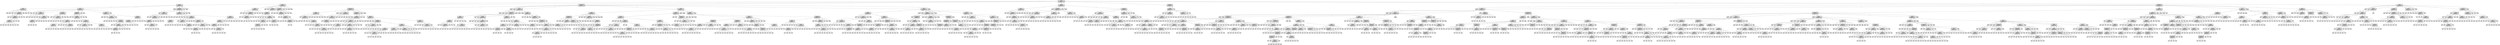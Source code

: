 digraph ID3_Tree {
"0" [shape=box, style=filled, label="odor
Info: 0.49
Entropy: 0.97
Dominant class: [   0 1359]
", weight=1]
"1" [shape=box, style=filled, label="habitat
Info: 0.48
Entropy: 0.50
Dominant class: [  0 145]
", weight=2]
0 -> 1 [ label = "a"];
"2" [shape=box, style=filled, label="gillcolor
Info: 0.23
Entropy: 0.34
Dominant class: [ 0 15]
", weight=3]
1 -> 2 [ label = "d"];
"3" [shape=box, style=filled, label="0
(15/1)
", weight=4]
2 -> 3 [ label = "g"];
"4" [shape=box, style=filled, label="0
(15/1)
", weight=4]
2 -> 4 [ label = "h"];
"5" [shape=box, style=filled, label="0
(15/1)
", weight=4]
2 -> 5 [ label = "k"];
"6" [shape=box, style=filled, label="0
(7)
", weight=4]
2 -> 6 [ label = "n"];
"7" [shape=box, style=filled, label="capshape
Info: 0.55
Entropy: 0.72
Dominant class: [0 4]
", weight=4]
2 -> 7 [ label = "p"];
"8" [shape=box, style=filled, label="0
(4/1)
", weight=5]
7 -> 8 [ label = "b"];
"9" [shape=box, style=filled, label="0
(4/1)
", weight=5]
7 -> 9 [ label = "c"];
"10" [shape=box, style=filled, label="capsurface
Info: 0.67
Entropy: 0.92
Dominant class: [0 2]
", weight=5]
7 -> 10 [ label = "f"];
"11" [shape=box, style=filled, label="capcolor
Info: 0.00
Entropy: 1.00
Dominant class: [0 1]
", weight=6]
10 -> 11 [ label = "f"];
"12" [shape=box, style=filled, label="0
(1/1)
", weight=7]
11 -> 12 [ label = "b"];
"13" [shape=box, style=filled, label="0
(1/1)
", weight=7]
11 -> 13 [ label = "c"];
"14" [shape=box, style=filled, label="0
(1/1)
", weight=7]
11 -> 14 [ label = "e"];
"15" [shape=box, style=filled, label="0
(1/1)
", weight=7]
11 -> 15 [ label = "g"];
"16" [shape=box, style=filled, label="0
(1/1)
", weight=7]
11 -> 16 [ label = "n"];
"17" [shape=box, style=filled, label="0
(1/1)
", weight=7]
11 -> 17 [ label = "p"];
"18" [shape=box, style=filled, label="1
(1)
", weight=7]
11 -> 18 [ label = "w"];
"19" [shape=box, style=filled, label="0
(1)
", weight=7]
11 -> 19 [ label = "y"];
"20" [shape=box, style=filled, label="0
(2/1)
", weight=6]
10 -> 20 [ label = "g"];
"21" [shape=box, style=filled, label="0
(1)
", weight=6]
10 -> 21 [ label = "s"];
"22" [shape=box, style=filled, label="0
(2/1)
", weight=6]
10 -> 22 [ label = "y"];
"23" [shape=box, style=filled, label="0
(4/1)
", weight=5]
7 -> 23 [ label = "k"];
"24" [shape=box, style=filled, label="0
(4/1)
", weight=5]
7 -> 24 [ label = "s"];
"25" [shape=box, style=filled, label="0
(2)
", weight=5]
7 -> 25 [ label = "x"];
"26" [shape=box, style=filled, label="0
(15/1)
", weight=4]
2 -> 26 [ label = "r"];
"27" [shape=box, style=filled, label="0
(15/1)
", weight=4]
2 -> 27 [ label = "u"];
"28" [shape=box, style=filled, label="0
(4)
", weight=4]
2 -> 28 [ label = "w"];
"29" [shape=box, style=filled, label="0
(15/1)
", weight=4]
2 -> 29 [ label = "y"];
"30" [shape=box, style=filled, label="gillcolor
Info: 0.48
Entropy: 0.52
Dominant class: [ 0 67]
", weight=3]
1 -> 30 [ label = "g"];
"31" [shape=box, style=filled, label="0
(15)
", weight=4]
30 -> 31 [ label = "g"];
"32" [shape=box, style=filled, label="0
(67/9)
", weight=4]
30 -> 32 [ label = "h"];
"33" [shape=box, style=filled, label="capcolor
Info: 0.33
Entropy: 0.44
Dominant class: [ 0 10]
", weight=4]
30 -> 33 [ label = "k"];
"34" [shape=box, style=filled, label="0
(10/1)
", weight=5]
33 -> 34 [ label = "b"];
"35" [shape=box, style=filled, label="0
(10/1)
", weight=5]
33 -> 35 [ label = "c"];
"36" [shape=box, style=filled, label="0
(10/1)
", weight=5]
33 -> 36 [ label = "e"];
"37" [shape=box, style=filled, label="0
(10/1)
", weight=5]
33 -> 37 [ label = "g"];
"38" [shape=box, style=filled, label="0
(10/1)
", weight=5]
33 -> 38 [ label = "n"];
"39" [shape=box, style=filled, label="0
(10/1)
", weight=5]
33 -> 39 [ label = "p"];
"40" [shape=box, style=filled, label="capshape
Info: 0.55
Entropy: 0.72
Dominant class: [0 4]
", weight=5]
33 -> 40 [ label = "w"];
"41" [shape=box, style=filled, label="capsurface
Info: 0.00
Entropy: 0.92
Dominant class: [0 2]
", weight=6]
40 -> 41 [ label = "b"];
"42" [shape=box, style=filled, label="0
(2/1)
", weight=7]
41 -> 42 [ label = "f"];
"43" [shape=box, style=filled, label="0
(2/1)
", weight=7]
41 -> 43 [ label = "g"];
"44" [shape=box, style=filled, label="0
(2)
", weight=7]
41 -> 44 [ label = "s"];
"45" [shape=box, style=filled, label="1
(1)
", weight=7]
41 -> 45 [ label = "y"];
"46" [shape=box, style=filled, label="0
(4/1)
", weight=6]
40 -> 46 [ label = "c"];
"47" [shape=box, style=filled, label="0
(4/1)
", weight=6]
40 -> 47 [ label = "f"];
"48" [shape=box, style=filled, label="0
(4/1)
", weight=6]
40 -> 48 [ label = "k"];
"49" [shape=box, style=filled, label="0
(4/1)
", weight=6]
40 -> 49 [ label = "s"];
"50" [shape=box, style=filled, label="0
(2)
", weight=6]
40 -> 50 [ label = "x"];
"51" [shape=box, style=filled, label="0
(6)
", weight=5]
33 -> 51 [ label = "y"];
"52" [shape=box, style=filled, label="sporeprintcolor
Info: 0.38
Entropy: 0.50
Dominant class: [ 0 16]
", weight=4]
30 -> 52 [ label = "n"];
"53" [shape=box, style=filled, label="0
(16/2)
", weight=5]
52 -> 53 [ label = "h"];
"54" [shape=box, style=filled, label="0
(9)
", weight=5]
52 -> 54 [ label = "k"];
"55" [shape=box, style=filled, label="capcolor
Info: 0.44
Entropy: 0.76
Dominant class: [0 7]
", weight=5]
52 -> 55 [ label = "n"];
"56" [shape=box, style=filled, label="0
(7/2)
", weight=6]
55 -> 56 [ label = "b"];
"57" [shape=box, style=filled, label="0
(7/2)
", weight=6]
55 -> 57 [ label = "c"];
"58" [shape=box, style=filled, label="0
(7/2)
", weight=6]
55 -> 58 [ label = "e"];
"59" [shape=box, style=filled, label="0
(7/2)
", weight=6]
55 -> 59 [ label = "g"];
"60" [shape=box, style=filled, label="0
(1)
", weight=6]
55 -> 60 [ label = "n"];
"61" [shape=box, style=filled, label="0
(7/2)
", weight=6]
55 -> 61 [ label = "p"];
"62" [shape=box, style=filled, label="0
(4)
", weight=6]
55 -> 62 [ label = "w"];
"63" [shape=box, style=filled, label="capshape
Info: 1.00
Entropy: 1.00
Dominant class: [0 2]
", weight=6]
55 -> 63 [ label = "y"];
"64" [shape=box, style=filled, label="population
Info: 0.00
Entropy: 1.00
Dominant class: [0 1]
", weight=7]
63 -> 64 [ label = "b"];
"65" [shape=box, style=filled, label="0
(1/1)
", weight=8]
64 -> 65 [ label = "a"];
"66" [shape=box, style=filled, label="0
(1/1)
", weight=8]
64 -> 66 [ label = "c"];
"67" [shape=box, style=filled, label="0
(1)
", weight=8]
64 -> 67 [ label = "n"];
"68" [shape=box, style=filled, label="1
(1)
", weight=8]
64 -> 68 [ label = "s"];
"69" [shape=box, style=filled, label="0
(1/1)
", weight=8]
64 -> 69 [ label = "v"];
"70" [shape=box, style=filled, label="0
(1/1)
", weight=8]
64 -> 70 [ label = "y"];
"71" [shape=box, style=filled, label="0
(2/2)
", weight=7]
63 -> 71 [ label = "c"];
"72" [shape=box, style=filled, label="0
(2/2)
", weight=7]
63 -> 72 [ label = "f"];
"73" [shape=box, style=filled, label="0
(2/2)
", weight=7]
63 -> 73 [ label = "k"];
"74" [shape=box, style=filled, label="0
(2/2)
", weight=7]
63 -> 74 [ label = "s"];
"75" [shape=box, style=filled, label="population
Info: 0.00
Entropy: 1.00
Dominant class: [0 1]
", weight=7]
63 -> 75 [ label = "x"];
"76" [shape=box, style=filled, label="0
(1/1)
", weight=8]
75 -> 76 [ label = "a"];
"77" [shape=box, style=filled, label="0
(1/1)
", weight=8]
75 -> 77 [ label = "c"];
"78" [shape=box, style=filled, label="1
(1)
", weight=8]
75 -> 78 [ label = "n"];
"79" [shape=box, style=filled, label="0
(1)
", weight=8]
75 -> 79 [ label = "s"];
"80" [shape=box, style=filled, label="0
(1/1)
", weight=8]
75 -> 80 [ label = "v"];
"81" [shape=box, style=filled, label="0
(1/1)
", weight=8]
75 -> 81 [ label = "y"];
"82" [shape=box, style=filled, label="0
(16/2)
", weight=5]
52 -> 82 [ label = "r"];
"83" [shape=box, style=filled, label="0
(16/2)
", weight=5]
52 -> 83 [ label = "u"];
"84" [shape=box, style=filled, label="0
(16/2)
", weight=5]
52 -> 84 [ label = "w"];
"85" [shape=box, style=filled, label="sporeprintcolor
Info: 0.54
Entropy: 0.76
Dominant class: [0 7]
", weight=4]
30 -> 85 [ label = "p"];
"86" [shape=box, style=filled, label="0
(7/2)
", weight=5]
85 -> 86 [ label = "h"];
"87" [shape=box, style=filled, label="0
(4)
", weight=5]
85 -> 87 [ label = "k"];
"88" [shape=box, style=filled, label="population
Info: 0.80
Entropy: 0.97
Dominant class: [0 3]
", weight=5]
85 -> 88 [ label = "n"];
"89" [shape=box, style=filled, label="0
(3/2)
", weight=6]
88 -> 89 [ label = "a"];
"90" [shape=box, style=filled, label="0
(3/2)
", weight=6]
88 -> 90 [ label = "c"];
"91" [shape=box, style=filled, label="0
(3/2)
", weight=6]
88 -> 91 [ label = "n"];
"92" [shape=box, style=filled, label="0
(1)
", weight=6]
88 -> 92 [ label = "s"];
"93" [shape=box, style=filled, label="0
(3/2)
", weight=6]
88 -> 93 [ label = "v"];
"94" [shape=box, style=filled, label="capshape
Info: 1.00
Entropy: 1.00
Dominant class: [0 2]
", weight=6]
88 -> 94 [ label = "y"];
"95" [shape=box, style=filled, label="0
(2/2)
", weight=7]
94 -> 95 [ label = "b"];
"96" [shape=box, style=filled, label="0
(2/2)
", weight=7]
94 -> 96 [ label = "c"];
"97" [shape=box, style=filled, label="capcolor
Info: 0.00
Entropy: 1.00
Dominant class: [0 1]
", weight=7]
94 -> 97 [ label = "f"];
"98" [shape=box, style=filled, label="0
(1/1)
", weight=8]
97 -> 98 [ label = "b"];
"99" [shape=box, style=filled, label="0
(1/1)
", weight=8]
97 -> 99 [ label = "c"];
"100" [shape=box, style=filled, label="0
(1/1)
", weight=8]
97 -> 100 [ label = "e"];
"101" [shape=box, style=filled, label="0
(1/1)
", weight=8]
97 -> 101 [ label = "g"];
"102" [shape=box, style=filled, label="0
(1)
", weight=8]
97 -> 102 [ label = "n"];
"103" [shape=box, style=filled, label="0
(1/1)
", weight=8]
97 -> 103 [ label = "p"];
"104" [shape=box, style=filled, label="0
(1/1)
", weight=8]
97 -> 104 [ label = "w"];
"105" [shape=box, style=filled, label="1
(1)
", weight=8]
97 -> 105 [ label = "y"];
"106" [shape=box, style=filled, label="0
(2/2)
", weight=7]
94 -> 106 [ label = "k"];
"107" [shape=box, style=filled, label="0
(2/2)
", weight=7]
94 -> 107 [ label = "s"];
"108" [shape=box, style=filled, label="capcolor
Info: 0.00
Entropy: 1.00
Dominant class: [0 1]
", weight=7]
94 -> 108 [ label = "x"];
"109" [shape=box, style=filled, label="0
(1/1)
", weight=8]
108 -> 109 [ label = "b"];
"110" [shape=box, style=filled, label="0
(1/1)
", weight=8]
108 -> 110 [ label = "c"];
"111" [shape=box, style=filled, label="0
(1/1)
", weight=8]
108 -> 111 [ label = "e"];
"112" [shape=box, style=filled, label="0
(1/1)
", weight=8]
108 -> 112 [ label = "g"];
"113" [shape=box, style=filled, label="1
(1)
", weight=8]
108 -> 113 [ label = "n"];
"114" [shape=box, style=filled, label="0
(1/1)
", weight=8]
108 -> 114 [ label = "p"];
"115" [shape=box, style=filled, label="0
(1/1)
", weight=8]
108 -> 115 [ label = "w"];
"116" [shape=box, style=filled, label="0
(1)
", weight=8]
108 -> 116 [ label = "y"];
"117" [shape=box, style=filled, label="0
(7/2)
", weight=5]
85 -> 117 [ label = "r"];
"118" [shape=box, style=filled, label="0
(7/2)
", weight=5]
85 -> 118 [ label = "u"];
"119" [shape=box, style=filled, label="0
(7/2)
", weight=5]
85 -> 119 [ label = "w"];
"120" [shape=box, style=filled, label="0
(67/9)
", weight=4]
30 -> 120 [ label = "r"];
"121" [shape=box, style=filled, label="0
(67/9)
", weight=4]
30 -> 121 [ label = "u"];
"122" [shape=box, style=filled, label="population
Info: 0.52
Entropy: 0.67
Dominant class: [ 0 19]
", weight=4]
30 -> 122 [ label = "w"];
"123" [shape=box, style=filled, label="0
(19/4)
", weight=5]
122 -> 123 [ label = "a"];
"124" [shape=box, style=filled, label="0
(19/4)
", weight=5]
122 -> 124 [ label = "c"];
"125" [shape=box, style=filled, label="0
(9)
", weight=5]
122 -> 125 [ label = "n"];
"126" [shape=box, style=filled, label="capcolor
Info: 0.63
Entropy: 0.85
Dominant class: [0 8]
", weight=5]
122 -> 126 [ label = "s"];
"127" [shape=box, style=filled, label="0
(8/3)
", weight=6]
126 -> 127 [ label = "b"];
"128" [shape=box, style=filled, label="0
(8/3)
", weight=6]
126 -> 128 [ label = "c"];
"129" [shape=box, style=filled, label="0
(8/3)
", weight=6]
126 -> 129 [ label = "e"];
"130" [shape=box, style=filled, label="0
(8/3)
", weight=6]
126 -> 130 [ label = "g"];
"131" [shape=box, style=filled, label="0
(1)
", weight=6]
126 -> 131 [ label = "n"];
"132" [shape=box, style=filled, label="0
(8/3)
", weight=6]
126 -> 132 [ label = "p"];
"133" [shape=box, style=filled, label="sporeprintcolor
Info: 0.39
Entropy: 0.59
Dominant class: [0 6]
", weight=6]
126 -> 133 [ label = "w"];
"134" [shape=box, style=filled, label="0
(6/1)
", weight=7]
133 -> 134 [ label = "h"];
"135" [shape=box, style=filled, label="0
(4)
", weight=7]
133 -> 135 [ label = "k"];
"136" [shape=box, style=filled, label="capshape
Info: 0.67
Entropy: 0.92
Dominant class: [0 2]
", weight=7]
133 -> 136 [ label = "n"];
"137" [shape=box, style=filled, label="capsurface
Info: 0.00
Entropy: 1.00
Dominant class: [0 1]
", weight=8]
136 -> 137 [ label = "b"];
"138" [shape=box, style=filled, label="0
(1/1)
", weight=9]
137 -> 138 [ label = "f"];
"139" [shape=box, style=filled, label="0
(1/1)
", weight=9]
137 -> 139 [ label = "g"];
"140" [shape=box, style=filled, label="1
(1)
", weight=9]
137 -> 140 [ label = "s"];
"141" [shape=box, style=filled, label="0
(1)
", weight=9]
137 -> 141 [ label = "y"];
"142" [shape=box, style=filled, label="0
(2/1)
", weight=8]
136 -> 142 [ label = "c"];
"143" [shape=box, style=filled, label="0
(2/1)
", weight=8]
136 -> 143 [ label = "f"];
"144" [shape=box, style=filled, label="0
(2/1)
", weight=8]
136 -> 144 [ label = "k"];
"145" [shape=box, style=filled, label="0
(2/1)
", weight=8]
136 -> 145 [ label = "s"];
"146" [shape=box, style=filled, label="0
(1)
", weight=8]
136 -> 146 [ label = "x"];
"147" [shape=box, style=filled, label="0
(6/1)
", weight=7]
133 -> 147 [ label = "r"];
"148" [shape=box, style=filled, label="0
(6/1)
", weight=7]
133 -> 148 [ label = "u"];
"149" [shape=box, style=filled, label="0
(6/1)
", weight=7]
133 -> 149 [ label = "w"];
"150" [shape=box, style=filled, label="capsurface
Info: 0.00
Entropy: 0.92
Dominant class: [1 2]
", weight=6]
126 -> 150 [ label = "y"];
"151" [shape=box, style=filled, label="1
(2/1)
", weight=7]
150 -> 151 [ label = "f"];
"152" [shape=box, style=filled, label="1
(2/1)
", weight=7]
150 -> 152 [ label = "g"];
"153" [shape=box, style=filled, label="0
(1)
", weight=7]
150 -> 153 [ label = "s"];
"154" [shape=box, style=filled, label="1
(2)
", weight=7]
150 -> 154 [ label = "y"];
"155" [shape=box, style=filled, label="0
(19/4)
", weight=5]
122 -> 155 [ label = "v"];
"156" [shape=box, style=filled, label="capshape
Info: 0.00
Entropy: 0.92
Dominant class: [0 2]
", weight=5]
122 -> 156 [ label = "y"];
"157" [shape=box, style=filled, label="0
(2/1)
", weight=6]
156 -> 157 [ label = "b"];
"158" [shape=box, style=filled, label="0
(2/1)
", weight=6]
156 -> 158 [ label = "c"];
"159" [shape=box, style=filled, label="1
(1)
", weight=6]
156 -> 159 [ label = "f"];
"160" [shape=box, style=filled, label="0
(2/1)
", weight=6]
156 -> 160 [ label = "k"];
"161" [shape=box, style=filled, label="0
(2/1)
", weight=6]
156 -> 161 [ label = "s"];
"162" [shape=box, style=filled, label="0
(2)
", weight=6]
156 -> 162 [ label = "x"];
"163" [shape=box, style=filled, label="0
(67/9)
", weight=4]
30 -> 163 [ label = "y"];
"164" [shape=box, style=filled, label="0
(145/18)
", weight=3]
1 -> 164 [ label = "l"];
"165" [shape=box, style=filled, label="sporeprintcolor
Info: 0.54
Entropy: 0.61
Dominant class: [ 0 45]
", weight=3]
1 -> 165 [ label = "m"];
"166" [shape=box, style=filled, label="0
(45/8)
", weight=4]
165 -> 166 [ label = "h"];
"167" [shape=box, style=filled, label="gillcolor
Info: 0.17
Entropy: 0.24
Dominant class: [ 0 24]
", weight=4]
165 -> 167 [ label = "k"];
"168" [shape=box, style=filled, label="0
(7)
", weight=5]
167 -> 168 [ label = "g"];
"169" [shape=box, style=filled, label="0
(24/1)
", weight=5]
167 -> 169 [ label = "h"];
"170" [shape=box, style=filled, label="capshape
Info: 0.46
Entropy: 0.59
Dominant class: [0 6]
", weight=5]
167 -> 170 [ label = "k"];
"171" [shape=box, style=filled, label="capsurface
Info: 0.50
Entropy: 0.81
Dominant class: [0 3]
", weight=6]
170 -> 171 [ label = "b"];
"172" [shape=box, style=filled, label="0
(3/1)
", weight=7]
171 -> 172 [ label = "f"];
"173" [shape=box, style=filled, label="0
(3/1)
", weight=7]
171 -> 173 [ label = "g"];
"174" [shape=box, style=filled, label="population
Info: 0.00
Entropy: 1.00
Dominant class: [0 1]
", weight=7]
171 -> 174 [ label = "s"];
"175" [shape=box, style=filled, label="0
(1/1)
", weight=8]
174 -> 175 [ label = "a"];
"176" [shape=box, style=filled, label="0
(1/1)
", weight=8]
174 -> 176 [ label = "c"];
"177" [shape=box, style=filled, label="1
(1)
", weight=8]
174 -> 177 [ label = "n"];
"178" [shape=box, style=filled, label="0
(1)
", weight=8]
174 -> 178 [ label = "s"];
"179" [shape=box, style=filled, label="0
(1/1)
", weight=8]
174 -> 179 [ label = "v"];
"180" [shape=box, style=filled, label="0
(1/1)
", weight=8]
174 -> 180 [ label = "y"];
"181" [shape=box, style=filled, label="0
(2)
", weight=7]
171 -> 181 [ label = "y"];
"182" [shape=box, style=filled, label="0
(6/1)
", weight=6]
170 -> 182 [ label = "c"];
"183" [shape=box, style=filled, label="0
(6/1)
", weight=6]
170 -> 183 [ label = "f"];
"184" [shape=box, style=filled, label="0
(6/1)
", weight=6]
170 -> 184 [ label = "k"];
"185" [shape=box, style=filled, label="0
(6/1)
", weight=6]
170 -> 185 [ label = "s"];
"186" [shape=box, style=filled, label="0
(3)
", weight=6]
170 -> 186 [ label = "x"];
"187" [shape=box, style=filled, label="0
(6)
", weight=5]
167 -> 187 [ label = "n"];
"188" [shape=box, style=filled, label="0
(24/1)
", weight=5]
167 -> 188 [ label = "p"];
"189" [shape=box, style=filled, label="0
(24/1)
", weight=5]
167 -> 189 [ label = "r"];
"190" [shape=box, style=filled, label="0
(24/1)
", weight=5]
167 -> 190 [ label = "u"];
"191" [shape=box, style=filled, label="0
(5)
", weight=5]
167 -> 191 [ label = "w"];
"192" [shape=box, style=filled, label="0
(24/1)
", weight=5]
167 -> 192 [ label = "y"];
"193" [shape=box, style=filled, label="capcolor
Info: 0.68
Entropy: 0.81
Dominant class: [ 0 21]
", weight=4]
165 -> 193 [ label = "n"];
"194" [shape=box, style=filled, label="0
(21/7)
", weight=5]
193 -> 194 [ label = "b"];
"195" [shape=box, style=filled, label="0
(21/7)
", weight=5]
193 -> 195 [ label = "c"];
"196" [shape=box, style=filled, label="0
(21/7)
", weight=5]
193 -> 196 [ label = "e"];
"197" [shape=box, style=filled, label="0
(21/7)
", weight=5]
193 -> 197 [ label = "g"];
"198" [shape=box, style=filled, label="0
(21/7)
", weight=5]
193 -> 198 [ label = "n"];
"199" [shape=box, style=filled, label="0
(21/7)
", weight=5]
193 -> 199 [ label = "p"];
"200" [shape=box, style=filled, label="gillcolor
Info: 0.74
Entropy: 0.99
Dominant class: [0 8]
", weight=5]
193 -> 200 [ label = "w"];
"201" [shape=box, style=filled, label="capsurface
Info: 0.00
Entropy: 0.92
Dominant class: [0 2]
", weight=6]
200 -> 201 [ label = "g"];
"202" [shape=box, style=filled, label="0
(2/1)
", weight=7]
201 -> 202 [ label = "f"];
"203" [shape=box, style=filled, label="0
(2/1)
", weight=7]
201 -> 203 [ label = "g"];
"204" [shape=box, style=filled, label="0
(2)
", weight=7]
201 -> 204 [ label = "s"];
"205" [shape=box, style=filled, label="1
(1)
", weight=7]
201 -> 205 [ label = "y"];
"206" [shape=box, style=filled, label="0
(8/6)
", weight=6]
200 -> 206 [ label = "h"];
"207" [shape=box, style=filled, label="capshape
Info: 0.40
Entropy: 0.72
Dominant class: [0 4]
", weight=6]
200 -> 207 [ label = "k"];
"208" [shape=box, style=filled, label="0
(3)
", weight=7]
207 -> 208 [ label = "b"];
"209" [shape=box, style=filled, label="0
(4/1)
", weight=7]
207 -> 209 [ label = "c"];
"210" [shape=box, style=filled, label="0
(4/1)
", weight=7]
207 -> 210 [ label = "f"];
"211" [shape=box, style=filled, label="0
(4/1)
", weight=7]
207 -> 211 [ label = "k"];
"212" [shape=box, style=filled, label="0
(4/1)
", weight=7]
207 -> 212 [ label = "s"];
"213" [shape=box, style=filled, label="capsurface
Info: 0.00
Entropy: 1.00
Dominant class: [0 1]
", weight=7]
207 -> 213 [ label = "x"];
"214" [shape=box, style=filled, label="0
(1/1)
", weight=8]
213 -> 214 [ label = "f"];
"215" [shape=box, style=filled, label="0
(1/1)
", weight=8]
213 -> 215 [ label = "g"];
"216" [shape=box, style=filled, label="0
(1)
", weight=8]
213 -> 216 [ label = "s"];
"217" [shape=box, style=filled, label="1
(1)
", weight=8]
213 -> 217 [ label = "y"];
"218" [shape=box, style=filled, label="1
(2)
", weight=6]
200 -> 218 [ label = "n"];
"219" [shape=box, style=filled, label="0
(8/6)
", weight=6]
200 -> 219 [ label = "p"];
"220" [shape=box, style=filled, label="0
(8/6)
", weight=6]
200 -> 220 [ label = "r"];
"221" [shape=box, style=filled, label="0
(8/6)
", weight=6]
200 -> 221 [ label = "u"];
"222" [shape=box, style=filled, label="population
Info: 0.69
Entropy: 1.00
Dominant class: [0 2]
", weight=6]
200 -> 222 [ label = "w"];
"223" [shape=box, style=filled, label="0
(2/2)
", weight=7]
222 -> 223 [ label = "a"];
"224" [shape=box, style=filled, label="0
(2/2)
", weight=7]
222 -> 224 [ label = "c"];
"225" [shape=box, style=filled, label="1
(1)
", weight=7]
222 -> 225 [ label = "n"];
"226" [shape=box, style=filled, label="capshape
Info: 0.67
Entropy: 0.92
Dominant class: [0 2]
", weight=7]
222 -> 226 [ label = "s"];
"227" [shape=box, style=filled, label="capsurface
Info: 0.00
Entropy: 1.00
Dominant class: [0 1]
", weight=8]
226 -> 227 [ label = "b"];
"228" [shape=box, style=filled, label="0
(1/1)
", weight=9]
227 -> 228 [ label = "f"];
"229" [shape=box, style=filled, label="0
(1/1)
", weight=9]
227 -> 229 [ label = "g"];
"230" [shape=box, style=filled, label="0
(1)
", weight=9]
227 -> 230 [ label = "s"];
"231" [shape=box, style=filled, label="1
(1)
", weight=9]
227 -> 231 [ label = "y"];
"232" [shape=box, style=filled, label="0
(2/1)
", weight=8]
226 -> 232 [ label = "c"];
"233" [shape=box, style=filled, label="0
(2/1)
", weight=8]
226 -> 233 [ label = "f"];
"234" [shape=box, style=filled, label="0
(2/1)
", weight=8]
226 -> 234 [ label = "k"];
"235" [shape=box, style=filled, label="0
(2/1)
", weight=8]
226 -> 235 [ label = "s"];
"236" [shape=box, style=filled, label="0
(1)
", weight=8]
226 -> 236 [ label = "x"];
"237" [shape=box, style=filled, label="0
(2/2)
", weight=7]
222 -> 237 [ label = "v"];
"238" [shape=box, style=filled, label="0
(2/2)
", weight=7]
222 -> 238 [ label = "y"];
"239" [shape=box, style=filled, label="0
(8/6)
", weight=6]
200 -> 239 [ label = "y"];
"240" [shape=box, style=filled, label="gillcolor
Info: 0.26
Entropy: 0.37
Dominant class: [ 0 13]
", weight=5]
193 -> 240 [ label = "y"];
"241" [shape=box, style=filled, label="capshape
Info: 0.55
Entropy: 0.72
Dominant class: [0 4]
", weight=6]
240 -> 241 [ label = "g"];
"242" [shape=box, style=filled, label="capsurface
Info: 0.67
Entropy: 0.92
Dominant class: [0 2]
", weight=7]
241 -> 242 [ label = "b"];
"243" [shape=box, style=filled, label="0
(2/1)
", weight=8]
242 -> 243 [ label = "f"];
"244" [shape=box, style=filled, label="0
(2/1)
", weight=8]
242 -> 244 [ label = "g"];
"245" [shape=box, style=filled, label="population
Info: 0.00
Entropy: 1.00
Dominant class: [0 1]
", weight=8]
242 -> 245 [ label = "s"];
"246" [shape=box, style=filled, label="0
(1/1)
", weight=9]
245 -> 246 [ label = "a"];
"247" [shape=box, style=filled, label="0
(1/1)
", weight=9]
245 -> 247 [ label = "c"];
"248" [shape=box, style=filled, label="0
(1)
", weight=9]
245 -> 248 [ label = "n"];
"249" [shape=box, style=filled, label="1
(1)
", weight=9]
245 -> 249 [ label = "s"];
"250" [shape=box, style=filled, label="0
(1/1)
", weight=9]
245 -> 250 [ label = "v"];
"251" [shape=box, style=filled, label="0
(1/1)
", weight=9]
245 -> 251 [ label = "y"];
"252" [shape=box, style=filled, label="0
(1)
", weight=8]
242 -> 252 [ label = "y"];
"253" [shape=box, style=filled, label="0
(4/1)
", weight=7]
241 -> 253 [ label = "c"];
"254" [shape=box, style=filled, label="0
(4/1)
", weight=7]
241 -> 254 [ label = "f"];
"255" [shape=box, style=filled, label="0
(4/1)
", weight=7]
241 -> 255 [ label = "k"];
"256" [shape=box, style=filled, label="0
(4/1)
", weight=7]
241 -> 256 [ label = "s"];
"257" [shape=box, style=filled, label="0
(2)
", weight=7]
241 -> 257 [ label = "x"];
"258" [shape=box, style=filled, label="0
(13/1)
", weight=6]
240 -> 258 [ label = "h"];
"259" [shape=box, style=filled, label="0
(3)
", weight=6]
240 -> 259 [ label = "k"];
"260" [shape=box, style=filled, label="0
(2)
", weight=6]
240 -> 260 [ label = "n"];
"261" [shape=box, style=filled, label="0
(13/1)
", weight=6]
240 -> 261 [ label = "p"];
"262" [shape=box, style=filled, label="0
(13/1)
", weight=6]
240 -> 262 [ label = "r"];
"263" [shape=box, style=filled, label="0
(13/1)
", weight=6]
240 -> 263 [ label = "u"];
"264" [shape=box, style=filled, label="0
(4)
", weight=6]
240 -> 264 [ label = "w"];
"265" [shape=box, style=filled, label="0
(13/1)
", weight=6]
240 -> 265 [ label = "y"];
"266" [shape=box, style=filled, label="0
(45/8)
", weight=4]
165 -> 266 [ label = "r"];
"267" [shape=box, style=filled, label="0
(45/8)
", weight=4]
165 -> 267 [ label = "u"];
"268" [shape=box, style=filled, label="0
(45/8)
", weight=4]
165 -> 268 [ label = "w"];
"269" [shape=box, style=filled, label="0
(18)
", weight=3]
1 -> 269 [ label = "p"];
"270" [shape=box, style=filled, label="0
(145/18)
", weight=3]
1 -> 270 [ label = "u"];
"271" [shape=box, style=filled, label="gillcolor
Info: 0.28
Entropy: 0.31
Dominant class: [ 1 69]
", weight=2]
0 -> 271 [ label = "c"];
"272" [shape=box, style=filled, label="capcolor
Info: 0.21
Entropy: 0.32
Dominant class: [ 1 16]
", weight=3]
271 -> 272 [ label = "g"];
"273" [shape=box, style=filled, label="1
(16/1)
", weight=4]
272 -> 273 [ label = "b"];
"274" [shape=box, style=filled, label="1
(16/1)
", weight=4]
272 -> 274 [ label = "c"];
"275" [shape=box, style=filled, label="1
(16/1)
", weight=4]
272 -> 275 [ label = "e"];
"276" [shape=box, style=filled, label="sporeprintcolor
Info: 0.40
Entropy: 0.72
Dominant class: [1 4]
", weight=4]
272 -> 276 [ label = "g"];
"277" [shape=box, style=filled, label="1
(4/1)
", weight=5]
276 -> 277 [ label = "h"];
"278" [shape=box, style=filled, label="1
(3)
", weight=5]
276 -> 278 [ label = "k"];
"279" [shape=box, style=filled, label="capsurface
Info: 0.00
Entropy: 1.00
Dominant class: [0 1]
", weight=5]
276 -> 279 [ label = "n"];
"280" [shape=box, style=filled, label="1
(1)
", weight=6]
279 -> 280 [ label = "f"];
"281" [shape=box, style=filled, label="0
(1/1)
", weight=6]
279 -> 281 [ label = "g"];
"282" [shape=box, style=filled, label="0
(1)
", weight=6]
279 -> 282 [ label = "s"];
"283" [shape=box, style=filled, label="0
(1/1)
", weight=6]
279 -> 283 [ label = "y"];
"284" [shape=box, style=filled, label="1
(4/1)
", weight=5]
276 -> 284 [ label = "r"];
"285" [shape=box, style=filled, label="1
(4/1)
", weight=5]
276 -> 285 [ label = "u"];
"286" [shape=box, style=filled, label="1
(4/1)
", weight=5]
276 -> 286 [ label = "w"];
"287" [shape=box, style=filled, label="1
(16/1)
", weight=4]
272 -> 287 [ label = "n"];
"288" [shape=box, style=filled, label="1
(6)
", weight=4]
272 -> 288 [ label = "p"];
"289" [shape=box, style=filled, label="1
(6)
", weight=4]
272 -> 289 [ label = "w"];
"290" [shape=box, style=filled, label="1
(16/1)
", weight=4]
272 -> 290 [ label = "y"];
"291" [shape=box, style=filled, label="1
(69/4)
", weight=3]
271 -> 291 [ label = "h"];
"292" [shape=box, style=filled, label="1
(69/4)
", weight=3]
271 -> 292 [ label = "k"];
"293" [shape=box, style=filled, label="gillspacing
Info: 0.36
Entropy: 0.47
Dominant class: [ 1 18]
", weight=3]
271 -> 293 [ label = "n"];
"294" [shape=box, style=filled, label="population
Info: 0.55
Entropy: 0.72
Dominant class: [1 8]
", weight=4]
293 -> 294 [ label = "c"];
"295" [shape=box, style=filled, label="1
(8/2)
", weight=5]
294 -> 295 [ label = "a"];
"296" [shape=box, style=filled, label="1
(8/2)
", weight=5]
294 -> 296 [ label = "c"];
"297" [shape=box, style=filled, label="1
(8/2)
", weight=5]
294 -> 297 [ label = "n"];
"298" [shape=box, style=filled, label="1
(4)
", weight=5]
294 -> 298 [ label = "s"];
"299" [shape=box, style=filled, label="capcolor
Info: 0.79
Entropy: 0.92
Dominant class: [1 4]
", weight=5]
294 -> 299 [ label = "v"];
"300" [shape=box, style=filled, label="1
(4/2)
", weight=6]
299 -> 300 [ label = "b"];
"301" [shape=box, style=filled, label="1
(4/2)
", weight=6]
299 -> 301 [ label = "c"];
"302" [shape=box, style=filled, label="1
(4/2)
", weight=6]
299 -> 302 [ label = "e"];
"303" [shape=box, style=filled, label="capsurface
Info: 0.67
Entropy: 0.92
Dominant class: [1 2]
", weight=6]
299 -> 303 [ label = "g"];
"304" [shape=box, style=filled, label="sporeprintcolor
Info: 0.00
Entropy: 1.00
Dominant class: [0 1]
", weight=7]
303 -> 304 [ label = "f"];
"305" [shape=box, style=filled, label="0
(1/1)
", weight=8]
304 -> 305 [ label = "h"];
"306" [shape=box, style=filled, label="0
(1)
", weight=8]
304 -> 306 [ label = "k"];
"307" [shape=box, style=filled, label="1
(1)
", weight=8]
304 -> 307 [ label = "n"];
"308" [shape=box, style=filled, label="0
(1/1)
", weight=8]
304 -> 308 [ label = "r"];
"309" [shape=box, style=filled, label="0
(1/1)
", weight=8]
304 -> 309 [ label = "u"];
"310" [shape=box, style=filled, label="0
(1/1)
", weight=8]
304 -> 310 [ label = "w"];
"311" [shape=box, style=filled, label="1
(2/1)
", weight=7]
303 -> 311 [ label = "g"];
"312" [shape=box, style=filled, label="1
(1)
", weight=7]
303 -> 312 [ label = "s"];
"313" [shape=box, style=filled, label="1
(2/1)
", weight=7]
303 -> 313 [ label = "y"];
"314" [shape=box, style=filled, label="1
(4/2)
", weight=6]
299 -> 314 [ label = "n"];
"315" [shape=box, style=filled, label="1
(1)
", weight=6]
299 -> 315 [ label = "p"];
"316" [shape=box, style=filled, label="capsurface
Info: 0.00
Entropy: 1.00
Dominant class: [0 1]
", weight=6]
299 -> 316 [ label = "w"];
"317" [shape=box, style=filled, label="1
(1)
", weight=7]
316 -> 317 [ label = "f"];
"318" [shape=box, style=filled, label="0
(1/1)
", weight=7]
316 -> 318 [ label = "g"];
"319" [shape=box, style=filled, label="0
(1)
", weight=7]
316 -> 319 [ label = "s"];
"320" [shape=box, style=filled, label="0
(1/1)
", weight=7]
316 -> 320 [ label = "y"];
"321" [shape=box, style=filled, label="1
(4/2)
", weight=6]
299 -> 321 [ label = "y"];
"322" [shape=box, style=filled, label="1
(8/2)
", weight=5]
294 -> 322 [ label = "y"];
"323" [shape=box, style=filled, label="1
(10)
", weight=4]
293 -> 323 [ label = "w"];
"324" [shape=box, style=filled, label="sporeprintcolor
Info: 0.21
Entropy: 0.27
Dominant class: [ 1 21]
", weight=3]
271 -> 324 [ label = "p"];
"325" [shape=box, style=filled, label="1
(21/1)
", weight=4]
324 -> 325 [ label = "h"];
"326" [shape=box, style=filled, label="1
(13)
", weight=4]
324 -> 326 [ label = "k"];
"327" [shape=box, style=filled, label="capsurface
Info: 0.36
Entropy: 0.50
Dominant class: [1 8]
", weight=4]
324 -> 327 [ label = "n"];
"328" [shape=box, style=filled, label="1
(5)
", weight=5]
327 -> 328 [ label = "f"];
"329" [shape=box, style=filled, label="1
(8/1)
", weight=5]
327 -> 329 [ label = "g"];
"330" [shape=box, style=filled, label="population
Info: 0.50
Entropy: 0.81
Dominant class: [1 3]
", weight=5]
327 -> 330 [ label = "s"];
"331" [shape=box, style=filled, label="1
(3/1)
", weight=6]
330 -> 331 [ label = "a"];
"332" [shape=box, style=filled, label="1
(3/1)
", weight=6]
330 -> 332 [ label = "c"];
"333" [shape=box, style=filled, label="1
(3/1)
", weight=6]
330 -> 333 [ label = "n"];
"334" [shape=box, style=filled, label="gillspacing
Info: 0.00
Entropy: 1.00
Dominant class: [0 1]
", weight=6]
330 -> 334 [ label = "s"];
"335" [shape=box, style=filled, label="1
(1)
", weight=7]
334 -> 335 [ label = "c"];
"336" [shape=box, style=filled, label="0
(1)
", weight=7]
334 -> 336 [ label = "w"];
"337" [shape=box, style=filled, label="1
(2)
", weight=6]
330 -> 337 [ label = "v"];
"338" [shape=box, style=filled, label="1
(3/1)
", weight=6]
330 -> 338 [ label = "y"];
"339" [shape=box, style=filled, label="1
(8/1)
", weight=5]
327 -> 339 [ label = "y"];
"340" [shape=box, style=filled, label="1
(21/1)
", weight=4]
324 -> 340 [ label = "r"];
"341" [shape=box, style=filled, label="1
(21/1)
", weight=4]
324 -> 341 [ label = "u"];
"342" [shape=box, style=filled, label="1
(21/1)
", weight=4]
324 -> 342 [ label = "w"];
"343" [shape=box, style=filled, label="1
(69/4)
", weight=3]
271 -> 343 [ label = "r"];
"344" [shape=box, style=filled, label="1
(14)
", weight=3]
271 -> 344 [ label = "u"];
"345" [shape=box, style=filled, label="1
(69/4)
", weight=3]
271 -> 345 [ label = "w"];
"346" [shape=box, style=filled, label="1
(69/4)
", weight=3]
271 -> 346 [ label = "y"];
"347" [shape=box, style=filled, label="stalkcolorbelowring
Info: 0.45
Entropy: 0.47
Dominant class: [  1 566]
", weight=2]
0 -> 347 [ label = "f"];
"348" [shape=box, style=filled, label="stalkcolorabovering
Info: 0.29
Entropy: 0.34
Dominant class: [  1 151]
", weight=3]
347 -> 348 [ label = "b"];
"349" [shape=box, style=filled, label="gillcolor
Info: 0.10
Entropy: 0.14
Dominant class: [ 1 52]
", weight=4]
348 -> 349 [ label = "b"];
"350" [shape=box, style=filled, label="1
(18)
", weight=5]
349 -> 350 [ label = "g"];
"351" [shape=box, style=filled, label="population
Info: 0.23
Entropy: 0.32
Dominant class: [ 1 16]
", weight=5]
349 -> 351 [ label = "h"];
"352" [shape=box, style=filled, label="1
(16/1)
", weight=6]
351 -> 352 [ label = "a"];
"353" [shape=box, style=filled, label="1
(16/1)
", weight=6]
351 -> 353 [ label = "c"];
"354" [shape=box, style=filled, label="1
(16/1)
", weight=6]
351 -> 354 [ label = "n"];
"355" [shape=box, style=filled, label="1
(16/1)
", weight=6]
351 -> 355 [ label = "s"];
"356" [shape=box, style=filled, label="1
(11)
", weight=6]
351 -> 356 [ label = "v"];
"357" [shape=box, style=filled, label="habitat
Info: 0.46
Entropy: 0.65
Dominant class: [1 5]
", weight=6]
351 -> 357 [ label = "y"];
"358" [shape=box, style=filled, label="1
(2)
", weight=7]
357 -> 358 [ label = "d"];
"359" [shape=box, style=filled, label="1
(1)
", weight=7]
357 -> 359 [ label = "g"];
"360" [shape=box, style=filled, label="1
(5/1)
", weight=7]
357 -> 360 [ label = "l"];
"361" [shape=box, style=filled, label="1
(5/1)
", weight=7]
357 -> 361 [ label = "m"];
"362" [shape=box, style=filled, label="capshape
Info: 0.67
Entropy: 0.92
Dominant class: [1 2]
", weight=7]
357 -> 362 [ label = "p"];
"363" [shape=box, style=filled, label="1
(2/1)
", weight=8]
362 -> 363 [ label = "b"];
"364" [shape=box, style=filled, label="1
(2/1)
", weight=8]
362 -> 364 [ label = "c"];
"365" [shape=box, style=filled, label="1
(1)
", weight=8]
362 -> 365 [ label = "f"];
"366" [shape=box, style=filled, label="1
(2/1)
", weight=8]
362 -> 366 [ label = "k"];
"367" [shape=box, style=filled, label="1
(2/1)
", weight=8]
362 -> 367 [ label = "s"];
"368" [shape=box, style=filled, label="capcolor
Info: 0.00
Entropy: 1.00
Dominant class: [0 1]
", weight=8]
362 -> 368 [ label = "x"];
"369" [shape=box, style=filled, label="0
(1/1)
", weight=9]
368 -> 369 [ label = "b"];
"370" [shape=box, style=filled, label="0
(1/1)
", weight=9]
368 -> 370 [ label = "c"];
"371" [shape=box, style=filled, label="0
(1/1)
", weight=9]
368 -> 371 [ label = "e"];
"372" [shape=box, style=filled, label="0
(1)
", weight=9]
368 -> 372 [ label = "g"];
"373" [shape=box, style=filled, label="0
(1/1)
", weight=9]
368 -> 373 [ label = "n"];
"374" [shape=box, style=filled, label="0
(1/1)
", weight=9]
368 -> 374 [ label = "p"];
"375" [shape=box, style=filled, label="0
(1/1)
", weight=9]
368 -> 375 [ label = "w"];
"376" [shape=box, style=filled, label="1
(1)
", weight=9]
368 -> 376 [ label = "y"];
"377" [shape=box, style=filled, label="1
(5/1)
", weight=7]
357 -> 377 [ label = "u"];
"378" [shape=box, style=filled, label="1
(52/1)
", weight=5]
349 -> 378 [ label = "k"];
"379" [shape=box, style=filled, label="1
(52/1)
", weight=5]
349 -> 379 [ label = "n"];
"380" [shape=box, style=filled, label="1
(18)
", weight=5]
349 -> 380 [ label = "p"];
"381" [shape=box, style=filled, label="1
(52/1)
", weight=5]
349 -> 381 [ label = "r"];
"382" [shape=box, style=filled, label="1
(52/1)
", weight=5]
349 -> 382 [ label = "u"];
"383" [shape=box, style=filled, label="1
(52/1)
", weight=5]
349 -> 383 [ label = "w"];
"384" [shape=box, style=filled, label="1
(52/1)
", weight=5]
349 -> 384 [ label = "y"];
"385" [shape=box, style=filled, label="1
(151/10)
", weight=4]
348 -> 385 [ label = "c"];
"386" [shape=box, style=filled, label="1
(151/10)
", weight=4]
348 -> 386 [ label = "g"];
"387" [shape=box, style=filled, label="gillcolor
Info: 0.10
Entropy: 0.14
Dominant class: [ 1 52]
", weight=4]
348 -> 387 [ label = "n"];
"388" [shape=box, style=filled, label="1
(21)
", weight=5]
387 -> 388 [ label = "g"];
"389" [shape=box, style=filled, label="habitat
Info: 0.21
Entropy: 0.39
Dominant class: [ 1 12]
", weight=5]
387 -> 389 [ label = "h"];
"390" [shape=box, style=filled, label="1
(4)
", weight=6]
389 -> 390 [ label = "d"];
"391" [shape=box, style=filled, label="capsurface
Info: 0.00
Entropy: 0.92
Dominant class: [1 2]
", weight=6]
389 -> 391 [ label = "g"];
"392" [shape=box, style=filled, label="0
(1)
", weight=7]
391 -> 392 [ label = "f"];
"393" [shape=box, style=filled, label="1
(2/1)
", weight=7]
391 -> 393 [ label = "g"];
"394" [shape=box, style=filled, label="1
(2/1)
", weight=7]
391 -> 394 [ label = "s"];
"395" [shape=box, style=filled, label="1
(2)
", weight=7]
391 -> 395 [ label = "y"];
"396" [shape=box, style=filled, label="1
(12/1)
", weight=6]
389 -> 396 [ label = "l"];
"397" [shape=box, style=filled, label="1
(12/1)
", weight=6]
389 -> 397 [ label = "m"];
"398" [shape=box, style=filled, label="1
(6)
", weight=6]
389 -> 398 [ label = "p"];
"399" [shape=box, style=filled, label="1
(12/1)
", weight=6]
389 -> 399 [ label = "u"];
"400" [shape=box, style=filled, label="1
(52/1)
", weight=5]
387 -> 400 [ label = "k"];
"401" [shape=box, style=filled, label="1
(52/1)
", weight=5]
387 -> 401 [ label = "n"];
"402" [shape=box, style=filled, label="1
(19)
", weight=5]
387 -> 402 [ label = "p"];
"403" [shape=box, style=filled, label="1
(52/1)
", weight=5]
387 -> 403 [ label = "r"];
"404" [shape=box, style=filled, label="1
(52/1)
", weight=5]
387 -> 404 [ label = "u"];
"405" [shape=box, style=filled, label="1
(52/1)
", weight=5]
387 -> 405 [ label = "w"];
"406" [shape=box, style=filled, label="1
(52/1)
", weight=5]
387 -> 406 [ label = "y"];
"407" [shape=box, style=filled, label="capsurface
Info: 0.57
Entropy: 0.60
Dominant class: [ 1 47]
", weight=4]
348 -> 407 [ label = "p"];
"408" [shape=box, style=filled, label="capcolor
Info: 0.28
Entropy: 0.39
Dominant class: [ 1 24]
", weight=5]
407 -> 408 [ label = "f"];
"409" [shape=box, style=filled, label="1
(24/2)
", weight=6]
408 -> 409 [ label = "b"];
"410" [shape=box, style=filled, label="1
(24/2)
", weight=6]
408 -> 410 [ label = "c"];
"411" [shape=box, style=filled, label="1
(24/2)
", weight=6]
408 -> 411 [ label = "e"];
"412" [shape=box, style=filled, label="gillcolor
Info: 0.52
Entropy: 0.72
Dominant class: [1 8]
", weight=6]
408 -> 412 [ label = "g"];
"413" [shape=box, style=filled, label="1
(4)
", weight=7]
412 -> 413 [ label = "g"];
"414" [shape=box, style=filled, label="capshape
Info: 0.00
Entropy: 1.00
Dominant class: [0 1]
", weight=7]
412 -> 414 [ label = "h"];
"415" [shape=box, style=filled, label="0
(1/1)
", weight=8]
414 -> 415 [ label = "b"];
"416" [shape=box, style=filled, label="0
(1/1)
", weight=8]
414 -> 416 [ label = "c"];
"417" [shape=box, style=filled, label="0
(1)
", weight=8]
414 -> 417 [ label = "f"];
"418" [shape=box, style=filled, label="0
(1/1)
", weight=8]
414 -> 418 [ label = "k"];
"419" [shape=box, style=filled, label="0
(1/1)
", weight=8]
414 -> 419 [ label = "s"];
"420" [shape=box, style=filled, label="1
(1)
", weight=8]
414 -> 420 [ label = "x"];
"421" [shape=box, style=filled, label="1
(8/2)
", weight=7]
412 -> 421 [ label = "k"];
"422" [shape=box, style=filled, label="1
(8/2)
", weight=7]
412 -> 422 [ label = "n"];
"423" [shape=box, style=filled, label="capshape
Info: 0.50
Entropy: 0.81
Dominant class: [1 3]
", weight=7]
412 -> 423 [ label = "p"];
"424" [shape=box, style=filled, label="1
(3/1)
", weight=8]
423 -> 424 [ label = "b"];
"425" [shape=box, style=filled, label="1
(3/1)
", weight=8]
423 -> 425 [ label = "c"];
"426" [shape=box, style=filled, label="population
Info: 0.00
Entropy: 1.00
Dominant class: [0 1]
", weight=8]
423 -> 426 [ label = "f"];
"427" [shape=box, style=filled, label="0
(1/1)
", weight=9]
426 -> 427 [ label = "a"];
"428" [shape=box, style=filled, label="0
(1/1)
", weight=9]
426 -> 428 [ label = "c"];
"429" [shape=box, style=filled, label="0
(1/1)
", weight=9]
426 -> 429 [ label = "n"];
"430" [shape=box, style=filled, label="0
(1/1)
", weight=9]
426 -> 430 [ label = "s"];
"431" [shape=box, style=filled, label="1
(1)
", weight=9]
426 -> 431 [ label = "v"];
"432" [shape=box, style=filled, label="0
(1)
", weight=9]
426 -> 432 [ label = "y"];
"433" [shape=box, style=filled, label="1
(3/1)
", weight=8]
423 -> 433 [ label = "k"];
"434" [shape=box, style=filled, label="1
(3/1)
", weight=8]
423 -> 434 [ label = "s"];
"435" [shape=box, style=filled, label="1
(2)
", weight=8]
423 -> 435 [ label = "x"];
"436" [shape=box, style=filled, label="1
(8/2)
", weight=7]
412 -> 436 [ label = "r"];
"437" [shape=box, style=filled, label="1
(8/2)
", weight=7]
412 -> 437 [ label = "u"];
"438" [shape=box, style=filled, label="1
(8/2)
", weight=7]
412 -> 438 [ label = "w"];
"439" [shape=box, style=filled, label="1
(8/2)
", weight=7]
412 -> 439 [ label = "y"];
"440" [shape=box, style=filled, label="1
(24/2)
", weight=6]
408 -> 440 [ label = "n"];
"441" [shape=box, style=filled, label="1
(24/2)
", weight=6]
408 -> 441 [ label = "p"];
"442" [shape=box, style=filled, label="1
(24/2)
", weight=6]
408 -> 442 [ label = "w"];
"443" [shape=box, style=filled, label="1
(16)
", weight=6]
408 -> 443 [ label = "y"];
"444" [shape=box, style=filled, label="1
(47/8)
", weight=5]
407 -> 444 [ label = "g"];
"445" [shape=box, style=filled, label="1
(47/8)
", weight=5]
407 -> 445 [ label = "s"];
"446" [shape=box, style=filled, label="population
Info: 0.65
Entropy: 0.74
Dominant class: [ 1 23]
", weight=5]
407 -> 446 [ label = "y"];
"447" [shape=box, style=filled, label="1
(23/6)
", weight=6]
446 -> 447 [ label = "a"];
"448" [shape=box, style=filled, label="1
(23/6)
", weight=6]
446 -> 448 [ label = "c"];
"449" [shape=box, style=filled, label="1
(23/6)
", weight=6]
446 -> 449 [ label = "n"];
"450" [shape=box, style=filled, label="1
(23/6)
", weight=6]
446 -> 450 [ label = "s"];
"451" [shape=box, style=filled, label="capshape
Info: 0.89
Entropy: 0.92
Dominant class: [ 1 10]
", weight=6]
446 -> 451 [ label = "v"];
"452" [shape=box, style=filled, label="1
(10/5)
", weight=7]
451 -> 452 [ label = "b"];
"453" [shape=box, style=filled, label="1
(10/5)
", weight=7]
451 -> 453 [ label = "c"];
"454" [shape=box, style=filled, label="gillcolor
Info: 0.00
Entropy: 0.72
Dominant class: [1 4]
", weight=7]
451 -> 454 [ label = "f"];
"455" [shape=box, style=filled, label="0
(1)
", weight=8]
454 -> 455 [ label = "g"];
"456" [shape=box, style=filled, label="1
(3)
", weight=8]
454 -> 456 [ label = "h"];
"457" [shape=box, style=filled, label="1
(4/1)
", weight=8]
454 -> 457 [ label = "k"];
"458" [shape=box, style=filled, label="1
(4/1)
", weight=8]
454 -> 458 [ label = "n"];
"459" [shape=box, style=filled, label="1
(1)
", weight=8]
454 -> 459 [ label = "p"];
"460" [shape=box, style=filled, label="1
(4/1)
", weight=8]
454 -> 460 [ label = "r"];
"461" [shape=box, style=filled, label="1
(4/1)
", weight=8]
454 -> 461 [ label = "u"];
"462" [shape=box, style=filled, label="1
(4/1)
", weight=8]
454 -> 462 [ label = "w"];
"463" [shape=box, style=filled, label="1
(4/1)
", weight=8]
454 -> 463 [ label = "y"];
"464" [shape=box, style=filled, label="1
(10/5)
", weight=7]
451 -> 464 [ label = "k"];
"465" [shape=box, style=filled, label="1
(10/5)
", weight=7]
451 -> 465 [ label = "s"];
"466" [shape=box, style=filled, label="gillcolor
Info: 0.88
Entropy: 0.97
Dominant class: [1 6]
", weight=7]
451 -> 466 [ label = "x"];
"467" [shape=box, style=filled, label="capcolor
Info: 0.50
Entropy: 0.81
Dominant class: [1 3]
", weight=8]
466 -> 467 [ label = "g"];
"468" [shape=box, style=filled, label="1
(3/1)
", weight=9]
467 -> 468 [ label = "b"];
"469" [shape=box, style=filled, label="1
(3/1)
", weight=9]
467 -> 469 [ label = "c"];
"470" [shape=box, style=filled, label="1
(3/1)
", weight=9]
467 -> 470 [ label = "e"];
"471" [shape=box, style=filled, label="habitat
Info: 0.00
Entropy: 1.00
Dominant class: [0 1]
", weight=9]
467 -> 471 [ label = "g"];
"472" [shape=box, style=filled, label="0
(1)
", weight=10]
471 -> 472 [ label = "d"];
"473" [shape=box, style=filled, label="1
(1)
", weight=10]
471 -> 473 [ label = "g"];
"474" [shape=box, style=filled, label="0
(1/1)
", weight=10]
471 -> 474 [ label = "l"];
"475" [shape=box, style=filled, label="0
(1/1)
", weight=10]
471 -> 475 [ label = "m"];
"476" [shape=box, style=filled, label="0
(1/1)
", weight=10]
471 -> 476 [ label = "p"];
"477" [shape=box, style=filled, label="0
(1/1)
", weight=10]
471 -> 477 [ label = "u"];
"478" [shape=box, style=filled, label="1
(3/1)
", weight=9]
467 -> 478 [ label = "n"];
"479" [shape=box, style=filled, label="1
(3/1)
", weight=9]
467 -> 479 [ label = "p"];
"480" [shape=box, style=filled, label="1
(3/1)
", weight=9]
467 -> 480 [ label = "w"];
"481" [shape=box, style=filled, label="1
(2)
", weight=9]
467 -> 481 [ label = "y"];
"482" [shape=box, style=filled, label="habitat
Info: 0.00
Entropy: 0.92
Dominant class: [0 2]
", weight=8]
466 -> 482 [ label = "h"];
"483" [shape=box, style=filled, label="1
(1)
", weight=9]
482 -> 483 [ label = "d"];
"484" [shape=box, style=filled, label="0
(2/1)
", weight=9]
482 -> 484 [ label = "g"];
"485" [shape=box, style=filled, label="0
(2/1)
", weight=9]
482 -> 485 [ label = "l"];
"486" [shape=box, style=filled, label="0
(2/1)
", weight=9]
482 -> 486 [ label = "m"];
"487" [shape=box, style=filled, label="0
(2)
", weight=9]
482 -> 487 [ label = "p"];
"488" [shape=box, style=filled, label="0
(2/1)
", weight=9]
482 -> 488 [ label = "u"];
"489" [shape=box, style=filled, label="1
(6/4)
", weight=8]
466 -> 489 [ label = "k"];
"490" [shape=box, style=filled, label="1
(6/4)
", weight=8]
466 -> 490 [ label = "n"];
"491" [shape=box, style=filled, label="capcolor
Info: 0.00
Entropy: 0.92
Dominant class: [1 2]
", weight=8]
466 -> 491 [ label = "p"];
"492" [shape=box, style=filled, label="1
(2/1)
", weight=9]
491 -> 492 [ label = "b"];
"493" [shape=box, style=filled, label="1
(2/1)
", weight=9]
491 -> 493 [ label = "c"];
"494" [shape=box, style=filled, label="1
(2/1)
", weight=9]
491 -> 494 [ label = "e"];
"495" [shape=box, style=filled, label="1
(2)
", weight=9]
491 -> 495 [ label = "g"];
"496" [shape=box, style=filled, label="1
(2/1)
", weight=9]
491 -> 496 [ label = "n"];
"497" [shape=box, style=filled, label="1
(2/1)
", weight=9]
491 -> 497 [ label = "p"];
"498" [shape=box, style=filled, label="1
(2/1)
", weight=9]
491 -> 498 [ label = "w"];
"499" [shape=box, style=filled, label="0
(1)
", weight=9]
491 -> 499 [ label = "y"];
"500" [shape=box, style=filled, label="1
(6/4)
", weight=8]
466 -> 500 [ label = "r"];
"501" [shape=box, style=filled, label="1
(6/4)
", weight=8]
466 -> 501 [ label = "u"];
"502" [shape=box, style=filled, label="1
(6/4)
", weight=8]
466 -> 502 [ label = "w"];
"503" [shape=box, style=filled, label="1
(6/4)
", weight=8]
466 -> 503 [ label = "y"];
"504" [shape=box, style=filled, label="habitat
Info: 0.20
Entropy: 0.37
Dominant class: [ 1 13]
", weight=6]
446 -> 504 [ label = "y"];
"505" [shape=box, style=filled, label="1
(5)
", weight=7]
504 -> 505 [ label = "d"];
"506" [shape=box, style=filled, label="1
(6)
", weight=7]
504 -> 506 [ label = "g"];
"507" [shape=box, style=filled, label="1
(13/1)
", weight=7]
504 -> 507 [ label = "l"];
"508" [shape=box, style=filled, label="1
(13/1)
", weight=7]
504 -> 508 [ label = "m"];
"509" [shape=box, style=filled, label="gillcolor
Info: 0.00
Entropy: 0.92
Dominant class: [1 2]
", weight=7]
504 -> 509 [ label = "p"];
"510" [shape=box, style=filled, label="1
(1)
", weight=8]
509 -> 510 [ label = "g"];
"511" [shape=box, style=filled, label="0
(1)
", weight=8]
509 -> 511 [ label = "h"];
"512" [shape=box, style=filled, label="1
(2/1)
", weight=8]
509 -> 512 [ label = "k"];
"513" [shape=box, style=filled, label="1
(2/1)
", weight=8]
509 -> 513 [ label = "n"];
"514" [shape=box, style=filled, label="1
(1)
", weight=8]
509 -> 514 [ label = "p"];
"515" [shape=box, style=filled, label="1
(2/1)
", weight=8]
509 -> 515 [ label = "r"];
"516" [shape=box, style=filled, label="1
(2/1)
", weight=8]
509 -> 516 [ label = "u"];
"517" [shape=box, style=filled, label="1
(2/1)
", weight=8]
509 -> 517 [ label = "w"];
"518" [shape=box, style=filled, label="1
(2/1)
", weight=8]
509 -> 518 [ label = "y"];
"519" [shape=box, style=filled, label="1
(13/1)
", weight=7]
504 -> 519 [ label = "u"];
"520" [shape=box, style=filled, label="1
(151/10)
", weight=4]
348 -> 520 [ label = "w"];
"521" [shape=box, style=filled, label="1
(151/10)
", weight=4]
348 -> 521 [ label = "y"];
"522" [shape=box, style=filled, label="1
(566/63)
", weight=3]
347 -> 522 [ label = "c"];
"523" [shape=box, style=filled, label="1
(566/63)
", weight=3]
347 -> 523 [ label = "g"];
"524" [shape=box, style=filled, label="capcolor
Info: 0.29
Entropy: 0.32
Dominant class: [  1 165]
", weight=3]
347 -> 524 [ label = "n"];
"525" [shape=box, style=filled, label="1
(165/10)
", weight=4]
524 -> 525 [ label = "b"];
"526" [shape=box, style=filled, label="1
(165/10)
", weight=4]
524 -> 526 [ label = "c"];
"527" [shape=box, style=filled, label="1
(165/10)
", weight=4]
524 -> 527 [ label = "e"];
"528" [shape=box, style=filled, label="stalkcolorabovering
Info: 0.44
Entropy: 0.47
Dominant class: [ 1 72]
", weight=4]
524 -> 528 [ label = "g"];
"529" [shape=box, style=filled, label="habitat
Info: 0.16
Entropy: 0.22
Dominant class: [ 1 27]
", weight=5]
528 -> 529 [ label = "b"];
"530" [shape=box, style=filled, label="capshape
Info: 0.34
Entropy: 0.54
Dominant class: [1 7]
", weight=6]
529 -> 530 [ label = "d"];
"531" [shape=box, style=filled, label="1
(7/1)
", weight=7]
530 -> 531 [ label = "b"];
"532" [shape=box, style=filled, label="1
(7/1)
", weight=7]
530 -> 532 [ label = "c"];
"533" [shape=box, style=filled, label="capsurface
Info: 0.00
Entropy: 0.92
Dominant class: [1 2]
", weight=7]
530 -> 533 [ label = "f"];
"534" [shape=box, style=filled, label="0
(1)
", weight=8]
533 -> 534 [ label = "f"];
"535" [shape=box, style=filled, label="1
(2/1)
", weight=8]
533 -> 535 [ label = "g"];
"536" [shape=box, style=filled, label="1
(2/1)
", weight=8]
533 -> 536 [ label = "s"];
"537" [shape=box, style=filled, label="1
(2)
", weight=8]
533 -> 537 [ label = "y"];
"538" [shape=box, style=filled, label="1
(7/1)
", weight=7]
530 -> 538 [ label = "k"];
"539" [shape=box, style=filled, label="1
(7/1)
", weight=7]
530 -> 539 [ label = "s"];
"540" [shape=box, style=filled, label="1
(5)
", weight=7]
530 -> 540 [ label = "x"];
"541" [shape=box, style=filled, label="1
(7)
", weight=6]
529 -> 541 [ label = "g"];
"542" [shape=box, style=filled, label="1
(27/1)
", weight=6]
529 -> 542 [ label = "l"];
"543" [shape=box, style=filled, label="1
(27/1)
", weight=6]
529 -> 543 [ label = "m"];
"544" [shape=box, style=filled, label="1
(13)
", weight=6]
529 -> 544 [ label = "p"];
"545" [shape=box, style=filled, label="1
(27/1)
", weight=6]
529 -> 545 [ label = "u"];
"546" [shape=box, style=filled, label="1
(72/8)
", weight=5]
528 -> 546 [ label = "c"];
"547" [shape=box, style=filled, label="1
(72/8)
", weight=5]
528 -> 547 [ label = "g"];
"548" [shape=box, style=filled, label="population
Info: 0.38
Entropy: 0.48
Dominant class: [ 1 26]
", weight=5]
528 -> 548 [ label = "n"];
"549" [shape=box, style=filled, label="1
(26/3)
", weight=6]
548 -> 549 [ label = "a"];
"550" [shape=box, style=filled, label="1
(26/3)
", weight=6]
548 -> 550 [ label = "c"];
"551" [shape=box, style=filled, label="1
(26/3)
", weight=6]
548 -> 551 [ label = "n"];
"552" [shape=box, style=filled, label="1
(26/3)
", weight=6]
548 -> 552 [ label = "s"];
"553" [shape=box, style=filled, label="habitat
Info: 0.55
Entropy: 0.70
Dominant class: [ 1 13]
", weight=6]
548 -> 553 [ label = "v"];
"554" [shape=box, style=filled, label="1
(5)
", weight=7]
553 -> 554 [ label = "d"];
"555" [shape=box, style=filled, label="gillcolor
Info: 0.00
Entropy: 0.65
Dominant class: [1 5]
", weight=7]
553 -> 555 [ label = "g"];
"556" [shape=box, style=filled, label="1
(2)
", weight=8]
555 -> 556 [ label = "g"];
"557" [shape=box, style=filled, label="1
(3)
", weight=8]
555 -> 557 [ label = "h"];
"558" [shape=box, style=filled, label="1
(5/1)
", weight=8]
555 -> 558 [ label = "k"];
"559" [shape=box, style=filled, label="1
(5/1)
", weight=8]
555 -> 559 [ label = "n"];
"560" [shape=box, style=filled, label="0
(1)
", weight=8]
555 -> 560 [ label = "p"];
"561" [shape=box, style=filled, label="1
(5/1)
", weight=8]
555 -> 561 [ label = "r"];
"562" [shape=box, style=filled, label="1
(5/1)
", weight=8]
555 -> 562 [ label = "u"];
"563" [shape=box, style=filled, label="1
(5/1)
", weight=8]
555 -> 563 [ label = "w"];
"564" [shape=box, style=filled, label="1
(5/1)
", weight=8]
555 -> 564 [ label = "y"];
"565" [shape=box, style=filled, label="1
(13/3)
", weight=7]
553 -> 565 [ label = "l"];
"566" [shape=box, style=filled, label="1
(13/3)
", weight=7]
553 -> 566 [ label = "m"];
"567" [shape=box, style=filled, label="gillcolor
Info: 0.00
Entropy: 0.97
Dominant class: [1 3]
", weight=7]
553 -> 567 [ label = "p"];
"568" [shape=box, style=filled, label="1
(1)
", weight=8]
567 -> 568 [ label = "g"];
"569" [shape=box, style=filled, label="0
(2)
", weight=8]
567 -> 569 [ label = "h"];
"570" [shape=box, style=filled, label="1
(3/2)
", weight=8]
567 -> 570 [ label = "k"];
"571" [shape=box, style=filled, label="1
(3/2)
", weight=8]
567 -> 571 [ label = "n"];
"572" [shape=box, style=filled, label="1
(2)
", weight=8]
567 -> 572 [ label = "p"];
"573" [shape=box, style=filled, label="1
(3/2)
", weight=8]
567 -> 573 [ label = "r"];
"574" [shape=box, style=filled, label="1
(3/2)
", weight=8]
567 -> 574 [ label = "u"];
"575" [shape=box, style=filled, label="1
(3/2)
", weight=8]
567 -> 575 [ label = "w"];
"576" [shape=box, style=filled, label="1
(3/2)
", weight=8]
567 -> 576 [ label = "y"];
"577" [shape=box, style=filled, label="1
(13/3)
", weight=7]
553 -> 577 [ label = "u"];
"578" [shape=box, style=filled, label="1
(13)
", weight=6]
548 -> 578 [ label = "y"];
"579" [shape=box, style=filled, label="capshape
Info: 0.42
Entropy: 0.67
Dominant class: [ 1 19]
", weight=5]
528 -> 579 [ label = "p"];
"580" [shape=box, style=filled, label="1
(19/4)
", weight=6]
579 -> 580 [ label = "b"];
"581" [shape=box, style=filled, label="1
(19/4)
", weight=6]
579 -> 581 [ label = "c"];
"582" [shape=box, style=filled, label="1
(13)
", weight=6]
579 -> 582 [ label = "f"];
"583" [shape=box, style=filled, label="1
(19/4)
", weight=6]
579 -> 583 [ label = "k"];
"584" [shape=box, style=filled, label="1
(19/4)
", weight=6]
579 -> 584 [ label = "s"];
"585" [shape=box, style=filled, label="gillcolor
Info: 0.80
Entropy: 0.97
Dominant class: [1 6]
", weight=6]
579 -> 585 [ label = "x"];
"586" [shape=box, style=filled, label="habitat
Info: 0.79
Entropy: 1.00
Dominant class: [0 3]
", weight=7]
585 -> 586 [ label = "g"];
"587" [shape=box, style=filled, label="1
(1)
", weight=8]
586 -> 587 [ label = "d"];
"588" [shape=box, style=filled, label="capsurface
Info: 0.00
Entropy: 0.92
Dominant class: [0 2]
", weight=8]
586 -> 588 [ label = "g"];
"589" [shape=box, style=filled, label="0
(2)
", weight=9]
588 -> 589 [ label = "f"];
"590" [shape=box, style=filled, label="0
(2/1)
", weight=9]
588 -> 590 [ label = "g"];
"591" [shape=box, style=filled, label="0
(2/1)
", weight=9]
588 -> 591 [ label = "s"];
"592" [shape=box, style=filled, label="1
(1)
", weight=9]
588 -> 592 [ label = "y"];
"593" [shape=box, style=filled, label="0
(3/3)
", weight=8]
586 -> 593 [ label = "l"];
"594" [shape=box, style=filled, label="0
(3/3)
", weight=8]
586 -> 594 [ label = "m"];
"595" [shape=box, style=filled, label="capsurface
Info: 0.00
Entropy: 1.00
Dominant class: [0 1]
", weight=8]
586 -> 595 [ label = "p"];
"596" [shape=box, style=filled, label="1
(1)
", weight=9]
595 -> 596 [ label = "f"];
"597" [shape=box, style=filled, label="0
(1/1)
", weight=9]
595 -> 597 [ label = "g"];
"598" [shape=box, style=filled, label="0
(1/1)
", weight=9]
595 -> 598 [ label = "s"];
"599" [shape=box, style=filled, label="0
(1)
", weight=9]
595 -> 599 [ label = "y"];
"600" [shape=box, style=filled, label="0
(3/3)
", weight=8]
586 -> 600 [ label = "u"];
"601" [shape=box, style=filled, label="1
(2)
", weight=7]
585 -> 601 [ label = "h"];
"602" [shape=box, style=filled, label="1
(6/4)
", weight=7]
585 -> 602 [ label = "k"];
"603" [shape=box, style=filled, label="1
(6/4)
", weight=7]
585 -> 603 [ label = "n"];
"604" [shape=box, style=filled, label="capsurface
Info: 0.00
Entropy: 1.00
Dominant class: [0 1]
", weight=7]
585 -> 604 [ label = "p"];
"605" [shape=box, style=filled, label="0
(1)
", weight=8]
604 -> 605 [ label = "f"];
"606" [shape=box, style=filled, label="0
(1/1)
", weight=8]
604 -> 606 [ label = "g"];
"607" [shape=box, style=filled, label="0
(1/1)
", weight=8]
604 -> 607 [ label = "s"];
"608" [shape=box, style=filled, label="1
(1)
", weight=8]
604 -> 608 [ label = "y"];
"609" [shape=box, style=filled, label="1
(6/4)
", weight=7]
585 -> 609 [ label = "r"];
"610" [shape=box, style=filled, label="1
(6/4)
", weight=7]
585 -> 610 [ label = "u"];
"611" [shape=box, style=filled, label="1
(6/4)
", weight=7]
585 -> 611 [ label = "w"];
"612" [shape=box, style=filled, label="1
(6/4)
", weight=7]
585 -> 612 [ label = "y"];
"613" [shape=box, style=filled, label="1
(72/8)
", weight=5]
528 -> 613 [ label = "w"];
"614" [shape=box, style=filled, label="1
(72/8)
", weight=5]
528 -> 614 [ label = "y"];
"615" [shape=box, style=filled, label="1
(165/10)
", weight=4]
524 -> 615 [ label = "n"];
"616" [shape=box, style=filled, label="1
(165/10)
", weight=4]
524 -> 616 [ label = "p"];
"617" [shape=box, style=filled, label="1
(165/10)
", weight=4]
524 -> 617 [ label = "w"];
"618" [shape=box, style=filled, label="habitat
Info: 0.11
Entropy: 0.15
Dominant class: [ 1 93]
", weight=4]
524 -> 618 [ label = "y"];
"619" [shape=box, style=filled, label="1
(31)
", weight=5]
618 -> 619 [ label = "d"];
"620" [shape=box, style=filled, label="1
(31)
", weight=5]
618 -> 620 [ label = "g"];
"621" [shape=box, style=filled, label="1
(93/2)
", weight=5]
618 -> 621 [ label = "l"];
"622" [shape=box, style=filled, label="1
(93/2)
", weight=5]
618 -> 622 [ label = "m"];
"623" [shape=box, style=filled, label="population
Info: 0.26
Entropy: 0.33
Dominant class: [ 1 31]
", weight=5]
618 -> 623 [ label = "p"];
"624" [shape=box, style=filled, label="1
(31/2)
", weight=6]
623 -> 624 [ label = "a"];
"625" [shape=box, style=filled, label="1
(31/2)
", weight=6]
623 -> 625 [ label = "c"];
"626" [shape=box, style=filled, label="1
(31/2)
", weight=6]
623 -> 626 [ label = "n"];
"627" [shape=box, style=filled, label="1
(31/2)
", weight=6]
623 -> 627 [ label = "s"];
"628" [shape=box, style=filled, label="stalkcolorabovering
Info: 0.42
Entropy: 0.57
Dominant class: [ 1 13]
", weight=6]
623 -> 628 [ label = "v"];
"629" [shape=box, style=filled, label="capshape
Info: 0.00
Entropy: 1.00
Dominant class: [0 1]
", weight=7]
628 -> 629 [ label = "b"];
"630" [shape=box, style=filled, label="0
(1/1)
", weight=8]
629 -> 630 [ label = "b"];
"631" [shape=box, style=filled, label="0
(1/1)
", weight=8]
629 -> 631 [ label = "c"];
"632" [shape=box, style=filled, label="1
(1)
", weight=8]
629 -> 632 [ label = "f"];
"633" [shape=box, style=filled, label="0
(1/1)
", weight=8]
629 -> 633 [ label = "k"];
"634" [shape=box, style=filled, label="0
(1/1)
", weight=8]
629 -> 634 [ label = "s"];
"635" [shape=box, style=filled, label="0
(1)
", weight=8]
629 -> 635 [ label = "x"];
"636" [shape=box, style=filled, label="1
(13/2)
", weight=7]
628 -> 636 [ label = "c"];
"637" [shape=box, style=filled, label="1
(13/2)
", weight=7]
628 -> 637 [ label = "g"];
"638" [shape=box, style=filled, label="1
(5)
", weight=7]
628 -> 638 [ label = "n"];
"639" [shape=box, style=filled, label="capshape
Info: 0.41
Entropy: 0.54
Dominant class: [1 7]
", weight=7]
628 -> 639 [ label = "p"];
"640" [shape=box, style=filled, label="1
(7/1)
", weight=8]
639 -> 640 [ label = "b"];
"641" [shape=box, style=filled, label="1
(7/1)
", weight=8]
639 -> 641 [ label = "c"];
"642" [shape=box, style=filled, label="gillcolor
Info: 0.50
Entropy: 0.81
Dominant class: [1 3]
", weight=8]
639 -> 642 [ label = "f"];
"643" [shape=box, style=filled, label="1
(1)
", weight=9]
642 -> 643 [ label = "g"];
"644" [shape=box, style=filled, label="capsurface
Info: 0.00
Entropy: 1.00
Dominant class: [0 1]
", weight=9]
642 -> 644 [ label = "h"];
"645" [shape=box, style=filled, label="1
(1)
", weight=10]
644 -> 645 [ label = "f"];
"646" [shape=box, style=filled, label="0
(1/1)
", weight=10]
644 -> 646 [ label = "g"];
"647" [shape=box, style=filled, label="0
(1/1)
", weight=10]
644 -> 647 [ label = "s"];
"648" [shape=box, style=filled, label="0
(1)
", weight=10]
644 -> 648 [ label = "y"];
"649" [shape=box, style=filled, label="1
(3/1)
", weight=9]
642 -> 649 [ label = "k"];
"650" [shape=box, style=filled, label="1
(3/1)
", weight=9]
642 -> 650 [ label = "n"];
"651" [shape=box, style=filled, label="1
(1)
", weight=9]
642 -> 651 [ label = "p"];
"652" [shape=box, style=filled, label="1
(3/1)
", weight=9]
642 -> 652 [ label = "r"];
"653" [shape=box, style=filled, label="1
(3/1)
", weight=9]
642 -> 653 [ label = "u"];
"654" [shape=box, style=filled, label="1
(3/1)
", weight=9]
642 -> 654 [ label = "w"];
"655" [shape=box, style=filled, label="1
(3/1)
", weight=9]
642 -> 655 [ label = "y"];
"656" [shape=box, style=filled, label="1
(7/1)
", weight=8]
639 -> 656 [ label = "k"];
"657" [shape=box, style=filled, label="1
(7/1)
", weight=8]
639 -> 657 [ label = "s"];
"658" [shape=box, style=filled, label="1
(4)
", weight=8]
639 -> 658 [ label = "x"];
"659" [shape=box, style=filled, label="1
(13/2)
", weight=7]
628 -> 659 [ label = "w"];
"660" [shape=box, style=filled, label="1
(13/2)
", weight=7]
628 -> 660 [ label = "y"];
"661" [shape=box, style=filled, label="1
(18)
", weight=6]
623 -> 661 [ label = "y"];
"662" [shape=box, style=filled, label="1
(93/2)
", weight=5]
618 -> 662 [ label = "u"];
"663" [shape=box, style=filled, label="habitat
Info: 0.56
Entropy: 0.57
Dominant class: [  1 149]
", weight=3]
347 -> 663 [ label = "p"];
"664" [shape=box, style=filled, label="gillcolor
Info: 0.39
Entropy: 0.46
Dominant class: [ 1 56]
", weight=4]
663 -> 664 [ label = "d"];
"665" [shape=box, style=filled, label="stalkcolorabovering
Info: 0.51
Entropy: 0.65
Dominant class: [ 1 15]
", weight=5]
664 -> 665 [ label = "g"];
"666" [shape=box, style=filled, label="1
(7)
", weight=6]
665 -> 666 [ label = "b"];
"667" [shape=box, style=filled, label="1
(15/3)
", weight=6]
665 -> 667 [ label = "c"];
"668" [shape=box, style=filled, label="1
(15/3)
", weight=6]
665 -> 668 [ label = "g"];
"669" [shape=box, style=filled, label="capsurface
Info: 0.40
Entropy: 0.72
Dominant class: [1 4]
", weight=6]
665 -> 669 [ label = "n"];
"670" [shape=box, style=filled, label="population
Info: 0.00
Entropy: 1.00
Dominant class: [0 1]
", weight=7]
669 -> 670 [ label = "f"];
"671" [shape=box, style=filled, label="0
(1/1)
", weight=8]
670 -> 671 [ label = "a"];
"672" [shape=box, style=filled, label="0
(1/1)
", weight=8]
670 -> 672 [ label = "c"];
"673" [shape=box, style=filled, label="0
(1/1)
", weight=8]
670 -> 673 [ label = "n"];
"674" [shape=box, style=filled, label="0
(1/1)
", weight=8]
670 -> 674 [ label = "s"];
"675" [shape=box, style=filled, label="1
(1)
", weight=8]
670 -> 675 [ label = "v"];
"676" [shape=box, style=filled, label="0
(1)
", weight=8]
670 -> 676 [ label = "y"];
"677" [shape=box, style=filled, label="1
(4/1)
", weight=7]
669 -> 677 [ label = "g"];
"678" [shape=box, style=filled, label="1
(4/1)
", weight=7]
669 -> 678 [ label = "s"];
"679" [shape=box, style=filled, label="1
(3)
", weight=7]
669 -> 679 [ label = "y"];
"680" [shape=box, style=filled, label="capcolor
Info: 0.00
Entropy: 0.92
Dominant class: [1 4]
", weight=6]
665 -> 680 [ label = "p"];
"681" [shape=box, style=filled, label="1
(4/2)
", weight=7]
680 -> 681 [ label = "b"];
"682" [shape=box, style=filled, label="1
(4/2)
", weight=7]
680 -> 682 [ label = "c"];
"683" [shape=box, style=filled, label="1
(4/2)
", weight=7]
680 -> 683 [ label = "e"];
"684" [shape=box, style=filled, label="1
(4)
", weight=7]
680 -> 684 [ label = "g"];
"685" [shape=box, style=filled, label="1
(4/2)
", weight=7]
680 -> 685 [ label = "n"];
"686" [shape=box, style=filled, label="1
(4/2)
", weight=7]
680 -> 686 [ label = "p"];
"687" [shape=box, style=filled, label="1
(4/2)
", weight=7]
680 -> 687 [ label = "w"];
"688" [shape=box, style=filled, label="0
(2)
", weight=7]
680 -> 688 [ label = "y"];
"689" [shape=box, style=filled, label="1
(15/3)
", weight=6]
665 -> 689 [ label = "w"];
"690" [shape=box, style=filled, label="1
(15/3)
", weight=6]
665 -> 690 [ label = "y"];
"691" [shape=box, style=filled, label="1
(23)
", weight=5]
664 -> 691 [ label = "h"];
"692" [shape=box, style=filled, label="1
(56/6)
", weight=5]
664 -> 692 [ label = "k"];
"693" [shape=box, style=filled, label="1
(56/6)
", weight=5]
664 -> 693 [ label = "n"];
"694" [shape=box, style=filled, label="population
Info: 0.42
Entropy: 0.59
Dominant class: [ 1 18]
", weight=5]
664 -> 694 [ label = "p"];
"695" [shape=box, style=filled, label="1
(18/3)
", weight=6]
694 -> 695 [ label = "a"];
"696" [shape=box, style=filled, label="1
(18/3)
", weight=6]
694 -> 696 [ label = "c"];
"697" [shape=box, style=filled, label="1
(18/3)
", weight=6]
694 -> 697 [ label = "n"];
"698" [shape=box, style=filled, label="1
(18/3)
", weight=6]
694 -> 698 [ label = "s"];
"699" [shape=box, style=filled, label="1
(11)
", weight=6]
694 -> 699 [ label = "v"];
"700" [shape=box, style=filled, label="capsurface
Info: 0.49
Entropy: 0.88
Dominant class: [1 7]
", weight=6]
694 -> 700 [ label = "y"];
"701" [shape=box, style=filled, label="1
(5)
", weight=7]
700 -> 701 [ label = "f"];
"702" [shape=box, style=filled, label="1
(7/3)
", weight=7]
700 -> 702 [ label = "g"];
"703" [shape=box, style=filled, label="1
(7/3)
", weight=7]
700 -> 703 [ label = "s"];
"704" [shape=box, style=filled, label="stalkcolorabovering
Info: 0.80
Entropy: 0.97
Dominant class: [0 3]
", weight=7]
700 -> 704 [ label = "y"];
"705" [shape=box, style=filled, label="0
(1)
", weight=8]
704 -> 705 [ label = "b"];
"706" [shape=box, style=filled, label="0
(3/2)
", weight=8]
704 -> 706 [ label = "c"];
"707" [shape=box, style=filled, label="0
(3/2)
", weight=8]
704 -> 707 [ label = "g"];
"708" [shape=box, style=filled, label="capshape
Info: 0.00
Entropy: 1.00
Dominant class: [0 1]
", weight=8]
704 -> 708 [ label = "n"];
"709" [shape=box, style=filled, label="0
(1/1)
", weight=9]
708 -> 709 [ label = "b"];
"710" [shape=box, style=filled, label="0
(1/1)
", weight=9]
708 -> 710 [ label = "c"];
"711" [shape=box, style=filled, label="0
(1)
", weight=9]
708 -> 711 [ label = "f"];
"712" [shape=box, style=filled, label="0
(1/1)
", weight=9]
708 -> 712 [ label = "k"];
"713" [shape=box, style=filled, label="0
(1/1)
", weight=9]
708 -> 713 [ label = "s"];
"714" [shape=box, style=filled, label="1
(1)
", weight=9]
708 -> 714 [ label = "x"];
"715" [shape=box, style=filled, label="capshape
Info: 0.00
Entropy: 1.00
Dominant class: [0 1]
", weight=8]
704 -> 715 [ label = "p"];
"716" [shape=box, style=filled, label="0
(1/1)
", weight=9]
715 -> 716 [ label = "b"];
"717" [shape=box, style=filled, label="0
(1/1)
", weight=9]
715 -> 717 [ label = "c"];
"718" [shape=box, style=filled, label="1
(1)
", weight=9]
715 -> 718 [ label = "f"];
"719" [shape=box, style=filled, label="0
(1/1)
", weight=9]
715 -> 719 [ label = "k"];
"720" [shape=box, style=filled, label="0
(1/1)
", weight=9]
715 -> 720 [ label = "s"];
"721" [shape=box, style=filled, label="0
(1)
", weight=9]
715 -> 721 [ label = "x"];
"722" [shape=box, style=filled, label="0
(3/2)
", weight=8]
704 -> 722 [ label = "w"];
"723" [shape=box, style=filled, label="0
(3/2)
", weight=8]
704 -> 723 [ label = "y"];
"724" [shape=box, style=filled, label="1
(56/6)
", weight=5]
664 -> 724 [ label = "r"];
"725" [shape=box, style=filled, label="1
(56/6)
", weight=5]
664 -> 725 [ label = "u"];
"726" [shape=box, style=filled, label="1
(56/6)
", weight=5]
664 -> 726 [ label = "w"];
"727" [shape=box, style=filled, label="1
(56/6)
", weight=5]
664 -> 727 [ label = "y"];
"728" [shape=box, style=filled, label="capsurface
Info: 0.51
Entropy: 0.57
Dominant class: [ 1 45]
", weight=4]
663 -> 728 [ label = "g"];
"729" [shape=box, style=filled, label="population
Info: 0.75
Entropy: 0.78
Dominant class: [ 1 20]
", weight=5]
728 -> 729 [ label = "f"];
"730" [shape=box, style=filled, label="1
(20/6)
", weight=6]
729 -> 730 [ label = "a"];
"731" [shape=box, style=filled, label="1
(20/6)
", weight=6]
729 -> 731 [ label = "c"];
"732" [shape=box, style=filled, label="1
(20/6)
", weight=6]
729 -> 732 [ label = "n"];
"733" [shape=box, style=filled, label="1
(20/6)
", weight=6]
729 -> 733 [ label = "s"];
"734" [shape=box, style=filled, label="capshape
Info: 0.78
Entropy: 0.89
Dominant class: [1 9]
", weight=6]
729 -> 734 [ label = "v"];
"735" [shape=box, style=filled, label="1
(9/4)
", weight=7]
734 -> 735 [ label = "b"];
"736" [shape=box, style=filled, label="1
(9/4)
", weight=7]
734 -> 736 [ label = "c"];
"737" [shape=box, style=filled, label="gillcolor
Info: 0.29
Entropy: 0.59
Dominant class: [1 6]
", weight=7]
734 -> 737 [ label = "f"];
"738" [shape=box, style=filled, label="1
(1)
", weight=8]
737 -> 738 [ label = "g"];
"739" [shape=box, style=filled, label="1
(4)
", weight=8]
737 -> 739 [ label = "h"];
"740" [shape=box, style=filled, label="1
(6/1)
", weight=8]
737 -> 740 [ label = "k"];
"741" [shape=box, style=filled, label="1
(6/1)
", weight=8]
737 -> 741 [ label = "n"];
"742" [shape=box, style=filled, label="capcolor
Info: 0.00
Entropy: 1.00
Dominant class: [0 1]
", weight=8]
737 -> 742 [ label = "p"];
"743" [shape=box, style=filled, label="0
(1/1)
", weight=9]
742 -> 743 [ label = "b"];
"744" [shape=box, style=filled, label="0
(1/1)
", weight=9]
742 -> 744 [ label = "c"];
"745" [shape=box, style=filled, label="0
(1/1)
", weight=9]
742 -> 745 [ label = "e"];
"746" [shape=box, style=filled, label="0
(1)
", weight=9]
742 -> 746 [ label = "g"];
"747" [shape=box, style=filled, label="0
(1/1)
", weight=9]
742 -> 747 [ label = "n"];
"748" [shape=box, style=filled, label="0
(1/1)
", weight=9]
742 -> 748 [ label = "p"];
"749" [shape=box, style=filled, label="0
(1/1)
", weight=9]
742 -> 749 [ label = "w"];
"750" [shape=box, style=filled, label="1
(1)
", weight=9]
742 -> 750 [ label = "y"];
"751" [shape=box, style=filled, label="1
(6/1)
", weight=8]
737 -> 751 [ label = "r"];
"752" [shape=box, style=filled, label="1
(6/1)
", weight=8]
737 -> 752 [ label = "u"];
"753" [shape=box, style=filled, label="1
(6/1)
", weight=8]
737 -> 753 [ label = "w"];
"754" [shape=box, style=filled, label="1
(6/1)
", weight=8]
737 -> 754 [ label = "y"];
"755" [shape=box, style=filled, label="1
(9/4)
", weight=7]
734 -> 755 [ label = "k"];
"756" [shape=box, style=filled, label="1
(9/4)
", weight=7]
734 -> 756 [ label = "s"];
"757" [shape=box, style=filled, label="gillcolor
Info: 0.67
Entropy: 1.00
Dominant class: [0 3]
", weight=7]
734 -> 757 [ label = "x"];
"758" [shape=box, style=filled, label="0
(1)
", weight=8]
757 -> 758 [ label = "g"];
"759" [shape=box, style=filled, label="stalkcolorabovering
Info: 0.50
Entropy: 1.00
Dominant class: [0 2]
", weight=8]
757 -> 759 [ label = "h"];
"760" [shape=box, style=filled, label="capcolor
Info: 0.00
Entropy: 1.00
Dominant class: [0 1]
", weight=9]
759 -> 760 [ label = "b"];
"761" [shape=box, style=filled, label="0
(1/1)
", weight=10]
760 -> 761 [ label = "b"];
"762" [shape=box, style=filled, label="0
(1/1)
", weight=10]
760 -> 762 [ label = "c"];
"763" [shape=box, style=filled, label="0
(1/1)
", weight=10]
760 -> 763 [ label = "e"];
"764" [shape=box, style=filled, label="0
(1)
", weight=10]
760 -> 764 [ label = "g"];
"765" [shape=box, style=filled, label="0
(1/1)
", weight=10]
760 -> 765 [ label = "n"];
"766" [shape=box, style=filled, label="0
(1/1)
", weight=10]
760 -> 766 [ label = "p"];
"767" [shape=box, style=filled, label="0
(1/1)
", weight=10]
760 -> 767 [ label = "w"];
"768" [shape=box, style=filled, label="1
(1)
", weight=10]
760 -> 768 [ label = "y"];
"769" [shape=box, style=filled, label="0
(2/2)
", weight=9]
759 -> 769 [ label = "c"];
"770" [shape=box, style=filled, label="0
(2/2)
", weight=9]
759 -> 770 [ label = "g"];
"771" [shape=box, style=filled, label="1
(1)
", weight=9]
759 -> 771 [ label = "n"];
"772" [shape=box, style=filled, label="0
(1)
", weight=9]
759 -> 772 [ label = "p"];
"773" [shape=box, style=filled, label="0
(2/2)
", weight=9]
759 -> 773 [ label = "w"];
"774" [shape=box, style=filled, label="0
(2/2)
", weight=9]
759 -> 774 [ label = "y"];
"775" [shape=box, style=filled, label="0
(3/3)
", weight=8]
757 -> 775 [ label = "k"];
"776" [shape=box, style=filled, label="0
(3/3)
", weight=8]
757 -> 776 [ label = "n"];
"777" [shape=box, style=filled, label="1
(1)
", weight=8]
757 -> 777 [ label = "p"];
"778" [shape=box, style=filled, label="0
(3/3)
", weight=8]
757 -> 778 [ label = "r"];
"779" [shape=box, style=filled, label="0
(3/3)
", weight=8]
757 -> 779 [ label = "u"];
"780" [shape=box, style=filled, label="0
(3/3)
", weight=8]
757 -> 780 [ label = "w"];
"781" [shape=box, style=filled, label="0
(3/3)
", weight=8]
757 -> 781 [ label = "y"];
"782" [shape=box, style=filled, label="capshape
Info: 0.42
Entropy: 0.62
Dominant class: [ 1 11]
", weight=6]
729 -> 782 [ label = "y"];
"783" [shape=box, style=filled, label="1
(11/2)
", weight=7]
782 -> 783 [ label = "b"];
"784" [shape=box, style=filled, label="1
(11/2)
", weight=7]
782 -> 784 [ label = "c"];
"785" [shape=box, style=filled, label="stalkcolorabovering
Info: 0.67
Entropy: 0.92
Dominant class: [1 4]
", weight=7]
782 -> 785 [ label = "f"];
"786" [shape=box, style=filled, label="capcolor
Info: 0.00
Entropy: 1.00
Dominant class: [0 1]
", weight=8]
785 -> 786 [ label = "b"];
"787" [shape=box, style=filled, label="0
(1/1)
", weight=9]
786 -> 787 [ label = "b"];
"788" [shape=box, style=filled, label="0
(1/1)
", weight=9]
786 -> 788 [ label = "c"];
"789" [shape=box, style=filled, label="0
(1/1)
", weight=9]
786 -> 789 [ label = "e"];
"790" [shape=box, style=filled, label="1
(1)
", weight=9]
786 -> 790 [ label = "g"];
"791" [shape=box, style=filled, label="0
(1/1)
", weight=9]
786 -> 791 [ label = "n"];
"792" [shape=box, style=filled, label="0
(1/1)
", weight=9]
786 -> 792 [ label = "p"];
"793" [shape=box, style=filled, label="0
(1/1)
", weight=9]
786 -> 793 [ label = "w"];
"794" [shape=box, style=filled, label="0
(1)
", weight=9]
786 -> 794 [ label = "y"];
"795" [shape=box, style=filled, label="1
(4/2)
", weight=8]
785 -> 795 [ label = "c"];
"796" [shape=box, style=filled, label="1
(4/2)
", weight=8]
785 -> 796 [ label = "g"];
"797" [shape=box, style=filled, label="1
(2)
", weight=8]
785 -> 797 [ label = "n"];
"798" [shape=box, style=filled, label="capcolor
Info: 0.00
Entropy: 1.00
Dominant class: [0 1]
", weight=8]
785 -> 798 [ label = "p"];
"799" [shape=box, style=filled, label="0
(1/1)
", weight=9]
798 -> 799 [ label = "b"];
"800" [shape=box, style=filled, label="0
(1/1)
", weight=9]
798 -> 800 [ label = "c"];
"801" [shape=box, style=filled, label="0
(1/1)
", weight=9]
798 -> 801 [ label = "e"];
"802" [shape=box, style=filled, label="0
(1)
", weight=9]
798 -> 802 [ label = "g"];
"803" [shape=box, style=filled, label="0
(1/1)
", weight=9]
798 -> 803 [ label = "n"];
"804" [shape=box, style=filled, label="0
(1/1)
", weight=9]
798 -> 804 [ label = "p"];
"805" [shape=box, style=filled, label="0
(1/1)
", weight=9]
798 -> 805 [ label = "w"];
"806" [shape=box, style=filled, label="1
(1)
", weight=9]
798 -> 806 [ label = "y"];
"807" [shape=box, style=filled, label="1
(4/2)
", weight=8]
785 -> 807 [ label = "w"];
"808" [shape=box, style=filled, label="1
(4/2)
", weight=8]
785 -> 808 [ label = "y"];
"809" [shape=box, style=filled, label="1
(11/2)
", weight=7]
782 -> 809 [ label = "k"];
"810" [shape=box, style=filled, label="1
(11/2)
", weight=7]
782 -> 810 [ label = "s"];
"811" [shape=box, style=filled, label="1
(7)
", weight=7]
782 -> 811 [ label = "x"];
"812" [shape=box, style=filled, label="1
(45/7)
", weight=5]
728 -> 812 [ label = "g"];
"813" [shape=box, style=filled, label="1
(45/7)
", weight=5]
728 -> 813 [ label = "s"];
"814" [shape=box, style=filled, label="stalkcolorabovering
Info: 0.17
Entropy: 0.24
Dominant class: [ 1 25]
", weight=5]
728 -> 814 [ label = "y"];
"815" [shape=box, style=filled, label="1
(13)
", weight=6]
814 -> 815 [ label = "b"];
"816" [shape=box, style=filled, label="1
(25/1)
", weight=6]
814 -> 816 [ label = "c"];
"817" [shape=box, style=filled, label="1
(25/1)
", weight=6]
814 -> 817 [ label = "g"];
"818" [shape=box, style=filled, label="gillcolor
Info: 0.31
Entropy: 0.50
Dominant class: [1 8]
", weight=6]
814 -> 818 [ label = "n"];
"819" [shape=box, style=filled, label="1
(3)
", weight=7]
818 -> 819 [ label = "g"];
"820" [shape=box, style=filled, label="population
Info: 0.00
Entropy: 0.92
Dominant class: [1 2]
", weight=7]
818 -> 820 [ label = "h"];
"821" [shape=box, style=filled, label="1
(2/1)
", weight=8]
820 -> 821 [ label = "a"];
"822" [shape=box, style=filled, label="1
(2/1)
", weight=8]
820 -> 822 [ label = "c"];
"823" [shape=box, style=filled, label="1
(2/1)
", weight=8]
820 -> 823 [ label = "n"];
"824" [shape=box, style=filled, label="1
(2/1)
", weight=8]
820 -> 824 [ label = "s"];
"825" [shape=box, style=filled, label="1
(2)
", weight=8]
820 -> 825 [ label = "v"];
"826" [shape=box, style=filled, label="0
(1)
", weight=8]
820 -> 826 [ label = "y"];
"827" [shape=box, style=filled, label="1
(8/1)
", weight=7]
818 -> 827 [ label = "k"];
"828" [shape=box, style=filled, label="1
(8/1)
", weight=7]
818 -> 828 [ label = "n"];
"829" [shape=box, style=filled, label="1
(3)
", weight=7]
818 -> 829 [ label = "p"];
"830" [shape=box, style=filled, label="1
(8/1)
", weight=7]
818 -> 830 [ label = "r"];
"831" [shape=box, style=filled, label="1
(8/1)
", weight=7]
818 -> 831 [ label = "u"];
"832" [shape=box, style=filled, label="1
(8/1)
", weight=7]
818 -> 832 [ label = "w"];
"833" [shape=box, style=filled, label="1
(8/1)
", weight=7]
818 -> 833 [ label = "y"];
"834" [shape=box, style=filled, label="1
(4)
", weight=6]
814 -> 834 [ label = "p"];
"835" [shape=box, style=filled, label="1
(25/1)
", weight=6]
814 -> 835 [ label = "w"];
"836" [shape=box, style=filled, label="1
(25/1)
", weight=6]
814 -> 836 [ label = "y"];
"837" [shape=box, style=filled, label="1
(149/23)
", weight=4]
663 -> 837 [ label = "l"];
"838" [shape=box, style=filled, label="1
(149/23)
", weight=4]
663 -> 838 [ label = "m"];
"839" [shape=box, style=filled, label="population
Info: 0.64
Entropy: 0.66
Dominant class: [ 1 48]
", weight=4]
663 -> 839 [ label = "p"];
"840" [shape=box, style=filled, label="1
(48/10)
", weight=5]
839 -> 840 [ label = "a"];
"841" [shape=box, style=filled, label="1
(48/10)
", weight=5]
839 -> 841 [ label = "c"];
"842" [shape=box, style=filled, label="1
(48/10)
", weight=5]
839 -> 842 [ label = "n"];
"843" [shape=box, style=filled, label="1
(48/10)
", weight=5]
839 -> 843 [ label = "s"];
"844" [shape=box, style=filled, label="gillcolor
Info: 0.78
Entropy: 0.80
Dominant class: [ 1 22]
", weight=5]
839 -> 844 [ label = "v"];
"845" [shape=box, style=filled, label="stalkcolorabovering
Info: 0.67
Entropy: 0.92
Dominant class: [1 6]
", weight=6]
844 -> 845 [ label = "g"];
"846" [shape=box, style=filled, label="capsurface
Info: 0.50
Entropy: 0.81
Dominant class: [1 3]
", weight=7]
845 -> 846 [ label = "b"];
"847" [shape=box, style=filled, label="capcolor
Info: 0.00
Entropy: 1.00
Dominant class: [0 1]
", weight=8]
846 -> 847 [ label = "f"];
"848" [shape=box, style=filled, label="0
(1/1)
", weight=9]
847 -> 848 [ label = "b"];
"849" [shape=box, style=filled, label="0
(1/1)
", weight=9]
847 -> 849 [ label = "c"];
"850" [shape=box, style=filled, label="0
(1/1)
", weight=9]
847 -> 850 [ label = "e"];
"851" [shape=box, style=filled, label="1
(1)
", weight=9]
847 -> 851 [ label = "g"];
"852" [shape=box, style=filled, label="0
(1/1)
", weight=9]
847 -> 852 [ label = "n"];
"853" [shape=box, style=filled, label="0
(1/1)
", weight=9]
847 -> 853 [ label = "p"];
"854" [shape=box, style=filled, label="0
(1/1)
", weight=9]
847 -> 854 [ label = "w"];
"855" [shape=box, style=filled, label="0
(1)
", weight=9]
847 -> 855 [ label = "y"];
"856" [shape=box, style=filled, label="1
(3/1)
", weight=8]
846 -> 856 [ label = "g"];
"857" [shape=box, style=filled, label="1
(3/1)
", weight=8]
846 -> 857 [ label = "s"];
"858" [shape=box, style=filled, label="1
(2)
", weight=8]
846 -> 858 [ label = "y"];
"859" [shape=box, style=filled, label="1
(6/3)
", weight=7]
845 -> 859 [ label = "c"];
"860" [shape=box, style=filled, label="1
(6/3)
", weight=7]
845 -> 860 [ label = "g"];
"861" [shape=box, style=filled, label="capshape
Info: 0.00
Entropy: 0.92
Dominant class: [0 2]
", weight=7]
845 -> 861 [ label = "n"];
"862" [shape=box, style=filled, label="0
(2/1)
", weight=8]
861 -> 862 [ label = "b"];
"863" [shape=box, style=filled, label="0
(2/1)
", weight=8]
861 -> 863 [ label = "c"];
"864" [shape=box, style=filled, label="1
(1)
", weight=8]
861 -> 864 [ label = "f"];
"865" [shape=box, style=filled, label="0
(2/1)
", weight=8]
861 -> 865 [ label = "k"];
"866" [shape=box, style=filled, label="0
(2/1)
", weight=8]
861 -> 866 [ label = "s"];
"867" [shape=box, style=filled, label="0
(2)
", weight=8]
861 -> 867 [ label = "x"];
"868" [shape=box, style=filled, label="1
(2)
", weight=7]
845 -> 868 [ label = "p"];
"869" [shape=box, style=filled, label="1
(6/3)
", weight=7]
845 -> 869 [ label = "w"];
"870" [shape=box, style=filled, label="1
(6/3)
", weight=7]
845 -> 870 [ label = "y"];
"871" [shape=box, style=filled, label="stalkcolorabovering
Info: 0.57
Entropy: 0.65
Dominant class: [ 1 10]
", weight=6]
844 -> 871 [ label = "h"];
"872" [shape=box, style=filled, label="capshape
Info: 0.55
Entropy: 0.72
Dominant class: [1 4]
", weight=7]
871 -> 872 [ label = "b"];
"873" [shape=box, style=filled, label="1
(4/1)
", weight=8]
872 -> 873 [ label = "b"];
"874" [shape=box, style=filled, label="1
(4/1)
", weight=8]
872 -> 874 [ label = "c"];
"875" [shape=box, style=filled, label="capcolor
Info: 0.00
Entropy: 0.92
Dominant class: [1 2]
", weight=8]
872 -> 875 [ label = "f"];
"876" [shape=box, style=filled, label="1
(2/1)
", weight=9]
875 -> 876 [ label = "b"];
"877" [shape=box, style=filled, label="1
(2/1)
", weight=9]
875 -> 877 [ label = "c"];
"878" [shape=box, style=filled, label="1
(2/1)
", weight=9]
875 -> 878 [ label = "e"];
"879" [shape=box, style=filled, label="0
(1)
", weight=9]
875 -> 879 [ label = "g"];
"880" [shape=box, style=filled, label="1
(2/1)
", weight=9]
875 -> 880 [ label = "n"];
"881" [shape=box, style=filled, label="1
(2/1)
", weight=9]
875 -> 881 [ label = "p"];
"882" [shape=box, style=filled, label="1
(2/1)
", weight=9]
875 -> 882 [ label = "w"];
"883" [shape=box, style=filled, label="1
(2)
", weight=9]
875 -> 883 [ label = "y"];
"884" [shape=box, style=filled, label="1
(4/1)
", weight=8]
872 -> 884 [ label = "k"];
"885" [shape=box, style=filled, label="1
(4/1)
", weight=8]
872 -> 885 [ label = "s"];
"886" [shape=box, style=filled, label="1
(2)
", weight=8]
872 -> 886 [ label = "x"];
"887" [shape=box, style=filled, label="1
(10/2)
", weight=7]
871 -> 887 [ label = "c"];
"888" [shape=box, style=filled, label="1
(10/2)
", weight=7]
871 -> 888 [ label = "g"];
"889" [shape=box, style=filled, label="1
(3)
", weight=7]
871 -> 889 [ label = "n"];
"890" [shape=box, style=filled, label="capshape
Info: 0.50
Entropy: 0.81
Dominant class: [1 3]
", weight=7]
871 -> 890 [ label = "p"];
"891" [shape=box, style=filled, label="1
(3/1)
", weight=8]
890 -> 891 [ label = "b"];
"892" [shape=box, style=filled, label="1
(3/1)
", weight=8]
890 -> 892 [ label = "c"];
"893" [shape=box, style=filled, label="1
(2)
", weight=8]
890 -> 893 [ label = "f"];
"894" [shape=box, style=filled, label="1
(3/1)
", weight=8]
890 -> 894 [ label = "k"];
"895" [shape=box, style=filled, label="1
(3/1)
", weight=8]
890 -> 895 [ label = "s"];
"896" [shape=box, style=filled, label="capcolor
Info: 0.00
Entropy: 1.00
Dominant class: [0 1]
", weight=8]
890 -> 896 [ label = "x"];
"897" [shape=box, style=filled, label="0
(1/1)
", weight=9]
896 -> 897 [ label = "b"];
"898" [shape=box, style=filled, label="0
(1/1)
", weight=9]
896 -> 898 [ label = "c"];
"899" [shape=box, style=filled, label="0
(1/1)
", weight=9]
896 -> 899 [ label = "e"];
"900" [shape=box, style=filled, label="1
(1)
", weight=9]
896 -> 900 [ label = "g"];
"901" [shape=box, style=filled, label="0
(1/1)
", weight=9]
896 -> 901 [ label = "n"];
"902" [shape=box, style=filled, label="0
(1/1)
", weight=9]
896 -> 902 [ label = "p"];
"903" [shape=box, style=filled, label="0
(1/1)
", weight=9]
896 -> 903 [ label = "w"];
"904" [shape=box, style=filled, label="0
(1)
", weight=9]
896 -> 904 [ label = "y"];
"905" [shape=box, style=filled, label="1
(10/2)
", weight=7]
871 -> 905 [ label = "w"];
"906" [shape=box, style=filled, label="1
(10/2)
", weight=7]
871 -> 906 [ label = "y"];
"907" [shape=box, style=filled, label="1
(22/7)
", weight=6]
844 -> 907 [ label = "k"];
"908" [shape=box, style=filled, label="1
(22/7)
", weight=6]
844 -> 908 [ label = "n"];
"909" [shape=box, style=filled, label="capshape
Info: 0.74
Entropy: 0.81
Dominant class: [1 6]
", weight=6]
844 -> 909 [ label = "p"];
"910" [shape=box, style=filled, label="1
(6/2)
", weight=7]
909 -> 910 [ label = "b"];
"911" [shape=box, style=filled, label="1
(6/2)
", weight=7]
909 -> 911 [ label = "c"];
"912" [shape=box, style=filled, label="capsurface
Info: 0.33
Entropy: 0.65
Dominant class: [1 5]
", weight=7]
909 -> 912 [ label = "f"];
"913" [shape=box, style=filled, label="1
(4)
", weight=8]
912 -> 913 [ label = "f"];
"914" [shape=box, style=filled, label="1
(5/1)
", weight=8]
912 -> 914 [ label = "g"];
"915" [shape=box, style=filled, label="1
(5/1)
", weight=8]
912 -> 915 [ label = "s"];
"916" [shape=box, style=filled, label="stalkcolorabovering
Info: 0.00
Entropy: 1.00
Dominant class: [0 1]
", weight=8]
912 -> 916 [ label = "y"];
"917" [shape=box, style=filled, label="0
(1)
", weight=9]
916 -> 917 [ label = "b"];
"918" [shape=box, style=filled, label="0
(1/1)
", weight=9]
916 -> 918 [ label = "c"];
"919" [shape=box, style=filled, label="0
(1/1)
", weight=9]
916 -> 919 [ label = "g"];
"920" [shape=box, style=filled, label="0
(1/1)
", weight=9]
916 -> 920 [ label = "n"];
"921" [shape=box, style=filled, label="1
(1)
", weight=9]
916 -> 921 [ label = "p"];
"922" [shape=box, style=filled, label="0
(1/1)
", weight=9]
916 -> 922 [ label = "w"];
"923" [shape=box, style=filled, label="0
(1/1)
", weight=9]
916 -> 923 [ label = "y"];
"924" [shape=box, style=filled, label="1
(6/2)
", weight=7]
909 -> 924 [ label = "k"];
"925" [shape=box, style=filled, label="1
(6/2)
", weight=7]
909 -> 925 [ label = "s"];
"926" [shape=box, style=filled, label="capcolor
Info: 0.00
Entropy: 1.00
Dominant class: [0 1]
", weight=7]
909 -> 926 [ label = "x"];
"927" [shape=box, style=filled, label="0
(1/1)
", weight=8]
926 -> 927 [ label = "b"];
"928" [shape=box, style=filled, label="0
(1/1)
", weight=8]
926 -> 928 [ label = "c"];
"929" [shape=box, style=filled, label="0
(1/1)
", weight=8]
926 -> 929 [ label = "e"];
"930" [shape=box, style=filled, label="1
(1)
", weight=8]
926 -> 930 [ label = "g"];
"931" [shape=box, style=filled, label="0
(1/1)
", weight=8]
926 -> 931 [ label = "n"];
"932" [shape=box, style=filled, label="0
(1/1)
", weight=8]
926 -> 932 [ label = "p"];
"933" [shape=box, style=filled, label="0
(1/1)
", weight=8]
926 -> 933 [ label = "w"];
"934" [shape=box, style=filled, label="0
(1)
", weight=8]
926 -> 934 [ label = "y"];
"935" [shape=box, style=filled, label="1
(22/7)
", weight=6]
844 -> 935 [ label = "r"];
"936" [shape=box, style=filled, label="1
(22/7)
", weight=6]
844 -> 936 [ label = "u"];
"937" [shape=box, style=filled, label="1
(22/7)
", weight=6]
844 -> 937 [ label = "w"];
"938" [shape=box, style=filled, label="1
(22/7)
", weight=6]
844 -> 938 [ label = "y"];
"939" [shape=box, style=filled, label="stalkcolorabovering
Info: 0.40
Entropy: 0.48
Dominant class: [ 1 26]
", weight=5]
839 -> 939 [ label = "y"];
"940" [shape=box, style=filled, label="capcolor
Info: 0.32
Entropy: 0.47
Dominant class: [1 9]
", weight=6]
939 -> 940 [ label = "b"];
"941" [shape=box, style=filled, label="1
(9/1)
", weight=7]
940 -> 941 [ label = "b"];
"942" [shape=box, style=filled, label="1
(9/1)
", weight=7]
940 -> 942 [ label = "c"];
"943" [shape=box, style=filled, label="1
(9/1)
", weight=7]
940 -> 943 [ label = "e"];
"944" [shape=box, style=filled, label="1
(6)
", weight=7]
940 -> 944 [ label = "g"];
"945" [shape=box, style=filled, label="1
(9/1)
", weight=7]
940 -> 945 [ label = "n"];
"946" [shape=box, style=filled, label="1
(9/1)
", weight=7]
940 -> 946 [ label = "p"];
"947" [shape=box, style=filled, label="1
(9/1)
", weight=7]
940 -> 947 [ label = "w"];
"948" [shape=box, style=filled, label="gillcolor
Info: 0.50
Entropy: 0.81
Dominant class: [1 3]
", weight=7]
940 -> 948 [ label = "y"];
"949" [shape=box, style=filled, label="capsurface
Info: 0.00
Entropy: 1.00
Dominant class: [0 1]
", weight=8]
948 -> 949 [ label = "g"];
"950" [shape=box, style=filled, label="1
(1)
", weight=9]
949 -> 950 [ label = "f"];
"951" [shape=box, style=filled, label="0
(1/1)
", weight=9]
949 -> 951 [ label = "g"];
"952" [shape=box, style=filled, label="0
(1/1)
", weight=9]
949 -> 952 [ label = "s"];
"953" [shape=box, style=filled, label="0
(1)
", weight=9]
949 -> 953 [ label = "y"];
"954" [shape=box, style=filled, label="1
(3/1)
", weight=8]
948 -> 954 [ label = "h"];
"955" [shape=box, style=filled, label="1
(3/1)
", weight=8]
948 -> 955 [ label = "k"];
"956" [shape=box, style=filled, label="1
(3/1)
", weight=8]
948 -> 956 [ label = "n"];
"957" [shape=box, style=filled, label="1
(2)
", weight=8]
948 -> 957 [ label = "p"];
"958" [shape=box, style=filled, label="1
(3/1)
", weight=8]
948 -> 958 [ label = "r"];
"959" [shape=box, style=filled, label="1
(3/1)
", weight=8]
948 -> 959 [ label = "u"];
"960" [shape=box, style=filled, label="1
(3/1)
", weight=8]
948 -> 960 [ label = "w"];
"961" [shape=box, style=filled, label="1
(3/1)
", weight=8]
948 -> 961 [ label = "y"];
"962" [shape=box, style=filled, label="1
(26/3)
", weight=6]
939 -> 962 [ label = "c"];
"963" [shape=box, style=filled, label="1
(26/3)
", weight=6]
939 -> 963 [ label = "g"];
"964" [shape=box, style=filled, label="capsurface
Info: 0.61
Entropy: 0.76
Dominant class: [1 7]
", weight=6]
939 -> 964 [ label = "n"];
"965" [shape=box, style=filled, label="gillcolor
Info: 0.46
Entropy: 0.92
Dominant class: [1 4]
", weight=7]
964 -> 965 [ label = "f"];
"966" [shape=box, style=filled, label="1
(2)
", weight=8]
965 -> 966 [ label = "g"];
"967" [shape=box, style=filled, label="0
(1)
", weight=8]
965 -> 967 [ label = "h"];
"968" [shape=box, style=filled, label="1
(4/2)
", weight=8]
965 -> 968 [ label = "k"];
"969" [shape=box, style=filled, label="1
(4/2)
", weight=8]
965 -> 969 [ label = "n"];
"970" [shape=box, style=filled, label="capcolor
Info: 0.00
Entropy: 0.92
Dominant class: [1 2]
", weight=8]
965 -> 970 [ label = "p"];
"971" [shape=box, style=filled, label="1
(2/1)
", weight=9]
970 -> 971 [ label = "b"];
"972" [shape=box, style=filled, label="1
(2/1)
", weight=9]
970 -> 972 [ label = "c"];
"973" [shape=box, style=filled, label="1
(2/1)
", weight=9]
970 -> 973 [ label = "e"];
"974" [shape=box, style=filled, label="0
(1)
", weight=9]
970 -> 974 [ label = "g"];
"975" [shape=box, style=filled, label="1
(2/1)
", weight=9]
970 -> 975 [ label = "n"];
"976" [shape=box, style=filled, label="1
(2/1)
", weight=9]
970 -> 976 [ label = "p"];
"977" [shape=box, style=filled, label="1
(2/1)
", weight=9]
970 -> 977 [ label = "w"];
"978" [shape=box, style=filled, label="1
(2)
", weight=9]
970 -> 978 [ label = "y"];
"979" [shape=box, style=filled, label="1
(4/2)
", weight=8]
965 -> 979 [ label = "r"];
"980" [shape=box, style=filled, label="1
(4/2)
", weight=8]
965 -> 980 [ label = "u"];
"981" [shape=box, style=filled, label="1
(4/2)
", weight=8]
965 -> 981 [ label = "w"];
"982" [shape=box, style=filled, label="1
(4/2)
", weight=8]
965 -> 982 [ label = "y"];
"983" [shape=box, style=filled, label="1
(7/2)
", weight=7]
964 -> 983 [ label = "g"];
"984" [shape=box, style=filled, label="1
(7/2)
", weight=7]
964 -> 984 [ label = "s"];
"985" [shape=box, style=filled, label="1
(3)
", weight=7]
964 -> 985 [ label = "y"];
"986" [shape=box, style=filled, label="1
(10)
", weight=6]
939 -> 986 [ label = "p"];
"987" [shape=box, style=filled, label="1
(26/3)
", weight=6]
939 -> 987 [ label = "w"];
"988" [shape=box, style=filled, label="1
(26/3)
", weight=6]
939 -> 988 [ label = "y"];
"989" [shape=box, style=filled, label="1
(149/23)
", weight=4]
663 -> 989 [ label = "u"];
"990" [shape=box, style=filled, label="capcolor
Info: 0.61
Entropy: 0.65
Dominant class: [  1 101]
", weight=3]
347 -> 990 [ label = "w"];
"991" [shape=box, style=filled, label="capshape
Info: 0.64
Entropy: 0.68
Dominant class: [ 1 32]
", weight=4]
990 -> 991 [ label = "b"];
"992" [shape=box, style=filled, label="1
(32/7)
", weight=5]
991 -> 992 [ label = "b"];
"993" [shape=box, style=filled, label="1
(32/7)
", weight=5]
991 -> 993 [ label = "c"];
"994" [shape=box, style=filled, label="habitat
Info: 0.70
Entropy: 0.85
Dominant class: [ 1 13]
", weight=5]
991 -> 994 [ label = "f"];
"995" [shape=box, style=filled, label="1
(13/5)
", weight=6]
994 -> 995 [ label = "d"];
"996" [shape=box, style=filled, label="gillcolor
Info: 0.36
Entropy: 0.47
Dominant class: [1 9]
", weight=6]
994 -> 996 [ label = "g"];
"997" [shape=box, style=filled, label="1
(9/1)
", weight=7]
996 -> 997 [ label = "g"];
"998" [shape=box, style=filled, label="1
(2)
", weight=7]
996 -> 998 [ label = "h"];
"999" [shape=box, style=filled, label="1
(9/1)
", weight=7]
996 -> 999 [ label = "k"];
"1000" [shape=box, style=filled, label="1
(9/1)
", weight=7]
996 -> 1000 [ label = "n"];
"1001" [shape=box, style=filled, label="1
(3)
", weight=7]
996 -> 1001 [ label = "p"];
"1002" [shape=box, style=filled, label="1
(9/1)
", weight=7]
996 -> 1002 [ label = "r"];
"1003" [shape=box, style=filled, label="1
(9/1)
", weight=7]
996 -> 1003 [ label = "u"];
"1004" [shape=box, style=filled, label="population
Info: 0.40
Entropy: 0.72
Dominant class: [1 4]
", weight=7]
996 -> 1004 [ label = "w"];
"1005" [shape=box, style=filled, label="1
(4/1)
", weight=8]
1004 -> 1005 [ label = "a"];
"1006" [shape=box, style=filled, label="1
(4/1)
", weight=8]
1004 -> 1006 [ label = "c"];
"1007" [shape=box, style=filled, label="1
(4/1)
", weight=8]
1004 -> 1007 [ label = "n"];
"1008" [shape=box, style=filled, label="1
(3)
", weight=8]
1004 -> 1008 [ label = "s"];
"1009" [shape=box, style=filled, label="stalksurfaceabovering
Info: 0.00
Entropy: 1.00
Dominant class: [0 1]
", weight=8]
1004 -> 1009 [ label = "v"];
"1010" [shape=box, style=filled, label="0
(1)
", weight=9]
1009 -> 1010 [ label = "f"];
"1011" [shape=box, style=filled, label="0
(1/1)
", weight=9]
1009 -> 1011 [ label = "k"];
"1012" [shape=box, style=filled, label="1
(1)
", weight=9]
1009 -> 1012 [ label = "s"];
"1013" [shape=box, style=filled, label="0
(1/1)
", weight=9]
1009 -> 1013 [ label = "y"];
"1014" [shape=box, style=filled, label="1
(4/1)
", weight=8]
1004 -> 1014 [ label = "y"];
"1015" [shape=box, style=filled, label="1
(9/1)
", weight=7]
996 -> 1015 [ label = "y"];
"1016" [shape=box, style=filled, label="1
(13/5)
", weight=6]
994 -> 1016 [ label = "l"];
"1017" [shape=box, style=filled, label="1
(13/5)
", weight=6]
994 -> 1017 [ label = "m"];
"1018" [shape=box, style=filled, label="1
(13/5)
", weight=6]
994 -> 1018 [ label = "p"];
"1019" [shape=box, style=filled, label="gillcolor
Info: 0.81
Entropy: 1.00
Dominant class: [0 4]
", weight=6]
994 -> 1019 [ label = "u"];
"1020" [shape=box, style=filled, label="0
(4/4)
", weight=7]
1019 -> 1020 [ label = "g"];
"1021" [shape=box, style=filled, label="stalksurfacebelowring
Info: 0.50
Entropy: 0.81
Dominant class: [1 3]
", weight=7]
1019 -> 1021 [ label = "h"];
"1022" [shape=box, style=filled, label="population
Info: 0.00
Entropy: 1.00
Dominant class: [0 1]
", weight=8]
1021 -> 1022 [ label = "f"];
"1023" [shape=box, style=filled, label="0
(1/1)
", weight=9]
1022 -> 1023 [ label = "a"];
"1024" [shape=box, style=filled, label="0
(1/1)
", weight=9]
1022 -> 1024 [ label = "c"];
"1025" [shape=box, style=filled, label="0
(1/1)
", weight=9]
1022 -> 1025 [ label = "n"];
"1026" [shape=box, style=filled, label="0
(1)
", weight=9]
1022 -> 1026 [ label = "s"];
"1027" [shape=box, style=filled, label="1
(1)
", weight=9]
1022 -> 1027 [ label = "v"];
"1028" [shape=box, style=filled, label="0
(1/1)
", weight=9]
1022 -> 1028 [ label = "y"];
"1029" [shape=box, style=filled, label="1
(3/1)
", weight=8]
1021 -> 1029 [ label = "k"];
"1030" [shape=box, style=filled, label="1
(2)
", weight=8]
1021 -> 1030 [ label = "s"];
"1031" [shape=box, style=filled, label="1
(3/1)
", weight=8]
1021 -> 1031 [ label = "y"];
"1032" [shape=box, style=filled, label="0
(4/4)
", weight=7]
1019 -> 1032 [ label = "k"];
"1033" [shape=box, style=filled, label="0
(4/4)
", weight=7]
1019 -> 1033 [ label = "n"];
"1034" [shape=box, style=filled, label="0
(4/4)
", weight=7]
1019 -> 1034 [ label = "p"];
"1035" [shape=box, style=filled, label="0
(4/4)
", weight=7]
1019 -> 1035 [ label = "r"];
"1036" [shape=box, style=filled, label="0
(4/4)
", weight=7]
1019 -> 1036 [ label = "u"];
"1037" [shape=box, style=filled, label="stalksurfacebelowring
Info: 0.50
Entropy: 0.81
Dominant class: [0 3]
", weight=7]
1019 -> 1037 [ label = "w"];
"1038" [shape=box, style=filled, label="population
Info: 0.00
Entropy: 1.00
Dominant class: [0 1]
", weight=8]
1037 -> 1038 [ label = "f"];
"1039" [shape=box, style=filled, label="0
(1/1)
", weight=9]
1038 -> 1039 [ label = "a"];
"1040" [shape=box, style=filled, label="0
(1/1)
", weight=9]
1038 -> 1040 [ label = "c"];
"1041" [shape=box, style=filled, label="0
(1/1)
", weight=9]
1038 -> 1041 [ label = "n"];
"1042" [shape=box, style=filled, label="1
(1)
", weight=9]
1038 -> 1042 [ label = "s"];
"1043" [shape=box, style=filled, label="0
(1)
", weight=9]
1038 -> 1043 [ label = "v"];
"1044" [shape=box, style=filled, label="0
(1/1)
", weight=9]
1038 -> 1044 [ label = "y"];
"1045" [shape=box, style=filled, label="0
(3/1)
", weight=8]
1037 -> 1045 [ label = "k"];
"1046" [shape=box, style=filled, label="0
(2)
", weight=8]
1037 -> 1046 [ label = "s"];
"1047" [shape=box, style=filled, label="0
(3/1)
", weight=8]
1037 -> 1047 [ label = "y"];
"1048" [shape=box, style=filled, label="0
(4/4)
", weight=7]
1019 -> 1048 [ label = "y"];
"1049" [shape=box, style=filled, label="1
(32/7)
", weight=5]
991 -> 1049 [ label = "k"];
"1050" [shape=box, style=filled, label="1
(32/7)
", weight=5]
991 -> 1050 [ label = "s"];
"1051" [shape=box, style=filled, label="gillcolor
Info: 0.31
Entropy: 0.45
Dominant class: [ 1 19]
", weight=5]
991 -> 1051 [ label = "x"];
"1052" [shape=box, style=filled, label="1
(19/2)
", weight=6]
1051 -> 1052 [ label = "g"];
"1053" [shape=box, style=filled, label="1
(5)
", weight=6]
1051 -> 1053 [ label = "h"];
"1054" [shape=box, style=filled, label="1
(19/2)
", weight=6]
1051 -> 1054 [ label = "k"];
"1055" [shape=box, style=filled, label="1
(19/2)
", weight=6]
1051 -> 1055 [ label = "n"];
"1056" [shape=box, style=filled, label="stalksurfaceabovering
Info: 0.61
Entropy: 0.81
Dominant class: [1 6]
", weight=6]
1051 -> 1056 [ label = "p"];
"1057" [shape=box, style=filled, label="1
(3)
", weight=7]
1056 -> 1057 [ label = "f"];
"1058" [shape=box, style=filled, label="1
(6/2)
", weight=7]
1056 -> 1058 [ label = "k"];
"1059" [shape=box, style=filled, label="population
Info: 0.55
Entropy: 0.97
Dominant class: [1 3]
", weight=7]
1056 -> 1059 [ label = "s"];
"1060" [shape=box, style=filled, label="1
(3/2)
", weight=8]
1059 -> 1060 [ label = "a"];
"1061" [shape=box, style=filled, label="1
(3/2)
", weight=8]
1059 -> 1061 [ label = "c"];
"1062" [shape=box, style=filled, label="1
(3/2)
", weight=8]
1059 -> 1062 [ label = "n"];
"1063" [shape=box, style=filled, label="habitat
Info: 0.00
Entropy: 0.92
Dominant class: [0 2]
", weight=8]
1059 -> 1063 [ label = "s"];
"1064" [shape=box, style=filled, label="0
(2/1)
", weight=9]
1063 -> 1064 [ label = "d"];
"1065" [shape=box, style=filled, label="0
(2)
", weight=9]
1063 -> 1065 [ label = "g"];
"1066" [shape=box, style=filled, label="0
(2/1)
", weight=9]
1063 -> 1066 [ label = "l"];
"1067" [shape=box, style=filled, label="0
(2/1)
", weight=9]
1063 -> 1067 [ label = "m"];
"1068" [shape=box, style=filled, label="0
(2/1)
", weight=9]
1063 -> 1068 [ label = "p"];
"1069" [shape=box, style=filled, label="1
(1)
", weight=9]
1063 -> 1069 [ label = "u"];
"1070" [shape=box, style=filled, label="1
(2)
", weight=8]
1059 -> 1070 [ label = "v"];
"1071" [shape=box, style=filled, label="1
(3/2)
", weight=8]
1059 -> 1071 [ label = "y"];
"1072" [shape=box, style=filled, label="1
(6/2)
", weight=7]
1056 -> 1072 [ label = "y"];
"1073" [shape=box, style=filled, label="1
(19/2)
", weight=6]
1051 -> 1073 [ label = "r"];
"1074" [shape=box, style=filled, label="1
(19/2)
", weight=6]
1051 -> 1074 [ label = "u"];
"1075" [shape=box, style=filled, label="1
(8)
", weight=6]
1051 -> 1075 [ label = "w"];
"1076" [shape=box, style=filled, label="1
(19/2)
", weight=6]
1051 -> 1076 [ label = "y"];
"1077" [shape=box, style=filled, label="1
(101/20)
", weight=4]
990 -> 1077 [ label = "c"];
"1078" [shape=box, style=filled, label="1
(101/20)
", weight=4]
990 -> 1078 [ label = "e"];
"1079" [shape=box, style=filled, label="gillcolor
Info: 0.72
Entropy: 0.82
Dominant class: [ 1 29]
", weight=4]
990 -> 1079 [ label = "g"];
"1080" [shape=box, style=filled, label="1
(29/10)
", weight=5]
1079 -> 1080 [ label = "g"];
"1081" [shape=box, style=filled, label="stalksurfacebelowring
Info: 0.69
Entropy: 0.97
Dominant class: [1 6]
", weight=5]
1079 -> 1081 [ label = "h"];
"1082" [shape=box, style=filled, label="1
(3)
", weight=6]
1081 -> 1082 [ label = "f"];
"1083" [shape=box, style=filled, label="1
(6/4)
", weight=6]
1081 -> 1083 [ label = "k"];
"1084" [shape=box, style=filled, label="population
Info: 0.86
Entropy: 0.99
Dominant class: [0 4]
", weight=6]
1081 -> 1084 [ label = "s"];
"1085" [shape=box, style=filled, label="0
(4/3)
", weight=7]
1084 -> 1085 [ label = "a"];
"1086" [shape=box, style=filled, label="0
(4/3)
", weight=7]
1084 -> 1086 [ label = "c"];
"1087" [shape=box, style=filled, label="0
(4/3)
", weight=7]
1084 -> 1087 [ label = "n"];
"1088" [shape=box, style=filled, label="capshape
Info: 0.67
Entropy: 0.92
Dominant class: [1 2]
", weight=7]
1084 -> 1088 [ label = "s"];
"1089" [shape=box, style=filled, label="1
(2/1)
", weight=8]
1088 -> 1089 [ label = "b"];
"1090" [shape=box, style=filled, label="1
(2/1)
", weight=8]
1088 -> 1090 [ label = "c"];
"1091" [shape=box, style=filled, label="habitat
Info: 0.00
Entropy: 1.00
Dominant class: [0 1]
", weight=8]
1088 -> 1091 [ label = "f"];
"1092" [shape=box, style=filled, label="0
(1/1)
", weight=9]
1091 -> 1092 [ label = "d"];
"1093" [shape=box, style=filled, label="1
(1)
", weight=9]
1091 -> 1093 [ label = "g"];
"1094" [shape=box, style=filled, label="0
(1/1)
", weight=9]
1091 -> 1094 [ label = "l"];
"1095" [shape=box, style=filled, label="0
(1/1)
", weight=9]
1091 -> 1095 [ label = "m"];
"1096" [shape=box, style=filled, label="0
(1/1)
", weight=9]
1091 -> 1096 [ label = "p"];
"1097" [shape=box, style=filled, label="0
(1)
", weight=9]
1091 -> 1097 [ label = "u"];
"1098" [shape=box, style=filled, label="1
(2/1)
", weight=8]
1088 -> 1098 [ label = "k"];
"1099" [shape=box, style=filled, label="1
(2/1)
", weight=8]
1088 -> 1099 [ label = "s"];
"1100" [shape=box, style=filled, label="1
(1)
", weight=8]
1088 -> 1100 [ label = "x"];
"1101" [shape=box, style=filled, label="stalksurfaceabovering
Info: 0.50
Entropy: 0.81
Dominant class: [0 3]
", weight=7]
1084 -> 1101 [ label = "v"];
"1102" [shape=box, style=filled, label="capshape
Info: 0.00
Entropy: 1.00
Dominant class: [0 1]
", weight=8]
1101 -> 1102 [ label = "f"];
"1103" [shape=box, style=filled, label="0
(1/1)
", weight=9]
1102 -> 1103 [ label = "b"];
"1104" [shape=box, style=filled, label="0
(1/1)
", weight=9]
1102 -> 1104 [ label = "c"];
"1105" [shape=box, style=filled, label="0
(1)
", weight=9]
1102 -> 1105 [ label = "f"];
"1106" [shape=box, style=filled, label="0
(1/1)
", weight=9]
1102 -> 1106 [ label = "k"];
"1107" [shape=box, style=filled, label="0
(1/1)
", weight=9]
1102 -> 1107 [ label = "s"];
"1108" [shape=box, style=filled, label="1
(1)
", weight=9]
1102 -> 1108 [ label = "x"];
"1109" [shape=box, style=filled, label="0
(3/1)
", weight=8]
1101 -> 1109 [ label = "k"];
"1110" [shape=box, style=filled, label="0
(2)
", weight=8]
1101 -> 1110 [ label = "s"];
"1111" [shape=box, style=filled, label="0
(3/1)
", weight=8]
1101 -> 1111 [ label = "y"];
"1112" [shape=box, style=filled, label="0
(4/3)
", weight=7]
1084 -> 1112 [ label = "y"];
"1113" [shape=box, style=filled, label="1
(6/4)
", weight=6]
1081 -> 1113 [ label = "y"];
"1114" [shape=box, style=filled, label="1
(29/10)
", weight=5]
1079 -> 1114 [ label = "k"];
"1115" [shape=box, style=filled, label="1
(29/10)
", weight=5]
1079 -> 1115 [ label = "n"];
"1116" [shape=box, style=filled, label="capshape
Info: 0.26
Entropy: 0.35
Dominant class: [ 1 14]
", weight=5]
1079 -> 1116 [ label = "p"];
"1117" [shape=box, style=filled, label="1
(14/1)
", weight=6]
1116 -> 1117 [ label = "b"];
"1118" [shape=box, style=filled, label="1
(14/1)
", weight=6]
1116 -> 1118 [ label = "c"];
"1119" [shape=box, style=filled, label="habitat
Info: 0.33
Entropy: 0.65
Dominant class: [1 5]
", weight=6]
1116 -> 1119 [ label = "f"];
"1120" [shape=box, style=filled, label="1
(5/1)
", weight=7]
1119 -> 1120 [ label = "d"];
"1121" [shape=box, style=filled, label="1
(4)
", weight=7]
1119 -> 1121 [ label = "g"];
"1122" [shape=box, style=filled, label="1
(5/1)
", weight=7]
1119 -> 1122 [ label = "l"];
"1123" [shape=box, style=filled, label="1
(5/1)
", weight=7]
1119 -> 1123 [ label = "m"];
"1124" [shape=box, style=filled, label="1
(5/1)
", weight=7]
1119 -> 1124 [ label = "p"];
"1125" [shape=box, style=filled, label="stalksurfaceabovering
Info: 0.00
Entropy: 1.00
Dominant class: [0 1]
", weight=7]
1119 -> 1125 [ label = "u"];
"1126" [shape=box, style=filled, label="1
(1)
", weight=8]
1125 -> 1126 [ label = "f"];
"1127" [shape=box, style=filled, label="0
(1/1)
", weight=8]
1125 -> 1127 [ label = "k"];
"1128" [shape=box, style=filled, label="0
(1)
", weight=8]
1125 -> 1128 [ label = "s"];
"1129" [shape=box, style=filled, label="0
(1/1)
", weight=8]
1125 -> 1129 [ label = "y"];
"1130" [shape=box, style=filled, label="1
(14/1)
", weight=6]
1116 -> 1130 [ label = "k"];
"1131" [shape=box, style=filled, label="1
(14/1)
", weight=6]
1116 -> 1131 [ label = "s"];
"1132" [shape=box, style=filled, label="1
(9)
", weight=6]
1116 -> 1132 [ label = "x"];
"1133" [shape=box, style=filled, label="1
(29/10)
", weight=5]
1079 -> 1133 [ label = "r"];
"1134" [shape=box, style=filled, label="1
(29/10)
", weight=5]
1079 -> 1134 [ label = "u"];
"1135" [shape=box, style=filled, label="stalksurfacebelowring
Info: 0.84
Entropy: 0.94
Dominant class: [1 9]
", weight=5]
1079 -> 1135 [ label = "w"];
"1136" [shape=box, style=filled, label="stalksurfaceabovering
Info: 0.55
Entropy: 0.97
Dominant class: [0 3]
", weight=6]
1135 -> 1136 [ label = "f"];
"1137" [shape=box, style=filled, label="capshape
Info: 0.67
Entropy: 0.92
Dominant class: [1 2]
", weight=7]
1136 -> 1137 [ label = "f"];
"1138" [shape=box, style=filled, label="1
(2/1)
", weight=8]
1137 -> 1138 [ label = "b"];
"1139" [shape=box, style=filled, label="1
(2/1)
", weight=8]
1137 -> 1139 [ label = "c"];
"1140" [shape=box, style=filled, label="1
(1)
", weight=8]
1137 -> 1140 [ label = "f"];
"1141" [shape=box, style=filled, label="1
(2/1)
", weight=8]
1137 -> 1141 [ label = "k"];
"1142" [shape=box, style=filled, label="1
(2/1)
", weight=8]
1137 -> 1142 [ label = "s"];
"1143" [shape=box, style=filled, label="population
Info: 0.00
Entropy: 1.00
Dominant class: [0 1]
", weight=8]
1137 -> 1143 [ label = "x"];
"1144" [shape=box, style=filled, label="0
(1/1)
", weight=9]
1143 -> 1144 [ label = "a"];
"1145" [shape=box, style=filled, label="0
(1/1)
", weight=9]
1143 -> 1145 [ label = "c"];
"1146" [shape=box, style=filled, label="0
(1/1)
", weight=9]
1143 -> 1146 [ label = "n"];
"1147" [shape=box, style=filled, label="1
(1)
", weight=9]
1143 -> 1147 [ label = "s"];
"1148" [shape=box, style=filled, label="0
(1)
", weight=9]
1143 -> 1148 [ label = "v"];
"1149" [shape=box, style=filled, label="0
(1/1)
", weight=9]
1143 -> 1149 [ label = "y"];
"1150" [shape=box, style=filled, label="0
(3/2)
", weight=7]
1136 -> 1150 [ label = "k"];
"1151" [shape=box, style=filled, label="0
(2)
", weight=7]
1136 -> 1151 [ label = "s"];
"1152" [shape=box, style=filled, label="0
(3/2)
", weight=7]
1136 -> 1152 [ label = "y"];
"1153" [shape=box, style=filled, label="1
(9/5)
", weight=6]
1135 -> 1153 [ label = "k"];
"1154" [shape=box, style=filled, label="stalksurfaceabovering
Info: 0.44
Entropy: 0.76
Dominant class: [1 7]
", weight=6]
1135 -> 1154 [ label = "s"];
"1155" [shape=box, style=filled, label="habitat
Info: 0.69
Entropy: 1.00
Dominant class: [0 2]
", weight=7]
1154 -> 1155 [ label = "f"];
"1156" [shape=box, style=filled, label="0
(2/2)
", weight=8]
1155 -> 1156 [ label = "d"];
"1157" [shape=box, style=filled, label="1
(1)
", weight=8]
1155 -> 1157 [ label = "g"];
"1158" [shape=box, style=filled, label="0
(2/2)
", weight=8]
1155 -> 1158 [ label = "l"];
"1159" [shape=box, style=filled, label="0
(2/2)
", weight=8]
1155 -> 1159 [ label = "m"];
"1160" [shape=box, style=filled, label="0
(2/2)
", weight=8]
1155 -> 1160 [ label = "p"];
"1161" [shape=box, style=filled, label="capshape
Info: 0.67
Entropy: 0.92
Dominant class: [0 2]
", weight=8]
1155 -> 1161 [ label = "u"];
"1162" [shape=box, style=filled, label="0
(2/1)
", weight=9]
1161 -> 1162 [ label = "b"];
"1163" [shape=box, style=filled, label="0
(2/1)
", weight=9]
1161 -> 1163 [ label = "c"];
"1164" [shape=box, style=filled, label="population
Info: 0.00
Entropy: 1.00
Dominant class: [0 1]
", weight=9]
1161 -> 1164 [ label = "f"];
"1165" [shape=box, style=filled, label="0
(1/1)
", weight=10]
1164 -> 1165 [ label = "a"];
"1166" [shape=box, style=filled, label="0
(1/1)
", weight=10]
1164 -> 1166 [ label = "c"];
"1167" [shape=box, style=filled, label="0
(1/1)
", weight=10]
1164 -> 1167 [ label = "n"];
"1168" [shape=box, style=filled, label="0
(1)
", weight=10]
1164 -> 1168 [ label = "s"];
"1169" [shape=box, style=filled, label="1
(1)
", weight=10]
1164 -> 1169 [ label = "v"];
"1170" [shape=box, style=filled, label="0
(1/1)
", weight=10]
1164 -> 1170 [ label = "y"];
"1171" [shape=box, style=filled, label="0
(2/1)
", weight=9]
1161 -> 1171 [ label = "k"];
"1172" [shape=box, style=filled, label="0
(2/1)
", weight=9]
1161 -> 1172 [ label = "s"];
"1173" [shape=box, style=filled, label="0
(1)
", weight=9]
1161 -> 1173 [ label = "x"];
"1174" [shape=box, style=filled, label="1
(7/2)
", weight=7]
1154 -> 1174 [ label = "k"];
"1175" [shape=box, style=filled, label="1
(5)
", weight=7]
1154 -> 1175 [ label = "s"];
"1176" [shape=box, style=filled, label="1
(7/2)
", weight=7]
1154 -> 1176 [ label = "y"];
"1177" [shape=box, style=filled, label="1
(9/5)
", weight=6]
1135 -> 1177 [ label = "y"];
"1178" [shape=box, style=filled, label="1
(29/10)
", weight=5]
1079 -> 1178 [ label = "y"];
"1179" [shape=box, style=filled, label="1
(101/20)
", weight=4]
990 -> 1179 [ label = "n"];
"1180" [shape=box, style=filled, label="1
(101/20)
", weight=4]
990 -> 1180 [ label = "p"];
"1181" [shape=box, style=filled, label="population
Info: 0.35
Entropy: 0.37
Dominant class: [ 1 40]
", weight=4]
990 -> 1181 [ label = "w"];
"1182" [shape=box, style=filled, label="1
(40/3)
", weight=5]
1181 -> 1182 [ label = "a"];
"1183" [shape=box, style=filled, label="1
(40/3)
", weight=5]
1181 -> 1183 [ label = "c"];
"1184" [shape=box, style=filled, label="1
(40/3)
", weight=5]
1181 -> 1184 [ label = "n"];
"1185" [shape=box, style=filled, label="gillcolor
Info: 0.17
Entropy: 0.24
Dominant class: [ 1 24]
", weight=5]
1181 -> 1185 [ label = "s"];
"1186" [shape=box, style=filled, label="1
(24/1)
", weight=6]
1185 -> 1186 [ label = "g"];
"1187" [shape=box, style=filled, label="1
(6)
", weight=6]
1185 -> 1187 [ label = "h"];
"1188" [shape=box, style=filled, label="1
(24/1)
", weight=6]
1185 -> 1188 [ label = "k"];
"1189" [shape=box, style=filled, label="1
(24/1)
", weight=6]
1185 -> 1189 [ label = "n"];
"1190" [shape=box, style=filled, label="1
(11)
", weight=6]
1185 -> 1190 [ label = "p"];
"1191" [shape=box, style=filled, label="1
(24/1)
", weight=6]
1185 -> 1191 [ label = "r"];
"1192" [shape=box, style=filled, label="1
(24/1)
", weight=6]
1185 -> 1192 [ label = "u"];
"1193" [shape=box, style=filled, label="capshape
Info: 0.41
Entropy: 0.54
Dominant class: [1 7]
", weight=6]
1185 -> 1193 [ label = "w"];
"1194" [shape=box, style=filled, label="1
(7/1)
", weight=7]
1193 -> 1194 [ label = "b"];
"1195" [shape=box, style=filled, label="1
(7/1)
", weight=7]
1193 -> 1195 [ label = "c"];
"1196" [shape=box, style=filled, label="1
(4)
", weight=7]
1193 -> 1196 [ label = "f"];
"1197" [shape=box, style=filled, label="1
(7/1)
", weight=7]
1193 -> 1197 [ label = "k"];
"1198" [shape=box, style=filled, label="1
(7/1)
", weight=7]
1193 -> 1198 [ label = "s"];
"1199" [shape=box, style=filled, label="stalksurfacebelowring
Info: 0.50
Entropy: 0.81
Dominant class: [1 3]
", weight=7]
1193 -> 1199 [ label = "x"];
"1200" [shape=box, style=filled, label="1
(2)
", weight=8]
1199 -> 1200 [ label = "f"];
"1201" [shape=box, style=filled, label="1
(3/1)
", weight=8]
1199 -> 1201 [ label = "k"];
"1202" [shape=box, style=filled, label="stalksurfaceabovering
Info: 0.00
Entropy: 1.00
Dominant class: [0 1]
", weight=8]
1199 -> 1202 [ label = "s"];
"1203" [shape=box, style=filled, label="0
(1)
", weight=9]
1202 -> 1203 [ label = "f"];
"1204" [shape=box, style=filled, label="0
(1/1)
", weight=9]
1202 -> 1204 [ label = "k"];
"1205" [shape=box, style=filled, label="1
(1)
", weight=9]
1202 -> 1205 [ label = "s"];
"1206" [shape=box, style=filled, label="0
(1/1)
", weight=9]
1202 -> 1206 [ label = "y"];
"1207" [shape=box, style=filled, label="1
(3/1)
", weight=8]
1199 -> 1207 [ label = "y"];
"1208" [shape=box, style=filled, label="1
(24/1)
", weight=6]
1185 -> 1208 [ label = "y"];
"1209" [shape=box, style=filled, label="capshape
Info: 0.34
Entropy: 0.50
Dominant class: [ 1 16]
", weight=5]
1181 -> 1209 [ label = "v"];
"1210" [shape=box, style=filled, label="1
(16/2)
", weight=6]
1209 -> 1210 [ label = "b"];
"1211" [shape=box, style=filled, label="1
(16/2)
", weight=6]
1209 -> 1211 [ label = "c"];
"1212" [shape=box, style=filled, label="stalksurfacebelowring
Info: 0.57
Entropy: 0.86
Dominant class: [1 5]
", weight=6]
1209 -> 1212 [ label = "f"];
"1213" [shape=box, style=filled, label="stalksurfaceabovering
Info: 0.00
Entropy: 1.00
Dominant class: [0 2]
", weight=7]
1212 -> 1213 [ label = "f"];
"1214" [shape=box, style=filled, label="1
(2)
", weight=8]
1213 -> 1214 [ label = "f"];
"1215" [shape=box, style=filled, label="0
(2/2)
", weight=8]
1213 -> 1215 [ label = "k"];
"1216" [shape=box, style=filled, label="0
(2)
", weight=8]
1213 -> 1216 [ label = "s"];
"1217" [shape=box, style=filled, label="0
(2/2)
", weight=8]
1213 -> 1217 [ label = "y"];
"1218" [shape=box, style=filled, label="1
(5/2)
", weight=7]
1212 -> 1218 [ label = "k"];
"1219" [shape=box, style=filled, label="1
(3)
", weight=7]
1212 -> 1219 [ label = "s"];
"1220" [shape=box, style=filled, label="1
(5/2)
", weight=7]
1212 -> 1220 [ label = "y"];
"1221" [shape=box, style=filled, label="1
(16/2)
", weight=6]
1209 -> 1221 [ label = "k"];
"1222" [shape=box, style=filled, label="1
(16/2)
", weight=6]
1209 -> 1222 [ label = "s"];
"1223" [shape=box, style=filled, label="1
(11)
", weight=6]
1209 -> 1223 [ label = "x"];
"1224" [shape=box, style=filled, label="1
(40/3)
", weight=5]
1181 -> 1224 [ label = "y"];
"1225" [shape=box, style=filled, label="1
(101/20)
", weight=4]
990 -> 1225 [ label = "y"];
"1226" [shape=box, style=filled, label="1
(566/63)
", weight=3]
347 -> 1226 [ label = "y"];
"1227" [shape=box, style=filled, label="capshape
Info: 0.39
Entropy: 0.42
Dominant class: [  0 141]
", weight=2]
0 -> 1227 [ label = "l"];
"1228" [shape=box, style=filled, label="gillcolor
Info: 0.10
Entropy: 0.14
Dominant class: [ 0 52]
", weight=3]
1227 -> 1228 [ label = "b"];
"1229" [shape=box, style=filled, label="0
(14)
", weight=4]
1228 -> 1229 [ label = "g"];
"1230" [shape=box, style=filled, label="0
(52/1)
", weight=4]
1228 -> 1230 [ label = "h"];
"1231" [shape=box, style=filled, label="capsurface
Info: 0.26
Entropy: 0.34
Dominant class: [ 0 15]
", weight=4]
1228 -> 1231 [ label = "k"];
"1232" [shape=box, style=filled, label="0
(15/1)
", weight=5]
1231 -> 1232 [ label = "f"];
"1233" [shape=box, style=filled, label="0
(15/1)
", weight=5]
1231 -> 1233 [ label = "g"];
"1234" [shape=box, style=filled, label="population
Info: 0.39
Entropy: 0.59
Dominant class: [0 6]
", weight=5]
1231 -> 1234 [ label = "s"];
"1235" [shape=box, style=filled, label="0
(6/1)
", weight=6]
1234 -> 1235 [ label = "a"];
"1236" [shape=box, style=filled, label="0
(6/1)
", weight=6]
1234 -> 1236 [ label = "c"];
"1237" [shape=box, style=filled, label="capcolor
Info: 0.67
Entropy: 0.92
Dominant class: [0 2]
", weight=6]
1234 -> 1237 [ label = "n"];
"1238" [shape=box, style=filled, label="0
(2/1)
", weight=7]
1237 -> 1238 [ label = "b"];
"1239" [shape=box, style=filled, label="0
(2/1)
", weight=7]
1237 -> 1239 [ label = "c"];
"1240" [shape=box, style=filled, label="0
(2/1)
", weight=7]
1237 -> 1240 [ label = "e"];
"1241" [shape=box, style=filled, label="0
(2/1)
", weight=7]
1237 -> 1241 [ label = "g"];
"1242" [shape=box, style=filled, label="0
(2/1)
", weight=7]
1237 -> 1242 [ label = "n"];
"1243" [shape=box, style=filled, label="0
(2/1)
", weight=7]
1237 -> 1243 [ label = "p"];
"1244" [shape=box, style=filled, label="sporeprintcolor
Info: 0.00
Entropy: 1.00
Dominant class: [0 1]
", weight=7]
1237 -> 1244 [ label = "w"];
"1245" [shape=box, style=filled, label="0
(1/1)
", weight=8]
1244 -> 1245 [ label = "h"];
"1246" [shape=box, style=filled, label="0
(1)
", weight=8]
1244 -> 1246 [ label = "k"];
"1247" [shape=box, style=filled, label="1
(1)
", weight=8]
1244 -> 1247 [ label = "n"];
"1248" [shape=box, style=filled, label="0
(1/1)
", weight=8]
1244 -> 1248 [ label = "r"];
"1249" [shape=box, style=filled, label="0
(1/1)
", weight=8]
1244 -> 1249 [ label = "u"];
"1250" [shape=box, style=filled, label="0
(1/1)
", weight=8]
1244 -> 1250 [ label = "w"];
"1251" [shape=box, style=filled, label="0
(1)
", weight=7]
1237 -> 1251 [ label = "y"];
"1252" [shape=box, style=filled, label="0
(4)
", weight=6]
1234 -> 1252 [ label = "s"];
"1253" [shape=box, style=filled, label="0
(6/1)
", weight=6]
1234 -> 1253 [ label = "v"];
"1254" [shape=box, style=filled, label="0
(6/1)
", weight=6]
1234 -> 1254 [ label = "y"];
"1255" [shape=box, style=filled, label="0
(9)
", weight=5]
1231 -> 1255 [ label = "y"];
"1256" [shape=box, style=filled, label="0
(14)
", weight=4]
1228 -> 1256 [ label = "n"];
"1257" [shape=box, style=filled, label="0
(52/1)
", weight=4]
1228 -> 1257 [ label = "p"];
"1258" [shape=box, style=filled, label="0
(52/1)
", weight=4]
1228 -> 1258 [ label = "r"];
"1259" [shape=box, style=filled, label="0
(52/1)
", weight=4]
1228 -> 1259 [ label = "u"];
"1260" [shape=box, style=filled, label="0
(9)
", weight=4]
1228 -> 1260 [ label = "w"];
"1261" [shape=box, style=filled, label="0
(52/1)
", weight=4]
1228 -> 1261 [ label = "y"];
"1262" [shape=box, style=filled, label="0
(141/13)
", weight=3]
1227 -> 1262 [ label = "c"];
"1263" [shape=box, style=filled, label="sporeprintcolor
Info: 0.50
Entropy: 0.55
Dominant class: [ 0 27]
", weight=3]
1227 -> 1263 [ label = "f"];
"1264" [shape=box, style=filled, label="0
(27/4)
", weight=4]
1263 -> 1264 [ label = "h"];
"1265" [shape=box, style=filled, label="capcolor
Info: 0.34
Entropy: 0.54
Dominant class: [0 7]
", weight=4]
1263 -> 1265 [ label = "k"];
"1266" [shape=box, style=filled, label="0
(7/1)
", weight=5]
1265 -> 1266 [ label = "b"];
"1267" [shape=box, style=filled, label="0
(7/1)
", weight=5]
1265 -> 1267 [ label = "c"];
"1268" [shape=box, style=filled, label="0
(7/1)
", weight=5]
1265 -> 1268 [ label = "e"];
"1269" [shape=box, style=filled, label="0
(7/1)
", weight=5]
1265 -> 1269 [ label = "g"];
"1270" [shape=box, style=filled, label="population
Info: 0.00
Entropy: 0.92
Dominant class: [0 2]
", weight=5]
1265 -> 1270 [ label = "n"];
"1271" [shape=box, style=filled, label="0
(2/1)
", weight=6]
1270 -> 1271 [ label = "a"];
"1272" [shape=box, style=filled, label="0
(2/1)
", weight=6]
1270 -> 1272 [ label = "c"];
"1273" [shape=box, style=filled, label="0
(2/1)
", weight=6]
1270 -> 1273 [ label = "n"];
"1274" [shape=box, style=filled, label="1
(1)
", weight=6]
1270 -> 1274 [ label = "s"];
"1275" [shape=box, style=filled, label="0
(2/1)
", weight=6]
1270 -> 1275 [ label = "v"];
"1276" [shape=box, style=filled, label="0
(2)
", weight=6]
1270 -> 1276 [ label = "y"];
"1277" [shape=box, style=filled, label="0
(7/1)
", weight=5]
1265 -> 1277 [ label = "p"];
"1278" [shape=box, style=filled, label="0
(7/1)
", weight=5]
1265 -> 1278 [ label = "w"];
"1279" [shape=box, style=filled, label="0
(5)
", weight=5]
1265 -> 1279 [ label = "y"];
"1280" [shape=box, style=filled, label="habitat
Info: 0.19
Entropy: 0.32
Dominant class: [ 0 16]
", weight=4]
1263 -> 1280 [ label = "n"];
"1281" [shape=box, style=filled, label="0
(5)
", weight=5]
1280 -> 1281 [ label = "d"];
"1282" [shape=box, style=filled, label="gillcolor
Info: 0.00
Entropy: 0.81
Dominant class: [0 3]
", weight=5]
1280 -> 1282 [ label = "g"];
"1283" [shape=box, style=filled, label="0
(3/1)
", weight=6]
1282 -> 1283 [ label = "g"];
"1284" [shape=box, style=filled, label="0
(3/1)
", weight=6]
1282 -> 1284 [ label = "h"];
"1285" [shape=box, style=filled, label="0
(3/1)
", weight=6]
1282 -> 1285 [ label = "k"];
"1286" [shape=box, style=filled, label="0
(1)
", weight=6]
1282 -> 1286 [ label = "n"];
"1287" [shape=box, style=filled, label="0
(2)
", weight=6]
1282 -> 1287 [ label = "p"];
"1288" [shape=box, style=filled, label="0
(3/1)
", weight=6]
1282 -> 1288 [ label = "r"];
"1289" [shape=box, style=filled, label="0
(3/1)
", weight=6]
1282 -> 1289 [ label = "u"];
"1290" [shape=box, style=filled, label="1
(1)
", weight=6]
1282 -> 1290 [ label = "w"];
"1291" [shape=box, style=filled, label="0
(3/1)
", weight=6]
1282 -> 1291 [ label = "y"];
"1292" [shape=box, style=filled, label="0
(16/1)
", weight=5]
1280 -> 1292 [ label = "l"];
"1293" [shape=box, style=filled, label="0
(16/1)
", weight=5]
1280 -> 1293 [ label = "m"];
"1294" [shape=box, style=filled, label="0
(8)
", weight=5]
1280 -> 1294 [ label = "p"];
"1295" [shape=box, style=filled, label="0
(16/1)
", weight=5]
1280 -> 1295 [ label = "u"];
"1296" [shape=box, style=filled, label="0
(27/4)
", weight=4]
1263 -> 1296 [ label = "r"];
"1297" [shape=box, style=filled, label="gillcolor
Info: 0.33
Entropy: 0.92
Dominant class: [0 4]
", weight=4]
1263 -> 1297 [ label = "u"];
"1298" [shape=box, style=filled, label="0
(4/2)
", weight=5]
1297 -> 1298 [ label = "g"];
"1299" [shape=box, style=filled, label="0
(4/2)
", weight=5]
1297 -> 1299 [ label = "h"];
"1300" [shape=box, style=filled, label="0
(4/2)
", weight=5]
1297 -> 1300 [ label = "k"];
"1301" [shape=box, style=filled, label="0
(3)
", weight=5]
1297 -> 1301 [ label = "n"];
"1302" [shape=box, style=filled, label="1
(1)
", weight=5]
1297 -> 1302 [ label = "p"];
"1303" [shape=box, style=filled, label="0
(4/2)
", weight=5]
1297 -> 1303 [ label = "r"];
"1304" [shape=box, style=filled, label="0
(4/2)
", weight=5]
1297 -> 1304 [ label = "u"];
"1305" [shape=box, style=filled, label="capsurface
Info: 0.00
Entropy: 1.00
Dominant class: [0 1]
", weight=5]
1297 -> 1305 [ label = "w"];
"1306" [shape=box, style=filled, label="0
(1)
", weight=6]
1305 -> 1306 [ label = "f"];
"1307" [shape=box, style=filled, label="0
(1/1)
", weight=6]
1305 -> 1307 [ label = "g"];
"1308" [shape=box, style=filled, label="1
(1)
", weight=6]
1305 -> 1308 [ label = "s"];
"1309" [shape=box, style=filled, label="0
(1/1)
", weight=6]
1305 -> 1309 [ label = "y"];
"1310" [shape=box, style=filled, label="0
(4/2)
", weight=5]
1297 -> 1310 [ label = "y"];
"1311" [shape=box, style=filled, label="0
(27/4)
", weight=4]
1263 -> 1311 [ label = "w"];
"1312" [shape=box, style=filled, label="0
(141/13)
", weight=3]
1227 -> 1312 [ label = "k"];
"1313" [shape=box, style=filled, label="0
(141/13)
", weight=3]
1227 -> 1313 [ label = "s"];
"1314" [shape=box, style=filled, label="sporeprintcolor
Info: 0.45
Entropy: 0.51
Dominant class: [ 0 62]
", weight=3]
1227 -> 1314 [ label = "x"];
"1315" [shape=box, style=filled, label="0
(62/8)
", weight=4]
1314 -> 1315 [ label = "h"];
"1316" [shape=box, style=filled, label="capcolor
Info: 0.57
Entropy: 0.78
Dominant class: [ 0 20]
", weight=4]
1314 -> 1316 [ label = "k"];
"1317" [shape=box, style=filled, label="0
(20/6)
", weight=5]
1316 -> 1317 [ label = "b"];
"1318" [shape=box, style=filled, label="0
(20/6)
", weight=5]
1316 -> 1318 [ label = "c"];
"1319" [shape=box, style=filled, label="0
(20/6)
", weight=5]
1316 -> 1319 [ label = "e"];
"1320" [shape=box, style=filled, label="0
(20/6)
", weight=5]
1316 -> 1320 [ label = "g"];
"1321" [shape=box, style=filled, label="1
(2)
", weight=5]
1316 -> 1321 [ label = "n"];
"1322" [shape=box, style=filled, label="0
(20/6)
", weight=5]
1316 -> 1322 [ label = "p"];
"1323" [shape=box, style=filled, label="gillcolor
Info: 0.68
Entropy: 0.86
Dominant class: [0 5]
", weight=5]
1316 -> 1323 [ label = "w"];
"1324" [shape=box, style=filled, label="0
(1)
", weight=6]
1323 -> 1324 [ label = "g"];
"1325" [shape=box, style=filled, label="0
(5/2)
", weight=6]
1323 -> 1325 [ label = "h"];
"1326" [shape=box, style=filled, label="capsurface
Info: 0.00
Entropy: 0.92
Dominant class: [0 2]
", weight=6]
1323 -> 1326 [ label = "k"];
"1327" [shape=box, style=filled, label="0
(2/1)
", weight=7]
1326 -> 1327 [ label = "f"];
"1328" [shape=box, style=filled, label="0
(2/1)
", weight=7]
1326 -> 1328 [ label = "g"];
"1329" [shape=box, style=filled, label="0
(2)
", weight=7]
1326 -> 1329 [ label = "s"];
"1330" [shape=box, style=filled, label="1
(1)
", weight=7]
1326 -> 1330 [ label = "y"];
"1331" [shape=box, style=filled, label="capsurface
Info: 0.00
Entropy: 1.00
Dominant class: [0 1]
", weight=6]
1323 -> 1331 [ label = "n"];
"1332" [shape=box, style=filled, label="0
(1/1)
", weight=7]
1331 -> 1332 [ label = "f"];
"1333" [shape=box, style=filled, label="0
(1/1)
", weight=7]
1331 -> 1333 [ label = "g"];
"1334" [shape=box, style=filled, label="1
(1)
", weight=7]
1331 -> 1334 [ label = "s"];
"1335" [shape=box, style=filled, label="0
(1)
", weight=7]
1331 -> 1335 [ label = "y"];
"1336" [shape=box, style=filled, label="0
(5/2)
", weight=6]
1323 -> 1336 [ label = "p"];
"1337" [shape=box, style=filled, label="0
(5/2)
", weight=6]
1323 -> 1337 [ label = "r"];
"1338" [shape=box, style=filled, label="0
(5/2)
", weight=6]
1323 -> 1338 [ label = "u"];
"1339" [shape=box, style=filled, label="0
(1)
", weight=6]
1323 -> 1339 [ label = "w"];
"1340" [shape=box, style=filled, label="0
(5/2)
", weight=6]
1323 -> 1340 [ label = "y"];
"1341" [shape=box, style=filled, label="capsurface
Info: 0.29
Entropy: 0.52
Dominant class: [ 0 15]
", weight=5]
1316 -> 1341 [ label = "y"];
"1342" [shape=box, style=filled, label="0
(15/2)
", weight=6]
1341 -> 1342 [ label = "f"];
"1343" [shape=box, style=filled, label="0
(15/2)
", weight=6]
1341 -> 1343 [ label = "g"];
"1344" [shape=box, style=filled, label="gillcolor
Info: 0.80
Entropy: 0.97
Dominant class: [0 3]
", weight=6]
1341 -> 1344 [ label = "s"];
"1345" [shape=box, style=filled, label="0
(1)
", weight=7]
1344 -> 1345 [ label = "g"];
"1346" [shape=box, style=filled, label="0
(3/2)
", weight=7]
1344 -> 1346 [ label = "h"];
"1347" [shape=box, style=filled, label="0
(3/2)
", weight=7]
1344 -> 1347 [ label = "k"];
"1348" [shape=box, style=filled, label="habitat
Info: 0.00
Entropy: 1.00
Dominant class: [0 1]
", weight=7]
1344 -> 1348 [ label = "n"];
"1349" [shape=box, style=filled, label="0
(1/1)
", weight=8]
1348 -> 1349 [ label = "d"];
"1350" [shape=box, style=filled, label="1
(1)
", weight=8]
1348 -> 1350 [ label = "g"];
"1351" [shape=box, style=filled, label="0
(1/1)
", weight=8]
1348 -> 1351 [ label = "l"];
"1352" [shape=box, style=filled, label="0
(1)
", weight=8]
1348 -> 1352 [ label = "m"];
"1353" [shape=box, style=filled, label="0
(1/1)
", weight=8]
1348 -> 1353 [ label = "p"];
"1354" [shape=box, style=filled, label="0
(1/1)
", weight=8]
1348 -> 1354 [ label = "u"];
"1355" [shape=box, style=filled, label="0
(3/2)
", weight=7]
1344 -> 1355 [ label = "p"];
"1356" [shape=box, style=filled, label="0
(3/2)
", weight=7]
1344 -> 1356 [ label = "r"];
"1357" [shape=box, style=filled, label="0
(3/2)
", weight=7]
1344 -> 1357 [ label = "u"];
"1358" [shape=box, style=filled, label="population
Info: 0.00
Entropy: 1.00
Dominant class: [0 1]
", weight=7]
1344 -> 1358 [ label = "w"];
"1359" [shape=box, style=filled, label="0
(1/1)
", weight=8]
1358 -> 1359 [ label = "a"];
"1360" [shape=box, style=filled, label="0
(1/1)
", weight=8]
1358 -> 1360 [ label = "c"];
"1361" [shape=box, style=filled, label="1
(1)
", weight=8]
1358 -> 1361 [ label = "n"];
"1362" [shape=box, style=filled, label="0
(1)
", weight=8]
1358 -> 1362 [ label = "s"];
"1363" [shape=box, style=filled, label="0
(1/1)
", weight=8]
1358 -> 1363 [ label = "v"];
"1364" [shape=box, style=filled, label="0
(1/1)
", weight=8]
1358 -> 1364 [ label = "y"];
"1365" [shape=box, style=filled, label="0
(3/2)
", weight=7]
1344 -> 1365 [ label = "y"];
"1366" [shape=box, style=filled, label="0
(12)
", weight=6]
1341 -> 1366 [ label = "y"];
"1367" [shape=box, style=filled, label="habitat
Info: 0.21
Entropy: 0.29
Dominant class: [ 0 38]
", weight=4]
1314 -> 1367 [ label = "n"];
"1368" [shape=box, style=filled, label="0
(5)
", weight=5]
1367 -> 1368 [ label = "d"];
"1369" [shape=box, style=filled, label="0
(16)
", weight=5]
1367 -> 1369 [ label = "g"];
"1370" [shape=box, style=filled, label="0
(38/2)
", weight=5]
1367 -> 1370 [ label = "l"];
"1371" [shape=box, style=filled, label="gillcolor
Info: 0.39
Entropy: 0.59
Dominant class: [ 0 12]
", weight=5]
1367 -> 1371 [ label = "m"];
"1372" [shape=box, style=filled, label="0
(1)
", weight=6]
1371 -> 1372 [ label = "g"];
"1373" [shape=box, style=filled, label="0
(12/2)
", weight=6]
1371 -> 1373 [ label = "h"];
"1374" [shape=box, style=filled, label="0
(4)
", weight=6]
1371 -> 1374 [ label = "k"];
"1375" [shape=box, style=filled, label="0
(3)
", weight=6]
1371 -> 1375 [ label = "n"];
"1376" [shape=box, style=filled, label="0
(12/2)
", weight=6]
1371 -> 1376 [ label = "p"];
"1377" [shape=box, style=filled, label="0
(12/2)
", weight=6]
1371 -> 1377 [ label = "r"];
"1378" [shape=box, style=filled, label="0
(12/2)
", weight=6]
1371 -> 1378 [ label = "u"];
"1379" [shape=box, style=filled, label="population
Info: 0.87
Entropy: 0.92
Dominant class: [0 4]
", weight=6]
1371 -> 1379 [ label = "w"];
"1380" [shape=box, style=filled, label="0
(4/2)
", weight=7]
1379 -> 1380 [ label = "a"];
"1381" [shape=box, style=filled, label="0
(4/2)
", weight=7]
1379 -> 1381 [ label = "c"];
"1382" [shape=box, style=filled, label="capsurface
Info: 0.50
Entropy: 0.81
Dominant class: [0 3]
", weight=7]
1379 -> 1382 [ label = "n"];
"1383" [shape=box, style=filled, label="0
(3/1)
", weight=8]
1382 -> 1383 [ label = "f"];
"1384" [shape=box, style=filled, label="0
(3/1)
", weight=8]
1382 -> 1384 [ label = "g"];
"1385" [shape=box, style=filled, label="0
(2)
", weight=8]
1382 -> 1385 [ label = "s"];
"1386" [shape=box, style=filled, label="capcolor
Info: 0.00
Entropy: 1.00
Dominant class: [0 1]
", weight=8]
1382 -> 1386 [ label = "y"];
"1387" [shape=box, style=filled, label="0
(1/1)
", weight=9]
1386 -> 1387 [ label = "b"];
"1388" [shape=box, style=filled, label="0
(1/1)
", weight=9]
1386 -> 1388 [ label = "c"];
"1389" [shape=box, style=filled, label="0
(1/1)
", weight=9]
1386 -> 1389 [ label = "e"];
"1390" [shape=box, style=filled, label="0
(1/1)
", weight=9]
1386 -> 1390 [ label = "g"];
"1391" [shape=box, style=filled, label="0
(1/1)
", weight=9]
1386 -> 1391 [ label = "n"];
"1392" [shape=box, style=filled, label="0
(1/1)
", weight=9]
1386 -> 1392 [ label = "p"];
"1393" [shape=box, style=filled, label="1
(1)
", weight=9]
1386 -> 1393 [ label = "w"];
"1394" [shape=box, style=filled, label="0
(1)
", weight=9]
1386 -> 1394 [ label = "y"];
"1395" [shape=box, style=filled, label="capsurface
Info: 0.00
Entropy: 1.00
Dominant class: [0 1]
", weight=7]
1379 -> 1395 [ label = "s"];
"1396" [shape=box, style=filled, label="0
(1/1)
", weight=8]
1395 -> 1396 [ label = "f"];
"1397" [shape=box, style=filled, label="0
(1/1)
", weight=8]
1395 -> 1397 [ label = "g"];
"1398" [shape=box, style=filled, label="1
(1)
", weight=8]
1395 -> 1398 [ label = "s"];
"1399" [shape=box, style=filled, label="0
(1)
", weight=8]
1395 -> 1399 [ label = "y"];
"1400" [shape=box, style=filled, label="0
(4/2)
", weight=7]
1379 -> 1400 [ label = "v"];
"1401" [shape=box, style=filled, label="0
(4/2)
", weight=7]
1379 -> 1401 [ label = "y"];
"1402" [shape=box, style=filled, label="0
(12/2)
", weight=6]
1371 -> 1402 [ label = "y"];
"1403" [shape=box, style=filled, label="0
(5)
", weight=5]
1367 -> 1403 [ label = "p"];
"1404" [shape=box, style=filled, label="0
(38/2)
", weight=5]
1367 -> 1404 [ label = "u"];
"1405" [shape=box, style=filled, label="0
(62/8)
", weight=4]
1314 -> 1405 [ label = "r"];
"1406" [shape=box, style=filled, label="0
(4)
", weight=4]
1314 -> 1406 [ label = "u"];
"1407" [shape=box, style=filled, label="0
(62/8)
", weight=4]
1314 -> 1407 [ label = "w"];
"1408" [shape=box, style=filled, label="gillattachment
Info: 0.40
Entropy: 0.57
Dominant class: [ 1 13]
", weight=2]
0 -> 1408 [ label = "m"];
"1409" [shape=box, style=filled, label="capshape
Info: 0.68
Entropy: 0.86
Dominant class: [1 5]
", weight=3]
1408 -> 1409 [ label = "a"];
"1410" [shape=box, style=filled, label="1
(5/2)
", weight=4]
1409 -> 1410 [ label = "b"];
"1411" [shape=box, style=filled, label="1
(5/2)
", weight=4]
1409 -> 1411 [ label = "c"];
"1412" [shape=box, style=filled, label="capcolor
Info: 0.67
Entropy: 0.92
Dominant class: [1 2]
", weight=4]
1409 -> 1412 [ label = "f"];
"1413" [shape=box, style=filled, label="1
(2/1)
", weight=5]
1412 -> 1413 [ label = "b"];
"1414" [shape=box, style=filled, label="1
(2/1)
", weight=5]
1412 -> 1414 [ label = "c"];
"1415" [shape=box, style=filled, label="gillcolor
Info: 0.00
Entropy: 1.00
Dominant class: [0 1]
", weight=5]
1412 -> 1415 [ label = "e"];
"1416" [shape=box, style=filled, label="0
(1/1)
", weight=6]
1415 -> 1416 [ label = "g"];
"1417" [shape=box, style=filled, label="0
(1/1)
", weight=6]
1415 -> 1417 [ label = "h"];
"1418" [shape=box, style=filled, label="0
(1/1)
", weight=6]
1415 -> 1418 [ label = "k"];
"1419" [shape=box, style=filled, label="0
(1/1)
", weight=6]
1415 -> 1419 [ label = "n"];
"1420" [shape=box, style=filled, label="0
(1/1)
", weight=6]
1415 -> 1420 [ label = "p"];
"1421" [shape=box, style=filled, label="0
(1/1)
", weight=6]
1415 -> 1421 [ label = "r"];
"1422" [shape=box, style=filled, label="0
(1/1)
", weight=6]
1415 -> 1422 [ label = "u"];
"1423" [shape=box, style=filled, label="0
(1)
", weight=6]
1415 -> 1423 [ label = "w"];
"1424" [shape=box, style=filled, label="1
(1)
", weight=6]
1415 -> 1424 [ label = "y"];
"1425" [shape=box, style=filled, label="1
(2/1)
", weight=5]
1412 -> 1425 [ label = "g"];
"1426" [shape=box, style=filled, label="1
(1)
", weight=5]
1412 -> 1426 [ label = "n"];
"1427" [shape=box, style=filled, label="1
(2/1)
", weight=5]
1412 -> 1427 [ label = "p"];
"1428" [shape=box, style=filled, label="1
(2/1)
", weight=5]
1412 -> 1428 [ label = "w"];
"1429" [shape=box, style=filled, label="1
(2/1)
", weight=5]
1412 -> 1429 [ label = "y"];
"1430" [shape=box, style=filled, label="capcolor
Info: 0.00
Entropy: 1.00
Dominant class: [0 1]
", weight=4]
1409 -> 1430 [ label = "k"];
"1431" [shape=box, style=filled, label="0
(1/1)
", weight=5]
1430 -> 1431 [ label = "b"];
"1432" [shape=box, style=filled, label="0
(1/1)
", weight=5]
1430 -> 1432 [ label = "c"];
"1433" [shape=box, style=filled, label="1
(1)
", weight=5]
1430 -> 1433 [ label = "e"];
"1434" [shape=box, style=filled, label="0
(1/1)
", weight=5]
1430 -> 1434 [ label = "g"];
"1435" [shape=box, style=filled, label="0
(1)
", weight=5]
1430 -> 1435 [ label = "n"];
"1436" [shape=box, style=filled, label="0
(1/1)
", weight=5]
1430 -> 1436 [ label = "p"];
"1437" [shape=box, style=filled, label="0
(1/1)
", weight=5]
1430 -> 1437 [ label = "w"];
"1438" [shape=box, style=filled, label="0
(1/1)
", weight=5]
1430 -> 1438 [ label = "y"];
"1439" [shape=box, style=filled, label="1
(5/2)
", weight=4]
1409 -> 1439 [ label = "s"];
"1440" [shape=box, style=filled, label="1
(2)
", weight=4]
1409 -> 1440 [ label = "x"];
"1441" [shape=box, style=filled, label="1
(8)
", weight=3]
1408 -> 1441 [ label = "f"];
"1442" [shape=box, style=filled, label="sporeprintcolor
Info: 0.46
Entropy: 0.52
Dominant class: [  0 992]
", weight=2]
0 -> 1442 [ label = "n"];
"1443" [shape=box, style=filled, label="0
(992/129)
", weight=3]
1442 -> 1443 [ label = "h"];
"1444" [shape=box, style=filled, label="capshape
Info: 0.44
Entropy: 0.45
Dominant class: [  0 471]
", weight=3]
1442 -> 1444 [ label = "k"];
"1445" [shape=box, style=filled, label="0
(471/49)
", weight=4]
1444 -> 1445 [ label = "b"];
"1446" [shape=box, style=filled, label="0
(471/49)
", weight=4]
1444 -> 1446 [ label = "c"];
"1447" [shape=box, style=filled, label="capcolor
Info: 0.50
Entropy: 0.52
Dominant class: [  0 229]
", weight=4]
1444 -> 1447 [ label = "f"];
"1448" [shape=box, style=filled, label="0
(229/30)
", weight=5]
1447 -> 1448 [ label = "b"];
"1449" [shape=box, style=filled, label="0
(229/30)
", weight=5]
1447 -> 1449 [ label = "c"];
"1450" [shape=box, style=filled, label="stalkcolorbelowring
Info: 0.60
Entropy: 0.64
Dominant class: [ 0 52]
", weight=5]
1447 -> 1450 [ label = "e"];
"1451" [shape=box, style=filled, label="0
(52/10)
", weight=6]
1450 -> 1451 [ label = "b"];
"1452" [shape=box, style=filled, label="0
(52/10)
", weight=6]
1450 -> 1452 [ label = "c"];
"1453" [shape=box, style=filled, label="gillcolor
Info: 0.66
Entropy: 0.74
Dominant class: [ 0 19]
", weight=6]
1450 -> 1453 [ label = "g"];
"1454" [shape=box, style=filled, label="0
(19/5)
", weight=7]
1453 -> 1454 [ label = "g"];
"1455" [shape=box, style=filled, label="0
(19/5)
", weight=7]
1453 -> 1455 [ label = "h"];
"1456" [shape=box, style=filled, label="0
(19/5)
", weight=7]
1453 -> 1456 [ label = "k"];
"1457" [shape=box, style=filled, label="0
(5)
", weight=7]
1453 -> 1457 [ label = "n"];
"1458" [shape=box, style=filled, label="capsurface
Info: 0.50
Entropy: 0.81
Dominant class: [0 3]
", weight=7]
1453 -> 1458 [ label = "p"];
"1459" [shape=box, style=filled, label="stalkcolorabovering
Info: 0.00
Entropy: 1.00
Dominant class: [0 1]
", weight=8]
1458 -> 1459 [ label = "f"];
"1460" [shape=box, style=filled, label="0
(1/1)
", weight=9]
1459 -> 1460 [ label = "b"];
"1461" [shape=box, style=filled, label="0
(1/1)
", weight=9]
1459 -> 1461 [ label = "c"];
"1462" [shape=box, style=filled, label="0
(1)
", weight=9]
1459 -> 1462 [ label = "g"];
"1463" [shape=box, style=filled, label="0
(1/1)
", weight=9]
1459 -> 1463 [ label = "n"];
"1464" [shape=box, style=filled, label="1
(1)
", weight=9]
1459 -> 1464 [ label = "p"];
"1465" [shape=box, style=filled, label="0
(1/1)
", weight=9]
1459 -> 1465 [ label = "w"];
"1466" [shape=box, style=filled, label="0
(1/1)
", weight=9]
1459 -> 1466 [ label = "y"];
"1467" [shape=box, style=filled, label="0
(3/1)
", weight=8]
1458 -> 1467 [ label = "g"];
"1468" [shape=box, style=filled, label="0
(3/1)
", weight=8]
1458 -> 1468 [ label = "s"];
"1469" [shape=box, style=filled, label="0
(2)
", weight=8]
1458 -> 1469 [ label = "y"];
"1470" [shape=box, style=filled, label="0
(19/5)
", weight=7]
1453 -> 1470 [ label = "r"];
"1471" [shape=box, style=filled, label="population
Info: 0.34
Entropy: 0.81
Dominant class: [0 6]
", weight=7]
1453 -> 1471 [ label = "u"];
"1472" [shape=box, style=filled, label="0
(6/2)
", weight=8]
1471 -> 1472 [ label = "a"];
"1473" [shape=box, style=filled, label="0
(6/2)
", weight=8]
1471 -> 1473 [ label = "c"];
"1474" [shape=box, style=filled, label="0
(6/2)
", weight=8]
1471 -> 1474 [ label = "n"];
"1475" [shape=box, style=filled, label="0
(6/2)
", weight=8]
1471 -> 1475 [ label = "s"];
"1476" [shape=box, style=filled, label="stalkcolorabovering
Info: 0.00
Entropy: 0.92
Dominant class: [1 2]
", weight=8]
1471 -> 1476 [ label = "v"];
"1477" [shape=box, style=filled, label="1
(2/1)
", weight=9]
1476 -> 1477 [ label = "b"];
"1478" [shape=box, style=filled, label="1
(2/1)
", weight=9]
1476 -> 1478 [ label = "c"];
"1479" [shape=box, style=filled, label="0
(1)
", weight=9]
1476 -> 1479 [ label = "g"];
"1480" [shape=box, style=filled, label="1
(2/1)
", weight=9]
1476 -> 1480 [ label = "n"];
"1481" [shape=box, style=filled, label="1
(1)
", weight=9]
1476 -> 1481 [ label = "p"];
"1482" [shape=box, style=filled, label="1
(1)
", weight=9]
1476 -> 1482 [ label = "w"];
"1483" [shape=box, style=filled, label="1
(2/1)
", weight=9]
1476 -> 1483 [ label = "y"];
"1484" [shape=box, style=filled, label="0
(5)
", weight=8]
1471 -> 1484 [ label = "y"];
"1485" [shape=box, style=filled, label="stalkcolorabovering
Info: 0.39
Entropy: 0.86
Dominant class: [0 5]
", weight=7]
1453 -> 1485 [ label = "w"];
"1486" [shape=box, style=filled, label="0
(5/2)
", weight=8]
1485 -> 1486 [ label = "b"];
"1487" [shape=box, style=filled, label="0
(5/2)
", weight=8]
1485 -> 1487 [ label = "c"];
"1488" [shape=box, style=filled, label="capsurface
Info: 0.00
Entropy: 0.92
Dominant class: [0 2]
", weight=8]
1485 -> 1488 [ label = "g"];
"1489" [shape=box, style=filled, label="0
(2)
", weight=9]
1488 -> 1489 [ label = "f"];
"1490" [shape=box, style=filled, label="0
(2/1)
", weight=9]
1488 -> 1490 [ label = "g"];
"1491" [shape=box, style=filled, label="0
(2/1)
", weight=9]
1488 -> 1491 [ label = "s"];
"1492" [shape=box, style=filled, label="1
(1)
", weight=9]
1488 -> 1492 [ label = "y"];
"1493" [shape=box, style=filled, label="0
(5/2)
", weight=8]
1485 -> 1493 [ label = "n"];
"1494" [shape=box, style=filled, label="1
(1)
", weight=8]
1485 -> 1494 [ label = "p"];
"1495" [shape=box, style=filled, label="0
(3)
", weight=8]
1485 -> 1495 [ label = "w"];
"1496" [shape=box, style=filled, label="0
(5/2)
", weight=8]
1485 -> 1496 [ label = "y"];
"1497" [shape=box, style=filled, label="0
(19/5)
", weight=7]
1453 -> 1497 [ label = "y"];
"1498" [shape=box, style=filled, label="0
(52/10)
", weight=6]
1450 -> 1498 [ label = "n"];
"1499" [shape=box, style=filled, label="gillcolor
Info: 0.16
Entropy: 0.29
Dominant class: [ 0 19]
", weight=6]
1450 -> 1499 [ label = "p"];
"1500" [shape=box, style=filled, label="0
(19/1)
", weight=7]
1499 -> 1500 [ label = "g"];
"1501" [shape=box, style=filled, label="0
(19/1)
", weight=7]
1499 -> 1501 [ label = "h"];
"1502" [shape=box, style=filled, label="0
(19/1)
", weight=7]
1499 -> 1502 [ label = "k"];
"1503" [shape=box, style=filled, label="stalkcolorabovering
Info: 0.50
Entropy: 0.81
Dominant class: [0 3]
", weight=7]
1499 -> 1503 [ label = "n"];
"1504" [shape=box, style=filled, label="0
(3/1)
", weight=8]
1503 -> 1504 [ label = "b"];
"1505" [shape=box, style=filled, label="0
(3/1)
", weight=8]
1503 -> 1505 [ label = "c"];
"1506" [shape=box, style=filled, label="population
Info: 0.00
Entropy: 1.00
Dominant class: [0 1]
", weight=8]
1503 -> 1506 [ label = "g"];
"1507" [shape=box, style=filled, label="0
(1/1)
", weight=9]
1506 -> 1507 [ label = "a"];
"1508" [shape=box, style=filled, label="0
(1/1)
", weight=9]
1506 -> 1508 [ label = "c"];
"1509" [shape=box, style=filled, label="0
(1/1)
", weight=9]
1506 -> 1509 [ label = "n"];
"1510" [shape=box, style=filled, label="0
(1/1)
", weight=9]
1506 -> 1510 [ label = "s"];
"1511" [shape=box, style=filled, label="1
(1)
", weight=9]
1506 -> 1511 [ label = "v"];
"1512" [shape=box, style=filled, label="0
(1)
", weight=9]
1506 -> 1512 [ label = "y"];
"1513" [shape=box, style=filled, label="0
(3/1)
", weight=8]
1503 -> 1513 [ label = "n"];
"1514" [shape=box, style=filled, label="0
(1)
", weight=8]
1503 -> 1514 [ label = "p"];
"1515" [shape=box, style=filled, label="0
(1)
", weight=8]
1503 -> 1515 [ label = "w"];
"1516" [shape=box, style=filled, label="0
(3/1)
", weight=8]
1503 -> 1516 [ label = "y"];
"1517" [shape=box, style=filled, label="0
(7)
", weight=7]
1499 -> 1517 [ label = "p"];
"1518" [shape=box, style=filled, label="0
(19/1)
", weight=7]
1499 -> 1518 [ label = "r"];
"1519" [shape=box, style=filled, label="0
(3)
", weight=7]
1499 -> 1519 [ label = "u"];
"1520" [shape=box, style=filled, label="0
(6)
", weight=7]
1499 -> 1520 [ label = "w"];
"1521" [shape=box, style=filled, label="0
(19/1)
", weight=7]
1499 -> 1521 [ label = "y"];
"1522" [shape=box, style=filled, label="gillcolor
Info: 0.49
Entropy: 0.76
Dominant class: [ 0 14]
", weight=6]
1450 -> 1522 [ label = "w"];
"1523" [shape=box, style=filled, label="0
(14/4)
", weight=7]
1522 -> 1523 [ label = "g"];
"1524" [shape=box, style=filled, label="0
(14/4)
", weight=7]
1522 -> 1524 [ label = "h"];
"1525" [shape=box, style=filled, label="0
(14/4)
", weight=7]
1522 -> 1525 [ label = "k"];
"1526" [shape=box, style=filled, label="0
(3)
", weight=7]
1522 -> 1526 [ label = "n"];
"1527" [shape=box, style=filled, label="capsurface
Info: 0.55
Entropy: 0.97
Dominant class: [0 3]
", weight=7]
1522 -> 1527 [ label = "p"];
"1528" [shape=box, style=filled, label="population
Info: 0.00
Entropy: 0.92
Dominant class: [1 2]
", weight=8]
1527 -> 1528 [ label = "f"];
"1529" [shape=box, style=filled, label="1
(2/1)
", weight=9]
1528 -> 1529 [ label = "a"];
"1530" [shape=box, style=filled, label="1
(2/1)
", weight=9]
1528 -> 1530 [ label = "c"];
"1531" [shape=box, style=filled, label="1
(2/1)
", weight=9]
1528 -> 1531 [ label = "n"];
"1532" [shape=box, style=filled, label="1
(2/1)
", weight=9]
1528 -> 1532 [ label = "s"];
"1533" [shape=box, style=filled, label="0
(1)
", weight=9]
1528 -> 1533 [ label = "v"];
"1534" [shape=box, style=filled, label="1
(2)
", weight=9]
1528 -> 1534 [ label = "y"];
"1535" [shape=box, style=filled, label="0
(3/2)
", weight=8]
1527 -> 1535 [ label = "g"];
"1536" [shape=box, style=filled, label="0
(3/2)
", weight=8]
1527 -> 1536 [ label = "s"];
"1537" [shape=box, style=filled, label="0
(2)
", weight=8]
1527 -> 1537 [ label = "y"];
"1538" [shape=box, style=filled, label="0
(14/4)
", weight=7]
1522 -> 1538 [ label = "r"];
"1539" [shape=box, style=filled, label="0
(6)
", weight=7]
1522 -> 1539 [ label = "u"];
"1540" [shape=box, style=filled, label="stalkcolorabovering
Info: 0.00
Entropy: 1.00
Dominant class: [0 2]
", weight=7]
1522 -> 1540 [ label = "w"];
"1541" [shape=box, style=filled, label="0
(2/2)
", weight=8]
1540 -> 1541 [ label = "b"];
"1542" [shape=box, style=filled, label="0
(2/2)
", weight=8]
1540 -> 1542 [ label = "c"];
"1543" [shape=box, style=filled, label="1
(1)
", weight=8]
1540 -> 1543 [ label = "g"];
"1544" [shape=box, style=filled, label="0
(2/2)
", weight=8]
1540 -> 1544 [ label = "n"];
"1545" [shape=box, style=filled, label="0
(2)
", weight=8]
1540 -> 1545 [ label = "p"];
"1546" [shape=box, style=filled, label="1
(1)
", weight=8]
1540 -> 1546 [ label = "w"];
"1547" [shape=box, style=filled, label="0
(2/2)
", weight=8]
1540 -> 1547 [ label = "y"];
"1548" [shape=box, style=filled, label="0
(14/4)
", weight=7]
1522 -> 1548 [ label = "y"];
"1549" [shape=box, style=filled, label="0
(52/10)
", weight=6]
1450 -> 1549 [ label = "y"];
"1550" [shape=box, style=filled, label="stalkcolorabovering
Info: 0.48
Entropy: 0.51
Dominant class: [ 0 77]
", weight=5]
1447 -> 1550 [ label = "g"];
"1551" [shape=box, style=filled, label="0
(77/10)
", weight=6]
1550 -> 1551 [ label = "b"];
"1552" [shape=box, style=filled, label="0
(77/10)
", weight=6]
1550 -> 1552 [ label = "c"];
"1553" [shape=box, style=filled, label="stalkcolorbelowring
Info: 0.26
Entropy: 0.40
Dominant class: [ 0 23]
", weight=6]
1550 -> 1553 [ label = "g"];
"1554" [shape=box, style=filled, label="0
(23/2)
", weight=7]
1553 -> 1554 [ label = "b"];
"1555" [shape=box, style=filled, label="0
(23/2)
", weight=7]
1553 -> 1555 [ label = "c"];
"1556" [shape=box, style=filled, label="0
(9)
", weight=7]
1553 -> 1556 [ label = "g"];
"1557" [shape=box, style=filled, label="0
(23/2)
", weight=7]
1553 -> 1557 [ label = "n"];
"1558" [shape=box, style=filled, label="population
Info: 0.34
Entropy: 0.81
Dominant class: [0 6]
", weight=7]
1553 -> 1558 [ label = "p"];
"1559" [shape=box, style=filled, label="0
(6/2)
", weight=8]
1558 -> 1559 [ label = "a"];
"1560" [shape=box, style=filled, label="0
(6/2)
", weight=8]
1558 -> 1560 [ label = "c"];
"1561" [shape=box, style=filled, label="0
(6/2)
", weight=8]
1558 -> 1561 [ label = "n"];
"1562" [shape=box, style=filled, label="0
(6/2)
", weight=8]
1558 -> 1562 [ label = "s"];
"1563" [shape=box, style=filled, label="0
(5)
", weight=8]
1558 -> 1563 [ label = "v"];
"1564" [shape=box, style=filled, label="capsurface
Info: 0.00
Entropy: 0.92
Dominant class: [1 2]
", weight=8]
1558 -> 1564 [ label = "y"];
"1565" [shape=box, style=filled, label="0
(1)
", weight=9]
1564 -> 1565 [ label = "f"];
"1566" [shape=box, style=filled, label="1
(2/1)
", weight=9]
1564 -> 1566 [ label = "g"];
"1567" [shape=box, style=filled, label="1
(2/1)
", weight=9]
1564 -> 1567 [ label = "s"];
"1568" [shape=box, style=filled, label="1
(2)
", weight=9]
1564 -> 1568 [ label = "y"];
"1569" [shape=box, style=filled, label="0
(8)
", weight=7]
1553 -> 1569 [ label = "w"];
"1570" [shape=box, style=filled, label="0
(23/2)
", weight=7]
1553 -> 1570 [ label = "y"];
"1571" [shape=box, style=filled, label="0
(77/10)
", weight=6]
1550 -> 1571 [ label = "n"];
"1572" [shape=box, style=filled, label="0
(13)
", weight=6]
1550 -> 1572 [ label = "p"];
"1573" [shape=box, style=filled, label="capsurface
Info: 0.55
Entropy: 0.64
Dominant class: [ 0 41]
", weight=6]
1550 -> 1573 [ label = "w"];
"1574" [shape=box, style=filled, label="gillcolor
Info: 0.67
Entropy: 0.83
Dominant class: [ 0 20]
", weight=7]
1573 -> 1574 [ label = "f"];
"1575" [shape=box, style=filled, label="0
(20/7)
", weight=8]
1574 -> 1575 [ label = "g"];
"1576" [shape=box, style=filled, label="1
(1)
", weight=8]
1574 -> 1576 [ label = "h"];
"1577" [shape=box, style=filled, label="gillspacing
Info: 0.80
Entropy: 0.97
Dominant class: [0 3]
", weight=8]
1574 -> 1577 [ label = "k"];
"1578" [shape=box, style=filled, label="0
(1)
", weight=9]
1577 -> 1578 [ label = "c"];
"1579" [shape=box, style=filled, label="stalksurfaceabovering
Info: 0.69
Entropy: 1.00
Dominant class: [0 2]
", weight=9]
1577 -> 1579 [ label = "w"];
"1580" [shape=box, style=filled, label="stalksurfacebelowring
Info: 0.67
Entropy: 0.92
Dominant class: [0 2]
", weight=10]
1579 -> 1580 [ label = "f"];
"1581" [shape=box, style=filled, label="0
(1)
", weight=11]
1580 -> 1581 [ label = "f"];
"1582" [shape=box, style=filled, label="0
(2/1)
", weight=11]
1580 -> 1582 [ label = "k"];
"1583" [shape=box, style=filled, label="population
Info: 0.00
Entropy: 1.00
Dominant class: [0 1]
", weight=11]
1580 -> 1583 [ label = "s"];
"1584" [shape=box, style=filled, label="1
(1)
", weight=12]
1583 -> 1584 [ label = "a"];
"1585" [shape=box, style=filled, label="0
(1/1)
", weight=12]
1583 -> 1585 [ label = "c"];
"1586" [shape=box, style=filled, label="0
(1/1)
", weight=12]
1583 -> 1586 [ label = "n"];
"1587" [shape=box, style=filled, label="0
(1)
", weight=12]
1583 -> 1587 [ label = "s"];
"1588" [shape=box, style=filled, label="0
(1/1)
", weight=12]
1583 -> 1588 [ label = "v"];
"1589" [shape=box, style=filled, label="0
(1/1)
", weight=12]
1583 -> 1589 [ label = "y"];
"1590" [shape=box, style=filled, label="0
(2/1)
", weight=11]
1580 -> 1590 [ label = "y"];
"1591" [shape=box, style=filled, label="0
(2/2)
", weight=10]
1579 -> 1591 [ label = "k"];
"1592" [shape=box, style=filled, label="1
(1)
", weight=10]
1579 -> 1592 [ label = "s"];
"1593" [shape=box, style=filled, label="0
(2/2)
", weight=10]
1579 -> 1593 [ label = "y"];
"1594" [shape=box, style=filled, label="stalksurfaceabovering
Info: 0.48
Entropy: 0.76
Dominant class: [0 7]
", weight=8]
1574 -> 1594 [ label = "n"];
"1595" [shape=box, style=filled, label="1
(1)
", weight=9]
1594 -> 1595 [ label = "f"];
"1596" [shape=box, style=filled, label="0
(7/2)
", weight=9]
1594 -> 1596 [ label = "k"];
"1597" [shape=box, style=filled, label="gillsize
Info: 0.25
Entropy: 0.54
Dominant class: [0 7]
", weight=9]
1594 -> 1597 [ label = "s"];
"1598" [shape=box, style=filled, label="0
(6)
", weight=10]
1597 -> 1598 [ label = "b"];
"1599" [shape=box, style=filled, label="population
Info: 0.00
Entropy: 1.00
Dominant class: [0 1]
", weight=10]
1597 -> 1599 [ label = "n"];
"1600" [shape=box, style=filled, label="0
(1/1)
", weight=11]
1599 -> 1600 [ label = "a"];
"1601" [shape=box, style=filled, label="0
(1/1)
", weight=11]
1599 -> 1601 [ label = "c"];
"1602" [shape=box, style=filled, label="0
(1/1)
", weight=11]
1599 -> 1602 [ label = "n"];
"1603" [shape=box, style=filled, label="0
(1/1)
", weight=11]
1599 -> 1603 [ label = "s"];
"1604" [shape=box, style=filled, label="0
(1)
", weight=11]
1599 -> 1604 [ label = "v"];
"1605" [shape=box, style=filled, label="1
(1)
", weight=11]
1599 -> 1605 [ label = "y"];
"1606" [shape=box, style=filled, label="0
(7/2)
", weight=9]
1594 -> 1606 [ label = "y"];
"1607" [shape=box, style=filled, label="population
Info: 0.00
Entropy: 0.54
Dominant class: [0 7]
", weight=8]
1574 -> 1607 [ label = "p"];
"1608" [shape=box, style=filled, label="0
(3)
", weight=9]
1607 -> 1608 [ label = "a"];
"1609" [shape=box, style=filled, label="0
(7/1)
", weight=9]
1607 -> 1609 [ label = "c"];
"1610" [shape=box, style=filled, label="0
(7/1)
", weight=9]
1607 -> 1610 [ label = "n"];
"1611" [shape=box, style=filled, label="0
(1)
", weight=9]
1607 -> 1611 [ label = "s"];
"1612" [shape=box, style=filled, label="1
(1)
", weight=9]
1607 -> 1612 [ label = "v"];
"1613" [shape=box, style=filled, label="0
(3)
", weight=9]
1607 -> 1613 [ label = "y"];
"1614" [shape=box, style=filled, label="0
(20/7)
", weight=8]
1574 -> 1614 [ label = "r"];
"1615" [shape=box, style=filled, label="stalkcolorbelowring
Info: 0.00
Entropy: 1.00
Dominant class: [0 1]
", weight=8]
1574 -> 1615 [ label = "u"];
"1616" [shape=box, style=filled, label="0
(1/1)
", weight=9]
1615 -> 1616 [ label = "b"];
"1617" [shape=box, style=filled, label="0
(1/1)
", weight=9]
1615 -> 1617 [ label = "c"];
"1618" [shape=box, style=filled, label="1
(1)
", weight=9]
1615 -> 1618 [ label = "g"];
"1619" [shape=box, style=filled, label="0
(1/1)
", weight=9]
1615 -> 1619 [ label = "n"];
"1620" [shape=box, style=filled, label="0
(1/1)
", weight=9]
1615 -> 1620 [ label = "p"];
"1621" [shape=box, style=filled, label="0
(1)
", weight=9]
1615 -> 1621 [ label = "w"];
"1622" [shape=box, style=filled, label="0
(1/1)
", weight=9]
1615 -> 1622 [ label = "y"];
"1623" [shape=box, style=filled, label="0
(2)
", weight=8]
1574 -> 1623 [ label = "w"];
"1624" [shape=box, style=filled, label="0
(20/7)
", weight=8]
1574 -> 1624 [ label = "y"];
"1625" [shape=box, style=filled, label="0
(41/8)
", weight=7]
1573 -> 1625 [ label = "g"];
"1626" [shape=box, style=filled, label="0
(13)
", weight=7]
1573 -> 1626 [ label = "s"];
"1627" [shape=box, style=filled, label="gillcolor
Info: 0.22
Entropy: 0.50
Dominant class: [0 8]
", weight=7]
1573 -> 1627 [ label = "y"];
"1628" [shape=box, style=filled, label="0
(8/1)
", weight=8]
1627 -> 1628 [ label = "g"];
"1629" [shape=box, style=filled, label="0
(8/1)
", weight=8]
1627 -> 1629 [ label = "h"];
"1630" [shape=box, style=filled, label="0
(8/1)
", weight=8]
1627 -> 1630 [ label = "k"];
"1631" [shape=box, style=filled, label="stalkcolorbelowring
Info: 0.00
Entropy: 1.00
Dominant class: [0 1]
", weight=8]
1627 -> 1631 [ label = "n"];
"1632" [shape=box, style=filled, label="0
(1/1)
", weight=9]
1631 -> 1632 [ label = "b"];
"1633" [shape=box, style=filled, label="0
(1/1)
", weight=9]
1631 -> 1633 [ label = "c"];
"1634" [shape=box, style=filled, label="0
(1/1)
", weight=9]
1631 -> 1634 [ label = "g"];
"1635" [shape=box, style=filled, label="0
(1/1)
", weight=9]
1631 -> 1635 [ label = "n"];
"1636" [shape=box, style=filled, label="1
(1)
", weight=9]
1631 -> 1636 [ label = "p"];
"1637" [shape=box, style=filled, label="0
(1)
", weight=9]
1631 -> 1637 [ label = "w"];
"1638" [shape=box, style=filled, label="0
(1/1)
", weight=9]
1631 -> 1638 [ label = "y"];
"1639" [shape=box, style=filled, label="0
(2)
", weight=8]
1627 -> 1639 [ label = "p"];
"1640" [shape=box, style=filled, label="0
(8/1)
", weight=8]
1627 -> 1640 [ label = "r"];
"1641" [shape=box, style=filled, label="0
(3)
", weight=8]
1627 -> 1641 [ label = "u"];
"1642" [shape=box, style=filled, label="0
(2)
", weight=8]
1627 -> 1642 [ label = "w"];
"1643" [shape=box, style=filled, label="0
(8/1)
", weight=8]
1627 -> 1643 [ label = "y"];
"1644" [shape=box, style=filled, label="0
(77/10)
", weight=6]
1550 -> 1644 [ label = "y"];
"1645" [shape=box, style=filled, label="gillcolor
Info: 0.24
Entropy: 0.29
Dominant class: [ 0 74]
", weight=5]
1447 -> 1645 [ label = "n"];
"1646" [shape=box, style=filled, label="0
(2)
", weight=6]
1645 -> 1646 [ label = "g"];
"1647" [shape=box, style=filled, label="0
(5)
", weight=6]
1645 -> 1647 [ label = "h"];
"1648" [shape=box, style=filled, label="0
(3)
", weight=6]
1645 -> 1648 [ label = "k"];
"1649" [shape=box, style=filled, label="0
(20)
", weight=6]
1645 -> 1649 [ label = "n"];
"1650" [shape=box, style=filled, label="gillsize
Info: 0.09
Entropy: 0.26
Dominant class: [ 0 22]
", weight=6]
1645 -> 1650 [ label = "p"];
"1651" [shape=box, style=filled, label="0
(21)
", weight=7]
1650 -> 1651 [ label = "b"];
"1652" [shape=box, style=filled, label="population
Info: 0.00
Entropy: 1.00
Dominant class: [0 1]
", weight=7]
1650 -> 1652 [ label = "n"];
"1653" [shape=box, style=filled, label="0
(1/1)
", weight=8]
1652 -> 1653 [ label = "a"];
"1654" [shape=box, style=filled, label="0
(1/1)
", weight=8]
1652 -> 1654 [ label = "c"];
"1655" [shape=box, style=filled, label="0
(1/1)
", weight=8]
1652 -> 1655 [ label = "n"];
"1656" [shape=box, style=filled, label="0
(1/1)
", weight=8]
1652 -> 1656 [ label = "s"];
"1657" [shape=box, style=filled, label="1
(1)
", weight=8]
1652 -> 1657 [ label = "v"];
"1658" [shape=box, style=filled, label="0
(1)
", weight=8]
1652 -> 1658 [ label = "y"];
"1659" [shape=box, style=filled, label="0
(74/4)
", weight=6]
1645 -> 1659 [ label = "r"];
"1660" [shape=box, style=filled, label="stalkcolorbelowring
Info: 0.46
Entropy: 0.65
Dominant class: [ 0 10]
", weight=6]
1645 -> 1660 [ label = "u"];
"1661" [shape=box, style=filled, label="0
(10/2)
", weight=7]
1660 -> 1661 [ label = "b"];
"1662" [shape=box, style=filled, label="0
(10/2)
", weight=7]
1660 -> 1662 [ label = "c"];
"1663" [shape=box, style=filled, label="0
(3)
", weight=7]
1660 -> 1663 [ label = "g"];
"1664" [shape=box, style=filled, label="0
(10/2)
", weight=7]
1660 -> 1664 [ label = "n"];
"1665" [shape=box, style=filled, label="0
(3)
", weight=7]
1660 -> 1665 [ label = "p"];
"1666" [shape=box, style=filled, label="stalkcolorabovering
Info: 0.67
Entropy: 0.92
Dominant class: [0 4]
", weight=7]
1660 -> 1666 [ label = "w"];
"1667" [shape=box, style=filled, label="0
(4/2)
", weight=8]
1666 -> 1667 [ label = "b"];
"1668" [shape=box, style=filled, label="0
(4/2)
", weight=8]
1666 -> 1668 [ label = "c"];
"1669" [shape=box, style=filled, label="capsurface
Info: 0.00
Entropy: 1.00
Dominant class: [0 1]
", weight=8]
1666 -> 1669 [ label = "g"];
"1670" [shape=box, style=filled, label="0
(1)
", weight=9]
1669 -> 1670 [ label = "f"];
"1671" [shape=box, style=filled, label="0
(1/1)
", weight=9]
1669 -> 1671 [ label = "g"];
"1672" [shape=box, style=filled, label="0
(1/1)
", weight=9]
1669 -> 1672 [ label = "s"];
"1673" [shape=box, style=filled, label="1
(1)
", weight=9]
1669 -> 1673 [ label = "y"];
"1674" [shape=box, style=filled, label="0
(4/2)
", weight=8]
1666 -> 1674 [ label = "n"];
"1675" [shape=box, style=filled, label="capsurface
Info: 0.00
Entropy: 1.00
Dominant class: [0 1]
", weight=8]
1666 -> 1675 [ label = "p"];
"1676" [shape=box, style=filled, label="1
(1)
", weight=9]
1675 -> 1676 [ label = "f"];
"1677" [shape=box, style=filled, label="0
(1/1)
", weight=9]
1675 -> 1677 [ label = "g"];
"1678" [shape=box, style=filled, label="0
(1/1)
", weight=9]
1675 -> 1678 [ label = "s"];
"1679" [shape=box, style=filled, label="0
(1)
", weight=9]
1675 -> 1679 [ label = "y"];
"1680" [shape=box, style=filled, label="0
(2)
", weight=8]
1666 -> 1680 [ label = "w"];
"1681" [shape=box, style=filled, label="0
(4/2)
", weight=8]
1666 -> 1681 [ label = "y"];
"1682" [shape=box, style=filled, label="0
(10/2)
", weight=7]
1660 -> 1682 [ label = "y"];
"1683" [shape=box, style=filled, label="stalkcolorbelowring
Info: 0.28
Entropy: 0.39
Dominant class: [ 0 12]
", weight=6]
1645 -> 1683 [ label = "w"];
"1684" [shape=box, style=filled, label="0
(12/1)
", weight=7]
1683 -> 1684 [ label = "b"];
"1685" [shape=box, style=filled, label="0
(12/1)
", weight=7]
1683 -> 1685 [ label = "c"];
"1686" [shape=box, style=filled, label="stalkcolorabovering
Info: 0.40
Entropy: 0.72
Dominant class: [0 4]
", weight=7]
1683 -> 1686 [ label = "g"];
"1687" [shape=box, style=filled, label="0
(4/1)
", weight=8]
1686 -> 1687 [ label = "b"];
"1688" [shape=box, style=filled, label="0
(4/1)
", weight=8]
1686 -> 1688 [ label = "c"];
"1689" [shape=box, style=filled, label="population
Info: 0.00
Entropy: 1.00
Dominant class: [0 1]
", weight=8]
1686 -> 1689 [ label = "g"];
"1690" [shape=box, style=filled, label="0
(1/1)
", weight=9]
1689 -> 1690 [ label = "a"];
"1691" [shape=box, style=filled, label="0
(1/1)
", weight=9]
1689 -> 1691 [ label = "c"];
"1692" [shape=box, style=filled, label="0
(1/1)
", weight=9]
1689 -> 1692 [ label = "n"];
"1693" [shape=box, style=filled, label="0
(1/1)
", weight=9]
1689 -> 1693 [ label = "s"];
"1694" [shape=box, style=filled, label="0
(1)
", weight=9]
1689 -> 1694 [ label = "v"];
"1695" [shape=box, style=filled, label="1
(1)
", weight=9]
1689 -> 1695 [ label = "y"];
"1696" [shape=box, style=filled, label="0
(4/1)
", weight=8]
1686 -> 1696 [ label = "n"];
"1697" [shape=box, style=filled, label="0
(2)
", weight=8]
1686 -> 1697 [ label = "p"];
"1698" [shape=box, style=filled, label="0
(1)
", weight=8]
1686 -> 1698 [ label = "w"];
"1699" [shape=box, style=filled, label="0
(4/1)
", weight=8]
1686 -> 1699 [ label = "y"];
"1700" [shape=box, style=filled, label="0
(12/1)
", weight=7]
1683 -> 1700 [ label = "n"];
"1701" [shape=box, style=filled, label="0
(4)
", weight=7]
1683 -> 1701 [ label = "p"];
"1702" [shape=box, style=filled, label="0
(4)
", weight=7]
1683 -> 1702 [ label = "w"];
"1703" [shape=box, style=filled, label="0
(12/1)
", weight=7]
1683 -> 1703 [ label = "y"];
"1704" [shape=box, style=filled, label="0
(74/4)
", weight=6]
1645 -> 1704 [ label = "y"];
"1705" [shape=box, style=filled, label="0
(229/30)
", weight=5]
1447 -> 1705 [ label = "p"];
"1706" [shape=box, style=filled, label="gillcolor
Info: 0.59
Entropy: 0.70
Dominant class: [ 0 26]
", weight=5]
1447 -> 1706 [ label = "w"];
"1707" [shape=box, style=filled, label="0
(26/6)
", weight=6]
1706 -> 1707 [ label = "g"];
"1708" [shape=box, style=filled, label="population
Info: 0.33
Entropy: 0.65
Dominant class: [0 5]
", weight=6]
1706 -> 1708 [ label = "h"];
"1709" [shape=box, style=filled, label="0
(4)
", weight=7]
1708 -> 1709 [ label = "a"];
"1710" [shape=box, style=filled, label="0
(5/1)
", weight=7]
1708 -> 1710 [ label = "c"];
"1711" [shape=box, style=filled, label="0
(5/1)
", weight=7]
1708 -> 1711 [ label = "n"];
"1712" [shape=box, style=filled, label="stalksurfaceabovering
Info: 0.00
Entropy: 1.00
Dominant class: [0 1]
", weight=7]
1708 -> 1712 [ label = "s"];
"1713" [shape=box, style=filled, label="0
(1)
", weight=8]
1712 -> 1713 [ label = "f"];
"1714" [shape=box, style=filled, label="0
(1/1)
", weight=8]
1712 -> 1714 [ label = "k"];
"1715" [shape=box, style=filled, label="1
(1)
", weight=8]
1712 -> 1715 [ label = "s"];
"1716" [shape=box, style=filled, label="0
(1/1)
", weight=8]
1712 -> 1716 [ label = "y"];
"1717" [shape=box, style=filled, label="0
(5/1)
", weight=7]
1708 -> 1717 [ label = "v"];
"1718" [shape=box, style=filled, label="0
(5/1)
", weight=7]
1708 -> 1718 [ label = "y"];
"1719" [shape=box, style=filled, label="stalksurfacebelowring
Info: 0.41
Entropy: 0.95
Dominant class: [0 5]
", weight=6]
1706 -> 1719 [ label = "k"];
"1720" [shape=box, style=filled, label="capsurface
Info: 0.69
Entropy: 0.81
Dominant class: [1 3]
", weight=7]
1719 -> 1720 [ label = "f"];
"1721" [shape=box, style=filled, label="stalksurfaceabovering
Info: 0.67
Entropy: 0.92
Dominant class: [1 2]
", weight=8]
1720 -> 1721 [ label = "f"];
"1722" [shape=box, style=filled, label="1
(1)
", weight=9]
1721 -> 1722 [ label = "f"];
"1723" [shape=box, style=filled, label="1
(2/1)
", weight=9]
1721 -> 1723 [ label = "k"];
"1724" [shape=box, style=filled, label="population
Info: 0.00
Entropy: 1.00
Dominant class: [0 1]
", weight=9]
1721 -> 1724 [ label = "s"];
"1725" [shape=box, style=filled, label="0
(1)
", weight=10]
1724 -> 1725 [ label = "a"];
"1726" [shape=box, style=filled, label="0
(1/1)
", weight=10]
1724 -> 1726 [ label = "c"];
"1727" [shape=box, style=filled, label="0
(1/1)
", weight=10]
1724 -> 1727 [ label = "n"];
"1728" [shape=box, style=filled, label="1
(1)
", weight=10]
1724 -> 1728 [ label = "s"];
"1729" [shape=box, style=filled, label="0
(1/1)
", weight=10]
1724 -> 1729 [ label = "v"];
"1730" [shape=box, style=filled, label="0
(1/1)
", weight=10]
1724 -> 1730 [ label = "y"];
"1731" [shape=box, style=filled, label="1
(2/1)
", weight=9]
1721 -> 1731 [ label = "y"];
"1732" [shape=box, style=filled, label="1
(3/1)
", weight=8]
1720 -> 1732 [ label = "g"];
"1733" [shape=box, style=filled, label="1
(1)
", weight=8]
1720 -> 1733 [ label = "s"];
"1734" [shape=box, style=filled, label="1
(3/1)
", weight=8]
1720 -> 1734 [ label = "y"];
"1735" [shape=box, style=filled, label="0
(5/3)
", weight=7]
1719 -> 1735 [ label = "k"];
"1736" [shape=box, style=filled, label="0
(4)
", weight=7]
1719 -> 1736 [ label = "s"];
"1737" [shape=box, style=filled, label="0
(5/3)
", weight=7]
1719 -> 1737 [ label = "y"];
"1738" [shape=box, style=filled, label="0
(8)
", weight=6]
1706 -> 1738 [ label = "n"];
"1739" [shape=box, style=filled, label="stalksurfaceabovering
Info: 0.49
Entropy: 0.72
Dominant class: [0 8]
", weight=6]
1706 -> 1739 [ label = "p"];
"1740" [shape=box, style=filled, label="0
(5)
", weight=7]
1739 -> 1740 [ label = "f"];
"1741" [shape=box, style=filled, label="0
(8/2)
", weight=7]
1739 -> 1741 [ label = "k"];
"1742" [shape=box, style=filled, label="population
Info: 0.55
Entropy: 0.97
Dominant class: [0 3]
", weight=7]
1739 -> 1742 [ label = "s"];
"1743" [shape=box, style=filled, label="capsurface
Info: 0.67
Entropy: 0.92
Dominant class: [1 2]
", weight=8]
1742 -> 1743 [ label = "a"];
"1744" [shape=box, style=filled, label="stalksurfacebelowring
Info: 0.00
Entropy: 1.00
Dominant class: [0 1]
", weight=9]
1743 -> 1744 [ label = "f"];
"1745" [shape=box, style=filled, label="0
(1)
", weight=10]
1744 -> 1745 [ label = "f"];
"1746" [shape=box, style=filled, label="0
(1/1)
", weight=10]
1744 -> 1746 [ label = "k"];
"1747" [shape=box, style=filled, label="1
(1)
", weight=10]
1744 -> 1747 [ label = "s"];
"1748" [shape=box, style=filled, label="0
(1/1)
", weight=10]
1744 -> 1748 [ label = "y"];
"1749" [shape=box, style=filled, label="1
(2/1)
", weight=9]
1743 -> 1749 [ label = "g"];
"1750" [shape=box, style=filled, label="1
(1)
", weight=9]
1743 -> 1750 [ label = "s"];
"1751" [shape=box, style=filled, label="1
(2/1)
", weight=9]
1743 -> 1751 [ label = "y"];
"1752" [shape=box, style=filled, label="0
(3/2)
", weight=8]
1742 -> 1752 [ label = "c"];
"1753" [shape=box, style=filled, label="0
(3/2)
", weight=8]
1742 -> 1753 [ label = "n"];
"1754" [shape=box, style=filled, label="0
(2)
", weight=8]
1742 -> 1754 [ label = "s"];
"1755" [shape=box, style=filled, label="0
(3/2)
", weight=8]
1742 -> 1755 [ label = "v"];
"1756" [shape=box, style=filled, label="0
(3/2)
", weight=8]
1742 -> 1756 [ label = "y"];
"1757" [shape=box, style=filled, label="0
(8/2)
", weight=7]
1739 -> 1757 [ label = "y"];
"1758" [shape=box, style=filled, label="0
(26/6)
", weight=6]
1706 -> 1758 [ label = "r"];
"1759" [shape=box, style=filled, label="0
(26/6)
", weight=6]
1706 -> 1759 [ label = "u"];
"1760" [shape=box, style=filled, label="0
(26/6)
", weight=6]
1706 -> 1760 [ label = "w"];
"1761" [shape=box, style=filled, label="0
(26/6)
", weight=6]
1706 -> 1761 [ label = "y"];
"1762" [shape=box, style=filled, label="0
(229/30)
", weight=5]
1447 -> 1762 [ label = "y"];
"1763" [shape=box, style=filled, label="0
(471/49)
", weight=4]
1444 -> 1763 [ label = "k"];
"1764" [shape=box, style=filled, label="gillcolor
Info: 0.40
Entropy: 0.97
Dominant class: [0 3]
", weight=4]
1444 -> 1764 [ label = "s"];
"1765" [shape=box, style=filled, label="1
(1)
", weight=5]
1764 -> 1765 [ label = "g"];
"1766" [shape=box, style=filled, label="0
(3/2)
", weight=5]
1764 -> 1766 [ label = "h"];
"1767" [shape=box, style=filled, label="population
Info: 0.00
Entropy: 1.00
Dominant class: [0 1]
", weight=5]
1764 -> 1767 [ label = "k"];
"1768" [shape=box, style=filled, label="0
(1/1)
", weight=6]
1767 -> 1768 [ label = "a"];
"1769" [shape=box, style=filled, label="0
(1/1)
", weight=6]
1767 -> 1769 [ label = "c"];
"1770" [shape=box, style=filled, label="0
(1/1)
", weight=6]
1767 -> 1770 [ label = "n"];
"1771" [shape=box, style=filled, label="0
(1/1)
", weight=6]
1767 -> 1771 [ label = "s"];
"1772" [shape=box, style=filled, label="1
(1)
", weight=6]
1767 -> 1772 [ label = "v"];
"1773" [shape=box, style=filled, label="0
(1)
", weight=6]
1767 -> 1773 [ label = "y"];
"1774" [shape=box, style=filled, label="0
(1)
", weight=5]
1764 -> 1774 [ label = "n"];
"1775" [shape=box, style=filled, label="0
(1)
", weight=5]
1764 -> 1775 [ label = "p"];
"1776" [shape=box, style=filled, label="0
(3/2)
", weight=5]
1764 -> 1776 [ label = "r"];
"1777" [shape=box, style=filled, label="0
(3/2)
", weight=5]
1764 -> 1777 [ label = "u"];
"1778" [shape=box, style=filled, label="0
(3/2)
", weight=5]
1764 -> 1778 [ label = "w"];
"1779" [shape=box, style=filled, label="0
(3/2)
", weight=5]
1764 -> 1779 [ label = "y"];
"1780" [shape=box, style=filled, label="stalksurfaceabovering
Info: 0.34
Entropy: 0.35
Dominant class: [  0 239]
", weight=4]
1444 -> 1780 [ label = "x"];
"1781" [shape=box, style=filled, label="capsurface
Info: 0.41
Entropy: 0.62
Dominant class: [ 0 33]
", weight=5]
1780 -> 1781 [ label = "f"];
"1782" [shape=box, style=filled, label="gillcolor
Info: 0.81
Entropy: 0.94
Dominant class: [ 0 11]
", weight=6]
1781 -> 1782 [ label = "f"];
"1783" [shape=box, style=filled, label="0
(11/6)
", weight=7]
1782 -> 1783 [ label = "g"];
"1784" [shape=box, style=filled, label="capcolor
Info: 0.67
Entropy: 0.92
Dominant class: [1 2]
", weight=7]
1782 -> 1784 [ label = "h"];
"1785" [shape=box, style=filled, label="1
(2/1)
", weight=8]
1784 -> 1785 [ label = "b"];
"1786" [shape=box, style=filled, label="1
(2/1)
", weight=8]
1784 -> 1786 [ label = "c"];
"1787" [shape=box, style=filled, label="1
(2/1)
", weight=8]
1784 -> 1787 [ label = "e"];
"1788" [shape=box, style=filled, label="1
(2/1)
", weight=8]
1784 -> 1788 [ label = "g"];
"1789" [shape=box, style=filled, label="stalksurfacebelowring
Info: 0.00
Entropy: 1.00
Dominant class: [0 1]
", weight=8]
1784 -> 1789 [ label = "n"];
"1790" [shape=box, style=filled, label="0
(1)
", weight=9]
1789 -> 1790 [ label = "f"];
"1791" [shape=box, style=filled, label="0
(1/1)
", weight=9]
1789 -> 1791 [ label = "k"];
"1792" [shape=box, style=filled, label="1
(1)
", weight=9]
1789 -> 1792 [ label = "s"];
"1793" [shape=box, style=filled, label="0
(1/1)
", weight=9]
1789 -> 1793 [ label = "y"];
"1794" [shape=box, style=filled, label="1
(2/1)
", weight=8]
1784 -> 1794 [ label = "p"];
"1795" [shape=box, style=filled, label="1
(1)
", weight=8]
1784 -> 1795 [ label = "w"];
"1796" [shape=box, style=filled, label="1
(2/1)
", weight=8]
1784 -> 1796 [ label = "y"];
"1797" [shape=box, style=filled, label="stalksurfacebelowring
Info: 0.39
Entropy: 0.59
Dominant class: [0 6]
", weight=7]
1782 -> 1797 [ label = "k"];
"1798" [shape=box, style=filled, label="0
(4)
", weight=8]
1797 -> 1798 [ label = "f"];
"1799" [shape=box, style=filled, label="0
(6/1)
", weight=8]
1797 -> 1799 [ label = "k"];
"1800" [shape=box, style=filled, label="population
Info: 0.00
Entropy: 0.92
Dominant class: [0 2]
", weight=8]
1797 -> 1800 [ label = "s"];
"1801" [shape=box, style=filled, label="0
(2)
", weight=9]
1800 -> 1801 [ label = "a"];
"1802" [shape=box, style=filled, label="0
(2/1)
", weight=9]
1800 -> 1802 [ label = "c"];
"1803" [shape=box, style=filled, label="0
(2/1)
", weight=9]
1800 -> 1803 [ label = "n"];
"1804" [shape=box, style=filled, label="1
(1)
", weight=9]
1800 -> 1804 [ label = "s"];
"1805" [shape=box, style=filled, label="0
(2/1)
", weight=9]
1800 -> 1805 [ label = "v"];
"1806" [shape=box, style=filled, label="0
(2/1)
", weight=9]
1800 -> 1806 [ label = "y"];
"1807" [shape=box, style=filled, label="0
(6/1)
", weight=8]
1797 -> 1807 [ label = "y"];
"1808" [shape=box, style=filled, label="capcolor
Info: 0.80
Entropy: 0.97
Dominant class: [0 3]
", weight=7]
1782 -> 1808 [ label = "n"];
"1809" [shape=box, style=filled, label="0
(3/2)
", weight=8]
1808 -> 1809 [ label = "b"];
"1810" [shape=box, style=filled, label="0
(3/2)
", weight=8]
1808 -> 1810 [ label = "c"];
"1811" [shape=box, style=filled, label="0
(3/2)
", weight=8]
1808 -> 1811 [ label = "e"];
"1812" [shape=box, style=filled, label="0
(1)
", weight=8]
1808 -> 1812 [ label = "g"];
"1813" [shape=box, style=filled, label="stalksurfacebelowring
Info: 0.00
Entropy: 1.00
Dominant class: [0 1]
", weight=8]
1808 -> 1813 [ label = "n"];
"1814" [shape=box, style=filled, label="1
(1)
", weight=9]
1813 -> 1814 [ label = "f"];
"1815" [shape=box, style=filled, label="0
(1/1)
", weight=9]
1813 -> 1815 [ label = "k"];
"1816" [shape=box, style=filled, label="0
(1)
", weight=9]
1813 -> 1816 [ label = "s"];
"1817" [shape=box, style=filled, label="0
(1/1)
", weight=9]
1813 -> 1817 [ label = "y"];
"1818" [shape=box, style=filled, label="0
(3/2)
", weight=8]
1808 -> 1818 [ label = "p"];
"1819" [shape=box, style=filled, label="stalksurfacebelowring
Info: 0.00
Entropy: 1.00
Dominant class: [0 1]
", weight=8]
1808 -> 1819 [ label = "w"];
"1820" [shape=box, style=filled, label="0
(1)
", weight=9]
1819 -> 1820 [ label = "f"];
"1821" [shape=box, style=filled, label="0
(1/1)
", weight=9]
1819 -> 1821 [ label = "k"];
"1822" [shape=box, style=filled, label="1
(1)
", weight=9]
1819 -> 1822 [ label = "s"];
"1823" [shape=box, style=filled, label="0
(1/1)
", weight=9]
1819 -> 1823 [ label = "y"];
"1824" [shape=box, style=filled, label="0
(3/2)
", weight=8]
1808 -> 1824 [ label = "y"];
"1825" [shape=box, style=filled, label="capcolor
Info: 0.00
Entropy: 1.00
Dominant class: [0 1]
", weight=7]
1782 -> 1825 [ label = "p"];
"1826" [shape=box, style=filled, label="0
(1/1)
", weight=8]
1825 -> 1826 [ label = "b"];
"1827" [shape=box, style=filled, label="0
(1/1)
", weight=8]
1825 -> 1827 [ label = "c"];
"1828" [shape=box, style=filled, label="0
(1/1)
", weight=8]
1825 -> 1828 [ label = "e"];
"1829" [shape=box, style=filled, label="0
(1/1)
", weight=8]
1825 -> 1829 [ label = "g"];
"1830" [shape=box, style=filled, label="0
(1)
", weight=8]
1825 -> 1830 [ label = "n"];
"1831" [shape=box, style=filled, label="0
(1/1)
", weight=8]
1825 -> 1831 [ label = "p"];
"1832" [shape=box, style=filled, label="1
(1)
", weight=8]
1825 -> 1832 [ label = "w"];
"1833" [shape=box, style=filled, label="0
(1/1)
", weight=8]
1825 -> 1833 [ label = "y"];
"1834" [shape=box, style=filled, label="0
(11/6)
", weight=7]
1782 -> 1834 [ label = "r"];
"1835" [shape=box, style=filled, label="0
(11/6)
", weight=7]
1782 -> 1835 [ label = "u"];
"1836" [shape=box, style=filled, label="0
(11/6)
", weight=7]
1782 -> 1836 [ label = "w"];
"1837" [shape=box, style=filled, label="0
(11/6)
", weight=7]
1782 -> 1837 [ label = "y"];
"1838" [shape=box, style=filled, label="0
(33/6)
", weight=6]
1781 -> 1838 [ label = "g"];
"1839" [shape=box, style=filled, label="0
(22)
", weight=6]
1781 -> 1839 [ label = "s"];
"1840" [shape=box, style=filled, label="0
(33/6)
", weight=6]
1781 -> 1840 [ label = "y"];
"1841" [shape=box, style=filled, label="0
(239/17)
", weight=5]
1780 -> 1841 [ label = "k"];
"1842" [shape=box, style=filled, label="population
Info: 0.27
Entropy: 0.29
Dominant class: [  0 206]
", weight=5]
1780 -> 1842 [ label = "s"];
"1843" [shape=box, style=filled, label="0
(16)
", weight=6]
1842 -> 1843 [ label = "a"];
"1844" [shape=box, style=filled, label="0
(206/11)
", weight=6]
1842 -> 1844 [ label = "c"];
"1845" [shape=box, style=filled, label="0
(206/11)
", weight=6]
1842 -> 1845 [ label = "n"];
"1846" [shape=box, style=filled, label="gillcolor
Info: 0.19
Entropy: 0.30
Dominant class: [ 0 18]
", weight=6]
1842 -> 1846 [ label = "s"];
"1847" [shape=box, style=filled, label="0
(18/1)
", weight=7]
1846 -> 1847 [ label = "g"];
"1848" [shape=box, style=filled, label="0
(2)
", weight=7]
1846 -> 1848 [ label = "h"];
"1849" [shape=box, style=filled, label="stalksurfacebelowring
Info: 0.00
Entropy: 0.72
Dominant class: [0 4]
", weight=7]
1846 -> 1849 [ label = "k"];
"1850" [shape=box, style=filled, label="0
(4)
", weight=8]
1849 -> 1850 [ label = "f"];
"1851" [shape=box, style=filled, label="0
(4/1)
", weight=8]
1849 -> 1851 [ label = "k"];
"1852" [shape=box, style=filled, label="1
(1)
", weight=8]
1849 -> 1852 [ label = "s"];
"1853" [shape=box, style=filled, label="0
(4/1)
", weight=8]
1849 -> 1853 [ label = "y"];
"1854" [shape=box, style=filled, label="0
(7)
", weight=7]
1846 -> 1854 [ label = "n"];
"1855" [shape=box, style=filled, label="0
(5)
", weight=7]
1846 -> 1855 [ label = "p"];
"1856" [shape=box, style=filled, label="0
(18/1)
", weight=7]
1846 -> 1856 [ label = "r"];
"1857" [shape=box, style=filled, label="0
(18/1)
", weight=7]
1846 -> 1857 [ label = "u"];
"1858" [shape=box, style=filled, label="0
(18/1)
", weight=7]
1846 -> 1858 [ label = "w"];
"1859" [shape=box, style=filled, label="0
(18/1)
", weight=7]
1846 -> 1859 [ label = "y"];
"1860" [shape=box, style=filled, label="gillcolor
Info: 0.11
Entropy: 0.16
Dominant class: [ 0 82]
", weight=6]
1842 -> 1860 [ label = "v"];
"1861" [shape=box, style=filled, label="0
(82/2)
", weight=7]
1860 -> 1861 [ label = "g"];
"1862" [shape=box, style=filled, label="0
(82/2)
", weight=7]
1860 -> 1862 [ label = "h"];
"1863" [shape=box, style=filled, label="0
(1)
", weight=7]
1860 -> 1863 [ label = "k"];
"1864" [shape=box, style=filled, label="capcolor
Info: 0.41
Entropy: 0.47
Dominant class: [ 0 18]
", weight=7]
1860 -> 1864 [ label = "n"];
"1865" [shape=box, style=filled, label="0
(18/2)
", weight=8]
1864 -> 1865 [ label = "b"];
"1866" [shape=box, style=filled, label="0
(18/2)
", weight=8]
1864 -> 1866 [ label = "c"];
"1867" [shape=box, style=filled, label="0
(6)
", weight=8]
1864 -> 1867 [ label = "e"];
"1868" [shape=box, style=filled, label="stalkcolorabovering
Info: 0.00
Entropy: 0.65
Dominant class: [0 5]
", weight=8]
1864 -> 1868 [ label = "g"];
"1869" [shape=box, style=filled, label="0
(5/1)
", weight=9]
1868 -> 1869 [ label = "b"];
"1870" [shape=box, style=filled, label="0
(5/1)
", weight=9]
1868 -> 1870 [ label = "c"];
"1871" [shape=box, style=filled, label="1
(1)
", weight=9]
1868 -> 1871 [ label = "g"];
"1872" [shape=box, style=filled, label="0
(5/1)
", weight=9]
1868 -> 1872 [ label = "n"];
"1873" [shape=box, style=filled, label="0
(3)
", weight=9]
1868 -> 1873 [ label = "p"];
"1874" [shape=box, style=filled, label="0
(2)
", weight=9]
1868 -> 1874 [ label = "w"];
"1875" [shape=box, style=filled, label="0
(5/1)
", weight=9]
1868 -> 1875 [ label = "y"];
"1876" [shape=box, style=filled, label="stalkcolorabovering
Info: 0.34
Entropy: 0.54
Dominant class: [0 7]
", weight=8]
1864 -> 1876 [ label = "n"];
"1877" [shape=box, style=filled, label="0
(7/1)
", weight=9]
1876 -> 1877 [ label = "b"];
"1878" [shape=box, style=filled, label="0
(7/1)
", weight=9]
1876 -> 1878 [ label = "c"];
"1879" [shape=box, style=filled, label="0
(4)
", weight=9]
1876 -> 1879 [ label = "g"];
"1880" [shape=box, style=filled, label="0
(7/1)
", weight=9]
1876 -> 1880 [ label = "n"];
"1881" [shape=box, style=filled, label="stalkcolorbelowring
Info: 0.00
Entropy: 0.92
Dominant class: [0 2]
", weight=9]
1876 -> 1881 [ label = "p"];
"1882" [shape=box, style=filled, label="0
(2/1)
", weight=10]
1881 -> 1882 [ label = "b"];
"1883" [shape=box, style=filled, label="0
(2/1)
", weight=10]
1881 -> 1883 [ label = "c"];
"1884" [shape=box, style=filled, label="1
(1)
", weight=10]
1881 -> 1884 [ label = "g"];
"1885" [shape=box, style=filled, label="0
(2/1)
", weight=10]
1881 -> 1885 [ label = "n"];
"1886" [shape=box, style=filled, label="0
(1)
", weight=10]
1881 -> 1886 [ label = "p"];
"1887" [shape=box, style=filled, label="0
(1)
", weight=10]
1881 -> 1887 [ label = "w"];
"1888" [shape=box, style=filled, label="0
(2/1)
", weight=10]
1881 -> 1888 [ label = "y"];
"1889" [shape=box, style=filled, label="0
(1)
", weight=9]
1876 -> 1889 [ label = "w"];
"1890" [shape=box, style=filled, label="0
(7/1)
", weight=9]
1876 -> 1890 [ label = "y"];
"1891" [shape=box, style=filled, label="0
(18/2)
", weight=8]
1864 -> 1891 [ label = "p"];
"1892" [shape=box, style=filled, label="0
(18/2)
", weight=8]
1864 -> 1892 [ label = "w"];
"1893" [shape=box, style=filled, label="0
(18/2)
", weight=8]
1864 -> 1893 [ label = "y"];
"1894" [shape=box, style=filled, label="0
(23)
", weight=7]
1860 -> 1894 [ label = "p"];
"1895" [shape=box, style=filled, label="0
(82/2)
", weight=7]
1860 -> 1895 [ label = "r"];
"1896" [shape=box, style=filled, label="0
(16)
", weight=7]
1860 -> 1896 [ label = "u"];
"1897" [shape=box, style=filled, label="0
(24)
", weight=7]
1860 -> 1897 [ label = "w"];
"1898" [shape=box, style=filled, label="0
(82/2)
", weight=7]
1860 -> 1898 [ label = "y"];
"1899" [shape=box, style=filled, label="gillcolor
Info: 0.35
Entropy: 0.41
Dominant class: [ 0 90]
", weight=6]
1842 -> 1899 [ label = "y"];
"1900" [shape=box, style=filled, label="0
(90/8)
", weight=7]
1899 -> 1900 [ label = "g"];
"1901" [shape=box, style=filled, label="0
(90/8)
", weight=7]
1899 -> 1901 [ label = "h"];
"1902" [shape=box, style=filled, label="0
(1)
", weight=7]
1899 -> 1902 [ label = "k"];
"1903" [shape=box, style=filled, label="0
(31)
", weight=7]
1899 -> 1903 [ label = "n"];
"1904" [shape=box, style=filled, label="capcolor
Info: 0.30
Entropy: 0.41
Dominant class: [ 0 22]
", weight=7]
1899 -> 1904 [ label = "p"];
"1905" [shape=box, style=filled, label="0
(22/2)
", weight=8]
1904 -> 1905 [ label = "b"];
"1906" [shape=box, style=filled, label="0
(22/2)
", weight=8]
1904 -> 1906 [ label = "c"];
"1907" [shape=box, style=filled, label="0
(7)
", weight=8]
1904 -> 1907 [ label = "e"];
"1908" [shape=box, style=filled, label="0
(7)
", weight=8]
1904 -> 1908 [ label = "g"];
"1909" [shape=box, style=filled, label="stalkcolorabovering
Info: 0.59
Entropy: 0.72
Dominant class: [0 8]
", weight=8]
1904 -> 1909 [ label = "n"];
"1910" [shape=box, style=filled, label="0
(8/2)
", weight=9]
1909 -> 1910 [ label = "b"];
"1911" [shape=box, style=filled, label="0
(8/2)
", weight=9]
1909 -> 1911 [ label = "c"];
"1912" [shape=box, style=filled, label="capsurface
Info: 0.00
Entropy: 1.00
Dominant class: [0 1]
", weight=9]
1909 -> 1912 [ label = "g"];
"1913" [shape=box, style=filled, label="1
(1)
", weight=10]
1912 -> 1913 [ label = "f"];
"1914" [shape=box, style=filled, label="0
(1/1)
", weight=10]
1912 -> 1914 [ label = "g"];
"1915" [shape=box, style=filled, label="0
(1/1)
", weight=10]
1912 -> 1915 [ label = "s"];
"1916" [shape=box, style=filled, label="0
(1)
", weight=10]
1912 -> 1916 [ label = "y"];
"1917" [shape=box, style=filled, label="0
(8/2)
", weight=9]
1909 -> 1917 [ label = "n"];
"1918" [shape=box, style=filled, label="0
(2)
", weight=9]
1909 -> 1918 [ label = "p"];
"1919" [shape=box, style=filled, label="stalkcolorbelowring
Info: 0.33
Entropy: 0.65
Dominant class: [0 5]
", weight=9]
1909 -> 1919 [ label = "w"];
"1920" [shape=box, style=filled, label="0
(5/1)
", weight=10]
1919 -> 1920 [ label = "b"];
"1921" [shape=box, style=filled, label="0
(5/1)
", weight=10]
1919 -> 1921 [ label = "c"];
"1922" [shape=box, style=filled, label="0
(2)
", weight=10]
1919 -> 1922 [ label = "g"];
"1923" [shape=box, style=filled, label="0
(5/1)
", weight=10]
1919 -> 1923 [ label = "n"];
"1924" [shape=box, style=filled, label="capsurface
Info: 0.00
Entropy: 1.00
Dominant class: [0 1]
", weight=10]
1919 -> 1924 [ label = "p"];
"1925" [shape=box, style=filled, label="1
(1)
", weight=11]
1924 -> 1925 [ label = "f"];
"1926" [shape=box, style=filled, label="0
(1/1)
", weight=11]
1924 -> 1926 [ label = "g"];
"1927" [shape=box, style=filled, label="0
(1/1)
", weight=11]
1924 -> 1927 [ label = "s"];
"1928" [shape=box, style=filled, label="0
(1)
", weight=11]
1924 -> 1928 [ label = "y"];
"1929" [shape=box, style=filled, label="0
(2)
", weight=10]
1919 -> 1929 [ label = "w"];
"1930" [shape=box, style=filled, label="0
(5/1)
", weight=10]
1919 -> 1930 [ label = "y"];
"1931" [shape=box, style=filled, label="0
(8/2)
", weight=9]
1909 -> 1931 [ label = "y"];
"1932" [shape=box, style=filled, label="0
(22/2)
", weight=8]
1904 -> 1932 [ label = "p"];
"1933" [shape=box, style=filled, label="0
(22/2)
", weight=8]
1904 -> 1933 [ label = "w"];
"1934" [shape=box, style=filled, label="0
(22/2)
", weight=8]
1904 -> 1934 [ label = "y"];
"1935" [shape=box, style=filled, label="0
(90/8)
", weight=7]
1899 -> 1935 [ label = "r"];
"1936" [shape=box, style=filled, label="stalkcolorbelowring
Info: 0.49
Entropy: 0.67
Dominant class: [ 0 19]
", weight=7]
1899 -> 1936 [ label = "u"];
"1937" [shape=box, style=filled, label="0
(19/4)
", weight=8]
1936 -> 1937 [ label = "b"];
"1938" [shape=box, style=filled, label="0
(19/4)
", weight=8]
1936 -> 1938 [ label = "c"];
"1939" [shape=box, style=filled, label="capcolor
Info: 0.34
Entropy: 0.54
Dominant class: [0 7]
", weight=8]
1936 -> 1939 [ label = "g"];
"1940" [shape=box, style=filled, label="0
(7/1)
", weight=9]
1939 -> 1940 [ label = "b"];
"1941" [shape=box, style=filled, label="0
(7/1)
", weight=9]
1939 -> 1941 [ label = "c"];
"1942" [shape=box, style=filled, label="0
(3)
", weight=9]
1939 -> 1942 [ label = "e"];
"1943" [shape=box, style=filled, label="stalkcolorabovering
Info: 0.00
Entropy: 0.92
Dominant class: [0 2]
", weight=9]
1939 -> 1943 [ label = "g"];
"1944" [shape=box, style=filled, label="0
(2/1)
", weight=10]
1943 -> 1944 [ label = "b"];
"1945" [shape=box, style=filled, label="0
(2/1)
", weight=10]
1943 -> 1945 [ label = "c"];
"1946" [shape=box, style=filled, label="0
(1)
", weight=10]
1943 -> 1946 [ label = "g"];
"1947" [shape=box, style=filled, label="0
(2/1)
", weight=10]
1943 -> 1947 [ label = "n"];
"1948" [shape=box, style=filled, label="0
(1)
", weight=10]
1943 -> 1948 [ label = "p"];
"1949" [shape=box, style=filled, label="1
(1)
", weight=10]
1943 -> 1949 [ label = "w"];
"1950" [shape=box, style=filled, label="0
(2/1)
", weight=10]
1943 -> 1950 [ label = "y"];
"1951" [shape=box, style=filled, label="0
(2)
", weight=9]
1939 -> 1951 [ label = "n"];
"1952" [shape=box, style=filled, label="0
(7/1)
", weight=9]
1939 -> 1952 [ label = "p"];
"1953" [shape=box, style=filled, label="0
(7/1)
", weight=9]
1939 -> 1953 [ label = "w"];
"1954" [shape=box, style=filled, label="0
(7/1)
", weight=9]
1939 -> 1954 [ label = "y"];
"1955" [shape=box, style=filled, label="0
(19/4)
", weight=8]
1936 -> 1955 [ label = "n"];
"1956" [shape=box, style=filled, label="0
(8)
", weight=8]
1936 -> 1956 [ label = "p"];
"1957" [shape=box, style=filled, label="capsurface
Info: 0.52
Entropy: 0.99
Dominant class: [0 4]
", weight=8]
1936 -> 1957 [ label = "w"];
"1958" [shape=box, style=filled, label="1
(2)
", weight=9]
1957 -> 1958 [ label = "f"];
"1959" [shape=box, style=filled, label="0
(4/3)
", weight=9]
1957 -> 1959 [ label = "g"];
"1960" [shape=box, style=filled, label="0
(4/3)
", weight=9]
1957 -> 1960 [ label = "s"];
"1961" [shape=box, style=filled, label="capcolor
Info: 0.40
Entropy: 0.72
Dominant class: [0 4]
", weight=9]
1957 -> 1961 [ label = "y"];
"1962" [shape=box, style=filled, label="0
(4/1)
", weight=10]
1961 -> 1962 [ label = "b"];
"1963" [shape=box, style=filled, label="0
(4/1)
", weight=10]
1961 -> 1963 [ label = "c"];
"1964" [shape=box, style=filled, label="stalkcolorabovering
Info: 0.00
Entropy: 1.00
Dominant class: [0 1]
", weight=10]
1961 -> 1964 [ label = "e"];
"1965" [shape=box, style=filled, label="0
(1/1)
", weight=11]
1964 -> 1965 [ label = "b"];
"1966" [shape=box, style=filled, label="0
(1/1)
", weight=11]
1964 -> 1966 [ label = "c"];
"1967" [shape=box, style=filled, label="0
(1/1)
", weight=11]
1964 -> 1967 [ label = "g"];
"1968" [shape=box, style=filled, label="0
(1/1)
", weight=11]
1964 -> 1968 [ label = "n"];
"1969" [shape=box, style=filled, label="1
(1)
", weight=11]
1964 -> 1969 [ label = "p"];
"1970" [shape=box, style=filled, label="0
(1)
", weight=11]
1964 -> 1970 [ label = "w"];
"1971" [shape=box, style=filled, label="0
(1/1)
", weight=11]
1964 -> 1971 [ label = "y"];
"1972" [shape=box, style=filled, label="0
(1)
", weight=10]
1961 -> 1972 [ label = "g"];
"1973" [shape=box, style=filled, label="0
(2)
", weight=10]
1961 -> 1973 [ label = "n"];
"1974" [shape=box, style=filled, label="0
(4/1)
", weight=10]
1961 -> 1974 [ label = "p"];
"1975" [shape=box, style=filled, label="0
(4/1)
", weight=10]
1961 -> 1975 [ label = "w"];
"1976" [shape=box, style=filled, label="0
(4/1)
", weight=10]
1961 -> 1976 [ label = "y"];
"1977" [shape=box, style=filled, label="0
(19/4)
", weight=8]
1936 -> 1977 [ label = "y"];
"1978" [shape=box, style=filled, label="stalkcolorbelowring
Info: 0.32
Entropy: 0.49
Dominant class: [ 0 17]
", weight=7]
1899 -> 1978 [ label = "w"];
"1979" [shape=box, style=filled, label="0
(17/2)
", weight=8]
1978 -> 1979 [ label = "b"];
"1980" [shape=box, style=filled, label="0
(17/2)
", weight=8]
1978 -> 1980 [ label = "c"];
"1981" [shape=box, style=filled, label="stalkcolorabovering
Info: 0.57
Entropy: 0.86
Dominant class: [0 5]
", weight=8]
1978 -> 1981 [ label = "g"];
"1982" [shape=box, style=filled, label="0
(5/2)
", weight=9]
1981 -> 1982 [ label = "b"];
"1983" [shape=box, style=filled, label="0
(5/2)
", weight=9]
1981 -> 1983 [ label = "c"];
"1984" [shape=box, style=filled, label="0
(2)
", weight=9]
1981 -> 1984 [ label = "g"];
"1985" [shape=box, style=filled, label="0
(5/2)
", weight=9]
1981 -> 1985 [ label = "n"];
"1986" [shape=box, style=filled, label="capcolor
Info: 0.50
Entropy: 1.00
Dominant class: [0 2]
", weight=9]
1981 -> 1986 [ label = "p"];
"1987" [shape=box, style=filled, label="0
(2/2)
", weight=10]
1986 -> 1987 [ label = "b"];
"1988" [shape=box, style=filled, label="0
(2/2)
", weight=10]
1986 -> 1988 [ label = "c"];
"1989" [shape=box, style=filled, label="capsurface
Info: 0.00
Entropy: 1.00
Dominant class: [0 1]
", weight=10]
1986 -> 1989 [ label = "e"];
"1990" [shape=box, style=filled, label="0
(1)
", weight=11]
1989 -> 1990 [ label = "f"];
"1991" [shape=box, style=filled, label="0
(1/1)
", weight=11]
1989 -> 1991 [ label = "g"];
"1992" [shape=box, style=filled, label="0
(1/1)
", weight=11]
1989 -> 1992 [ label = "s"];
"1993" [shape=box, style=filled, label="1
(1)
", weight=11]
1989 -> 1993 [ label = "y"];
"1994" [shape=box, style=filled, label="1
(1)
", weight=10]
1986 -> 1994 [ label = "g"];
"1995" [shape=box, style=filled, label="0
(1)
", weight=10]
1986 -> 1995 [ label = "n"];
"1996" [shape=box, style=filled, label="0
(2/2)
", weight=10]
1986 -> 1996 [ label = "p"];
"1997" [shape=box, style=filled, label="0
(2/2)
", weight=10]
1986 -> 1997 [ label = "w"];
"1998" [shape=box, style=filled, label="0
(2/2)
", weight=10]
1986 -> 1998 [ label = "y"];
"1999" [shape=box, style=filled, label="0
(1)
", weight=9]
1981 -> 1999 [ label = "w"];
"2000" [shape=box, style=filled, label="0
(5/2)
", weight=9]
1981 -> 2000 [ label = "y"];
"2001" [shape=box, style=filled, label="0
(17/2)
", weight=8]
1978 -> 2001 [ label = "n"];
"2002" [shape=box, style=filled, label="0
(5)
", weight=8]
1978 -> 2002 [ label = "p"];
"2003" [shape=box, style=filled, label="0
(7)
", weight=8]
1978 -> 2003 [ label = "w"];
"2004" [shape=box, style=filled, label="0
(17/2)
", weight=8]
1978 -> 2004 [ label = "y"];
"2005" [shape=box, style=filled, label="0
(90/8)
", weight=7]
1899 -> 2005 [ label = "y"];
"2006" [shape=box, style=filled, label="0
(239/17)
", weight=5]
1780 -> 2006 [ label = "y"];
"2007" [shape=box, style=filled, label="habitat
Info: 0.42
Entropy: 0.42
Dominant class: [  0 497]
", weight=3]
1442 -> 2007 [ label = "n"];
"2008" [shape=box, style=filled, label="stalkcolorabovering
Info: 0.47
Entropy: 0.48
Dominant class: [  0 323]
", weight=4]
2007 -> 2008 [ label = "d"];
"2009" [shape=box, style=filled, label="0
(323/37)
", weight=5]
2008 -> 2009 [ label = "b"];
"2010" [shape=box, style=filled, label="0
(323/37)
", weight=5]
2008 -> 2010 [ label = "c"];
"2011" [shape=box, style=filled, label="gillcolor
Info: 0.32
Entropy: 0.34
Dominant class: [  0 117]
", weight=5]
2008 -> 2011 [ label = "g"];
"2012" [shape=box, style=filled, label="0
(117/8)
", weight=6]
2011 -> 2012 [ label = "g"];
"2013" [shape=box, style=filled, label="0
(117/8)
", weight=6]
2011 -> 2013 [ label = "h"];
"2014" [shape=box, style=filled, label="0
(117/8)
", weight=6]
2011 -> 2014 [ label = "k"];
"2015" [shape=box, style=filled, label="population
Info: 0.34
Entropy: 0.44
Dominant class: [ 0 30]
", weight=6]
2011 -> 2015 [ label = "n"];
"2016" [shape=box, style=filled, label="0
(30/3)
", weight=7]
2015 -> 2016 [ label = "a"];
"2017" [shape=box, style=filled, label="0
(30/3)
", weight=7]
2015 -> 2017 [ label = "c"];
"2018" [shape=box, style=filled, label="0
(30/3)
", weight=7]
2015 -> 2018 [ label = "n"];
"2019" [shape=box, style=filled, label="0
(30/3)
", weight=7]
2015 -> 2019 [ label = "s"];
"2020" [shape=box, style=filled, label="0
(17)
", weight=7]
2015 -> 2020 [ label = "v"];
"2021" [shape=box, style=filled, label="stalkcolorbelowring
Info: 0.49
Entropy: 0.70
Dominant class: [ 0 13]
", weight=7]
2015 -> 2021 [ label = "y"];
"2022" [shape=box, style=filled, label="0
(13/3)
", weight=8]
2021 -> 2022 [ label = "b"];
"2023" [shape=box, style=filled, label="0
(13/3)
", weight=8]
2021 -> 2023 [ label = "c"];
"2024" [shape=box, style=filled, label="capshape
Info: 0.69
Entropy: 1.00
Dominant class: [0 2]
", weight=8]
2021 -> 2024 [ label = "g"];
"2025" [shape=box, style=filled, label="0
(2/2)
", weight=9]
2024 -> 2025 [ label = "b"];
"2026" [shape=box, style=filled, label="0
(2/2)
", weight=9]
2024 -> 2026 [ label = "c"];
"2027" [shape=box, style=filled, label="0
(1)
", weight=9]
2024 -> 2027 [ label = "f"];
"2028" [shape=box, style=filled, label="0
(2/2)
", weight=9]
2024 -> 2028 [ label = "k"];
"2029" [shape=box, style=filled, label="0
(2/2)
", weight=9]
2024 -> 2029 [ label = "s"];
"2030" [shape=box, style=filled, label="capsurface
Info: 0.67
Entropy: 0.92
Dominant class: [1 2]
", weight=9]
2024 -> 2030 [ label = "x"];
"2031" [shape=box, style=filled, label="capcolor
Info: 0.00
Entropy: 1.00
Dominant class: [0 1]
", weight=10]
2030 -> 2031 [ label = "f"];
"2032" [shape=box, style=filled, label="0
(1/1)
", weight=11]
2031 -> 2032 [ label = "b"];
"2033" [shape=box, style=filled, label="0
(1/1)
", weight=11]
2031 -> 2033 [ label = "c"];
"2034" [shape=box, style=filled, label="1
(1)
", weight=11]
2031 -> 2034 [ label = "e"];
"2035" [shape=box, style=filled, label="0
(1/1)
", weight=11]
2031 -> 2035 [ label = "g"];
"2036" [shape=box, style=filled, label="0
(1)
", weight=11]
2031 -> 2036 [ label = "n"];
"2037" [shape=box, style=filled, label="0
(1/1)
", weight=11]
2031 -> 2037 [ label = "p"];
"2038" [shape=box, style=filled, label="0
(1/1)
", weight=11]
2031 -> 2038 [ label = "w"];
"2039" [shape=box, style=filled, label="0
(1/1)
", weight=11]
2031 -> 2039 [ label = "y"];
"2040" [shape=box, style=filled, label="1
(2/1)
", weight=10]
2030 -> 2040 [ label = "g"];
"2041" [shape=box, style=filled, label="1
(2/1)
", weight=10]
2030 -> 2041 [ label = "s"];
"2042" [shape=box, style=filled, label="1
(1)
", weight=10]
2030 -> 2042 [ label = "y"];
"2043" [shape=box, style=filled, label="0
(13/3)
", weight=8]
2021 -> 2043 [ label = "n"];
"2044" [shape=box, style=filled, label="capshape
Info: 0.33
Entropy: 0.65
Dominant class: [0 5]
", weight=8]
2021 -> 2044 [ label = "p"];
"2045" [shape=box, style=filled, label="0
(5/1)
", weight=9]
2044 -> 2045 [ label = "b"];
"2046" [shape=box, style=filled, label="0
(5/1)
", weight=9]
2044 -> 2046 [ label = "c"];
"2047" [shape=box, style=filled, label="capsurface
Info: 0.00
Entropy: 1.00
Dominant class: [0 1]
", weight=9]
2044 -> 2047 [ label = "f"];
"2048" [shape=box, style=filled, label="1
(1)
", weight=10]
2047 -> 2048 [ label = "f"];
"2049" [shape=box, style=filled, label="0
(1/1)
", weight=10]
2047 -> 2049 [ label = "g"];
"2050" [shape=box, style=filled, label="0
(1/1)
", weight=10]
2047 -> 2050 [ label = "s"];
"2051" [shape=box, style=filled, label="0
(1)
", weight=10]
2047 -> 2051 [ label = "y"];
"2052" [shape=box, style=filled, label="0
(5/1)
", weight=9]
2044 -> 2052 [ label = "k"];
"2053" [shape=box, style=filled, label="0
(5/1)
", weight=9]
2044 -> 2053 [ label = "s"];
"2054" [shape=box, style=filled, label="0
(4)
", weight=9]
2044 -> 2054 [ label = "x"];
"2055" [shape=box, style=filled, label="0
(6)
", weight=8]
2021 -> 2055 [ label = "w"];
"2056" [shape=box, style=filled, label="0
(13/3)
", weight=8]
2021 -> 2056 [ label = "y"];
"2057" [shape=box, style=filled, label="stalkcolorbelowring
Info: 0.37
Entropy: 0.42
Dominant class: [ 0 32]
", weight=6]
2011 -> 2057 [ label = "p"];
"2058" [shape=box, style=filled, label="0
(32/3)
", weight=7]
2057 -> 2058 [ label = "b"];
"2059" [shape=box, style=filled, label="0
(32/3)
", weight=7]
2057 -> 2059 [ label = "c"];
"2060" [shape=box, style=filled, label="0
(12)
", weight=7]
2057 -> 2060 [ label = "g"];
"2061" [shape=box, style=filled, label="0
(32/3)
", weight=7]
2057 -> 2061 [ label = "n"];
"2062" [shape=box, style=filled, label="capshape
Info: 0.31
Entropy: 0.50
Dominant class: [0 8]
", weight=7]
2057 -> 2062 [ label = "p"];
"2063" [shape=box, style=filled, label="0
(8/1)
", weight=8]
2062 -> 2063 [ label = "b"];
"2064" [shape=box, style=filled, label="0
(8/1)
", weight=8]
2062 -> 2064 [ label = "c"];
"2065" [shape=box, style=filled, label="0
(6)
", weight=8]
2062 -> 2065 [ label = "f"];
"2066" [shape=box, style=filled, label="0
(8/1)
", weight=8]
2062 -> 2066 [ label = "k"];
"2067" [shape=box, style=filled, label="0
(8/1)
", weight=8]
2062 -> 2067 [ label = "s"];
"2068" [shape=box, style=filled, label="capsurface
Info: 0.67
Entropy: 0.92
Dominant class: [0 2]
", weight=8]
2062 -> 2068 [ label = "x"];
"2069" [shape=box, style=filled, label="population
Info: 0.00
Entropy: 1.00
Dominant class: [0 1]
", weight=9]
2068 -> 2069 [ label = "f"];
"2070" [shape=box, style=filled, label="0
(1/1)
", weight=10]
2069 -> 2070 [ label = "a"];
"2071" [shape=box, style=filled, label="0
(1/1)
", weight=10]
2069 -> 2071 [ label = "c"];
"2072" [shape=box, style=filled, label="0
(1/1)
", weight=10]
2069 -> 2072 [ label = "n"];
"2073" [shape=box, style=filled, label="0
(1/1)
", weight=10]
2069 -> 2073 [ label = "s"];
"2074" [shape=box, style=filled, label="1
(1)
", weight=10]
2069 -> 2074 [ label = "v"];
"2075" [shape=box, style=filled, label="0
(1)
", weight=10]
2069 -> 2075 [ label = "y"];
"2076" [shape=box, style=filled, label="0
(2/1)
", weight=9]
2068 -> 2076 [ label = "g"];
"2077" [shape=box, style=filled, label="0
(2/1)
", weight=9]
2068 -> 2077 [ label = "s"];
"2078" [shape=box, style=filled, label="0
(1)
", weight=9]
2068 -> 2078 [ label = "y"];
"2079" [shape=box, style=filled, label="capsurface
Info: 0.39
Entropy: 0.59
Dominant class: [ 0 12]
", weight=7]
2057 -> 2079 [ label = "w"];
"2080" [shape=box, style=filled, label="0
(8)
", weight=8]
2079 -> 2080 [ label = "f"];
"2081" [shape=box, style=filled, label="0
(12/2)
", weight=8]
2079 -> 2081 [ label = "g"];
"2082" [shape=box, style=filled, label="0
(12/2)
", weight=8]
2079 -> 2082 [ label = "s"];
"2083" [shape=box, style=filled, label="capcolor
Info: 0.67
Entropy: 0.92
Dominant class: [0 4]
", weight=8]
2079 -> 2083 [ label = "y"];
"2084" [shape=box, style=filled, label="0
(4/2)
", weight=9]
2083 -> 2084 [ label = "b"];
"2085" [shape=box, style=filled, label="0
(4/2)
", weight=9]
2083 -> 2085 [ label = "c"];
"2086" [shape=box, style=filled, label="population
Info: 0.00
Entropy: 1.00
Dominant class: [0 1]
", weight=9]
2083 -> 2086 [ label = "e"];
"2087" [shape=box, style=filled, label="0
(1/1)
", weight=10]
2086 -> 2087 [ label = "a"];
"2088" [shape=box, style=filled, label="0
(1/1)
", weight=10]
2086 -> 2088 [ label = "c"];
"2089" [shape=box, style=filled, label="0
(1/1)
", weight=10]
2086 -> 2089 [ label = "n"];
"2090" [shape=box, style=filled, label="0
(1/1)
", weight=10]
2086 -> 2090 [ label = "s"];
"2091" [shape=box, style=filled, label="1
(1)
", weight=10]
2086 -> 2091 [ label = "v"];
"2092" [shape=box, style=filled, label="0
(1)
", weight=10]
2086 -> 2092 [ label = "y"];
"2093" [shape=box, style=filled, label="population
Info: 0.00
Entropy: 1.00
Dominant class: [0 1]
", weight=9]
2083 -> 2093 [ label = "g"];
"2094" [shape=box, style=filled, label="0
(1/1)
", weight=10]
2093 -> 2094 [ label = "a"];
"2095" [shape=box, style=filled, label="0
(1/1)
", weight=10]
2093 -> 2095 [ label = "c"];
"2096" [shape=box, style=filled, label="0
(1/1)
", weight=10]
2093 -> 2096 [ label = "n"];
"2097" [shape=box, style=filled, label="0
(1/1)
", weight=10]
2093 -> 2097 [ label = "s"];
"2098" [shape=box, style=filled, label="0
(1)
", weight=10]
2093 -> 2098 [ label = "v"];
"2099" [shape=box, style=filled, label="1
(1)
", weight=10]
2093 -> 2099 [ label = "y"];
"2100" [shape=box, style=filled, label="0
(2)
", weight=9]
2083 -> 2100 [ label = "n"];
"2101" [shape=box, style=filled, label="0
(4/2)
", weight=9]
2083 -> 2101 [ label = "p"];
"2102" [shape=box, style=filled, label="0
(4/2)
", weight=9]
2083 -> 2102 [ label = "w"];
"2103" [shape=box, style=filled, label="0
(4/2)
", weight=9]
2083 -> 2103 [ label = "y"];
"2104" [shape=box, style=filled, label="0
(32/3)
", weight=7]
2057 -> 2104 [ label = "y"];
"2105" [shape=box, style=filled, label="0
(117/8)
", weight=6]
2011 -> 2105 [ label = "r"];
"2106" [shape=box, style=filled, label="stalkcolorbelowring
Info: 0.25
Entropy: 0.34
Dominant class: [ 0 30]
", weight=6]
2011 -> 2106 [ label = "u"];
"2107" [shape=box, style=filled, label="0
(30/2)
", weight=7]
2106 -> 2107 [ label = "b"];
"2108" [shape=box, style=filled, label="0
(30/2)
", weight=7]
2106 -> 2108 [ label = "c"];
"2109" [shape=box, style=filled, label="0
(12)
", weight=7]
2106 -> 2109 [ label = "g"];
"2110" [shape=box, style=filled, label="0
(30/2)
", weight=7]
2106 -> 2110 [ label = "n"];
"2111" [shape=box, style=filled, label="capcolor
Info: 0.55
Entropy: 0.62
Dominant class: [ 0 11]
", weight=7]
2106 -> 2111 [ label = "p"];
"2112" [shape=box, style=filled, label="0
(11/2)
", weight=8]
2111 -> 2112 [ label = "b"];
"2113" [shape=box, style=filled, label="0
(11/2)
", weight=8]
2111 -> 2113 [ label = "c"];
"2114" [shape=box, style=filled, label="capshape
Info: 0.33
Entropy: 0.65
Dominant class: [0 5]
", weight=8]
2111 -> 2114 [ label = "e"];
"2115" [shape=box, style=filled, label="0
(5/1)
", weight=9]
2114 -> 2115 [ label = "b"];
"2116" [shape=box, style=filled, label="0
(5/1)
", weight=9]
2114 -> 2116 [ label = "c"];
"2117" [shape=box, style=filled, label="population
Info: 0.00
Entropy: 1.00
Dominant class: [0 1]
", weight=9]
2114 -> 2117 [ label = "f"];
"2118" [shape=box, style=filled, label="0
(1/1)
", weight=10]
2117 -> 2118 [ label = "a"];
"2119" [shape=box, style=filled, label="0
(1/1)
", weight=10]
2117 -> 2119 [ label = "c"];
"2120" [shape=box, style=filled, label="0
(1/1)
", weight=10]
2117 -> 2120 [ label = "n"];
"2121" [shape=box, style=filled, label="0
(1/1)
", weight=10]
2117 -> 2121 [ label = "s"];
"2122" [shape=box, style=filled, label="1
(1)
", weight=10]
2117 -> 2122 [ label = "v"];
"2123" [shape=box, style=filled, label="0
(1)
", weight=10]
2117 -> 2123 [ label = "y"];
"2124" [shape=box, style=filled, label="0
(5/1)
", weight=9]
2114 -> 2124 [ label = "k"];
"2125" [shape=box, style=filled, label="0
(5/1)
", weight=9]
2114 -> 2125 [ label = "s"];
"2126" [shape=box, style=filled, label="0
(4)
", weight=9]
2114 -> 2126 [ label = "x"];
"2127" [shape=box, style=filled, label="capshape
Info: 0.50
Entropy: 0.81
Dominant class: [0 3]
", weight=8]
2111 -> 2127 [ label = "g"];
"2128" [shape=box, style=filled, label="0
(3/1)
", weight=9]
2127 -> 2128 [ label = "b"];
"2129" [shape=box, style=filled, label="0
(3/1)
", weight=9]
2127 -> 2129 [ label = "c"];
"2130" [shape=box, style=filled, label="0
(2)
", weight=9]
2127 -> 2130 [ label = "f"];
"2131" [shape=box, style=filled, label="0
(3/1)
", weight=9]
2127 -> 2131 [ label = "k"];
"2132" [shape=box, style=filled, label="0
(3/1)
", weight=9]
2127 -> 2132 [ label = "s"];
"2133" [shape=box, style=filled, label="population
Info: 0.00
Entropy: 1.00
Dominant class: [0 1]
", weight=9]
2127 -> 2133 [ label = "x"];
"2134" [shape=box, style=filled, label="0
(1/1)
", weight=10]
2133 -> 2134 [ label = "a"];
"2135" [shape=box, style=filled, label="0
(1/1)
", weight=10]
2133 -> 2135 [ label = "c"];
"2136" [shape=box, style=filled, label="0
(1/1)
", weight=10]
2133 -> 2136 [ label = "n"];
"2137" [shape=box, style=filled, label="0
(1/1)
", weight=10]
2133 -> 2137 [ label = "s"];
"2138" [shape=box, style=filled, label="0
(1)
", weight=10]
2133 -> 2138 [ label = "v"];
"2139" [shape=box, style=filled, label="1
(1)
", weight=10]
2133 -> 2139 [ label = "y"];
"2140" [shape=box, style=filled, label="0
(3)
", weight=8]
2111 -> 2140 [ label = "n"];
"2141" [shape=box, style=filled, label="0
(11/2)
", weight=8]
2111 -> 2141 [ label = "p"];
"2142" [shape=box, style=filled, label="0
(11/2)
", weight=8]
2111 -> 2142 [ label = "w"];
"2143" [shape=box, style=filled, label="0
(11/2)
", weight=8]
2111 -> 2143 [ label = "y"];
"2144" [shape=box, style=filled, label="0
(7)
", weight=7]
2106 -> 2144 [ label = "w"];
"2145" [shape=box, style=filled, label="0
(30/2)
", weight=7]
2106 -> 2145 [ label = "y"];
"2146" [shape=box, style=filled, label="0
(25)
", weight=6]
2011 -> 2146 [ label = "w"];
"2147" [shape=box, style=filled, label="0
(117/8)
", weight=6]
2011 -> 2147 [ label = "y"];
"2148" [shape=box, style=filled, label="0
(323/37)
", weight=5]
2008 -> 2148 [ label = "n"];
"2149" [shape=box, style=filled, label="gillcolor
Info: 0.43
Entropy: 0.44
Dominant class: [  0 108]
", weight=5]
2008 -> 2149 [ label = "p"];
"2150" [shape=box, style=filled, label="0
(108/11)
", weight=6]
2149 -> 2150 [ label = "g"];
"2151" [shape=box, style=filled, label="0
(108/11)
", weight=6]
2149 -> 2151 [ label = "h"];
"2152" [shape=box, style=filled, label="0
(108/11)
", weight=6]
2149 -> 2152 [ label = "k"];
"2153" [shape=box, style=filled, label="capcolor
Info: 0.47
Entropy: 0.54
Dominant class: [ 0 21]
", weight=6]
2149 -> 2153 [ label = "n"];
"2154" [shape=box, style=filled, label="0
(21/3)
", weight=7]
2153 -> 2154 [ label = "b"];
"2155" [shape=box, style=filled, label="0
(21/3)
", weight=7]
2153 -> 2155 [ label = "c"];
"2156" [shape=box, style=filled, label="stalkcolorbelowring
Info: 0.25
Entropy: 0.54
Dominant class: [0 7]
", weight=7]
2153 -> 2156 [ label = "e"];
"2157" [shape=box, style=filled, label="0
(7/1)
", weight=8]
2156 -> 2157 [ label = "b"];
"2158" [shape=box, style=filled, label="0
(7/1)
", weight=8]
2156 -> 2158 [ label = "c"];
"2159" [shape=box, style=filled, label="0
(2)
", weight=8]
2156 -> 2159 [ label = "g"];
"2160" [shape=box, style=filled, label="0
(7/1)
", weight=8]
2156 -> 2160 [ label = "n"];
"2161" [shape=box, style=filled, label="capshape
Info: 0.00
Entropy: 1.00
Dominant class: [0 1]
", weight=8]
2156 -> 2161 [ label = "p"];
"2162" [shape=box, style=filled, label="0
(1/1)
", weight=9]
2161 -> 2162 [ label = "b"];
"2163" [shape=box, style=filled, label="0
(1/1)
", weight=9]
2161 -> 2163 [ label = "c"];
"2164" [shape=box, style=filled, label="0
(1)
", weight=9]
2161 -> 2164 [ label = "f"];
"2165" [shape=box, style=filled, label="0
(1/1)
", weight=9]
2161 -> 2165 [ label = "k"];
"2166" [shape=box, style=filled, label="0
(1/1)
", weight=9]
2161 -> 2166 [ label = "s"];
"2167" [shape=box, style=filled, label="1
(1)
", weight=9]
2161 -> 2167 [ label = "x"];
"2168" [shape=box, style=filled, label="0
(4)
", weight=8]
2156 -> 2168 [ label = "w"];
"2169" [shape=box, style=filled, label="0
(7/1)
", weight=8]
2156 -> 2169 [ label = "y"];
"2170" [shape=box, style=filled, label="0
(7)
", weight=7]
2153 -> 2170 [ label = "g"];
"2171" [shape=box, style=filled, label="stalkcolorbelowring
Info: 0.53
Entropy: 0.76
Dominant class: [0 7]
", weight=7]
2153 -> 2171 [ label = "n"];
"2172" [shape=box, style=filled, label="0
(7/2)
", weight=8]
2171 -> 2172 [ label = "b"];
"2173" [shape=box, style=filled, label="0
(7/2)
", weight=8]
2171 -> 2173 [ label = "c"];
"2174" [shape=box, style=filled, label="population
Info: 0.00
Entropy: 0.92
Dominant class: [0 2]
", weight=8]
2171 -> 2174 [ label = "g"];
"2175" [shape=box, style=filled, label="0
(2/1)
", weight=9]
2174 -> 2175 [ label = "a"];
"2176" [shape=box, style=filled, label="0
(2/1)
", weight=9]
2174 -> 2176 [ label = "c"];
"2177" [shape=box, style=filled, label="0
(2/1)
", weight=9]
2174 -> 2177 [ label = "n"];
"2178" [shape=box, style=filled, label="0
(2/1)
", weight=9]
2174 -> 2178 [ label = "s"];
"2179" [shape=box, style=filled, label="0
(2)
", weight=9]
2174 -> 2179 [ label = "v"];
"2180" [shape=box, style=filled, label="1
(1)
", weight=9]
2174 -> 2180 [ label = "y"];
"2181" [shape=box, style=filled, label="0
(7/2)
", weight=8]
2171 -> 2181 [ label = "n"];
"2182" [shape=box, style=filled, label="0
(4)
", weight=8]
2171 -> 2182 [ label = "p"];
"2183" [shape=box, style=filled, label="capshape
Info: 0.00
Entropy: 1.00
Dominant class: [0 1]
", weight=8]
2171 -> 2183 [ label = "w"];
"2184" [shape=box, style=filled, label="0
(1/1)
", weight=9]
2183 -> 2184 [ label = "b"];
"2185" [shape=box, style=filled, label="0
(1/1)
", weight=9]
2183 -> 2185 [ label = "c"];
"2186" [shape=box, style=filled, label="0
(1)
", weight=9]
2183 -> 2186 [ label = "f"];
"2187" [shape=box, style=filled, label="0
(1/1)
", weight=9]
2183 -> 2187 [ label = "k"];
"2188" [shape=box, style=filled, label="0
(1/1)
", weight=9]
2183 -> 2188 [ label = "s"];
"2189" [shape=box, style=filled, label="1
(1)
", weight=9]
2183 -> 2189 [ label = "x"];
"2190" [shape=box, style=filled, label="0
(7/2)
", weight=8]
2171 -> 2190 [ label = "y"];
"2191" [shape=box, style=filled, label="0
(21/3)
", weight=7]
2153 -> 2191 [ label = "p"];
"2192" [shape=box, style=filled, label="0
(21/3)
", weight=7]
2153 -> 2192 [ label = "w"];
"2193" [shape=box, style=filled, label="0
(21/3)
", weight=7]
2153 -> 2193 [ label = "y"];
"2194" [shape=box, style=filled, label="capcolor
Info: 0.16
Entropy: 0.22
Dominant class: [ 0 27]
", weight=6]
2149 -> 2194 [ label = "p"];
"2195" [shape=box, style=filled, label="0
(27/1)
", weight=7]
2194 -> 2195 [ label = "b"];
"2196" [shape=box, style=filled, label="0
(27/1)
", weight=7]
2194 -> 2196 [ label = "c"];
"2197" [shape=box, style=filled, label="0
(11)
", weight=7]
2194 -> 2197 [ label = "e"];
"2198" [shape=box, style=filled, label="capshape
Info: 0.36
Entropy: 0.50
Dominant class: [0 8]
", weight=7]
2194 -> 2198 [ label = "g"];
"2199" [shape=box, style=filled, label="0
(8/1)
", weight=8]
2198 -> 2199 [ label = "b"];
"2200" [shape=box, style=filled, label="0
(8/1)
", weight=8]
2198 -> 2200 [ label = "c"];
"2201" [shape=box, style=filled, label="stalkcolorbelowring
Info: 0.50
Entropy: 0.81
Dominant class: [0 3]
", weight=8]
2198 -> 2201 [ label = "f"];
"2202" [shape=box, style=filled, label="0
(3/1)
", weight=9]
2201 -> 2202 [ label = "b"];
"2203" [shape=box, style=filled, label="0
(3/1)
", weight=9]
2201 -> 2203 [ label = "c"];
"2204" [shape=box, style=filled, label="0
(3/1)
", weight=9]
2201 -> 2204 [ label = "g"];
"2205" [shape=box, style=filled, label="0
(3/1)
", weight=9]
2201 -> 2205 [ label = "n"];
"2206" [shape=box, style=filled, label="capsurface
Info: 0.00
Entropy: 1.00
Dominant class: [0 1]
", weight=9]
2201 -> 2206 [ label = "p"];
"2207" [shape=box, style=filled, label="1
(1)
", weight=10]
2206 -> 2207 [ label = "f"];
"2208" [shape=box, style=filled, label="0
(1/1)
", weight=10]
2206 -> 2208 [ label = "g"];
"2209" [shape=box, style=filled, label="0
(1/1)
", weight=10]
2206 -> 2209 [ label = "s"];
"2210" [shape=box, style=filled, label="0
(1)
", weight=10]
2206 -> 2210 [ label = "y"];
"2211" [shape=box, style=filled, label="0
(2)
", weight=9]
2201 -> 2211 [ label = "w"];
"2212" [shape=box, style=filled, label="0
(3/1)
", weight=9]
2201 -> 2212 [ label = "y"];
"2213" [shape=box, style=filled, label="0
(8/1)
", weight=8]
2198 -> 2213 [ label = "k"];
"2214" [shape=box, style=filled, label="0
(8/1)
", weight=8]
2198 -> 2214 [ label = "s"];
"2215" [shape=box, style=filled, label="0
(5)
", weight=8]
2198 -> 2215 [ label = "x"];
"2216" [shape=box, style=filled, label="0
(8)
", weight=7]
2194 -> 2216 [ label = "n"];
"2217" [shape=box, style=filled, label="0
(27/1)
", weight=7]
2194 -> 2217 [ label = "p"];
"2218" [shape=box, style=filled, label="0
(27/1)
", weight=7]
2194 -> 2218 [ label = "w"];
"2219" [shape=box, style=filled, label="0
(27/1)
", weight=7]
2194 -> 2219 [ label = "y"];
"2220" [shape=box, style=filled, label="0
(108/11)
", weight=6]
2149 -> 2220 [ label = "r"];
"2221" [shape=box, style=filled, label="capcolor
Info: 0.30
Entropy: 0.44
Dominant class: [ 0 30]
", weight=6]
2149 -> 2221 [ label = "u"];
"2222" [shape=box, style=filled, label="0
(30/3)
", weight=7]
2221 -> 2222 [ label = "b"];
"2223" [shape=box, style=filled, label="0
(30/3)
", weight=7]
2221 -> 2223 [ label = "c"];
"2224" [shape=box, style=filled, label="0
(10)
", weight=7]
2221 -> 2224 [ label = "e"];
"2225" [shape=box, style=filled, label="stalkcolorbelowring
Info: 0.56
Entropy: 0.81
Dominant class: [0 9]
", weight=7]
2221 -> 2225 [ label = "g"];
"2226" [shape=box, style=filled, label="0
(9/3)
", weight=8]
2225 -> 2226 [ label = "b"];
"2227" [shape=box, style=filled, label="0
(9/3)
", weight=8]
2225 -> 2227 [ label = "c"];
"2228" [shape=box, style=filled, label="capshape
Info: 0.00
Entropy: 1.00
Dominant class: [0 2]
", weight=8]
2225 -> 2228 [ label = "g"];
"2229" [shape=box, style=filled, label="0
(2/2)
", weight=9]
2228 -> 2229 [ label = "b"];
"2230" [shape=box, style=filled, label="0
(2/2)
", weight=9]
2228 -> 2230 [ label = "c"];
"2231" [shape=box, style=filled, label="0
(2)
", weight=9]
2228 -> 2231 [ label = "f"];
"2232" [shape=box, style=filled, label="0
(2/2)
", weight=9]
2228 -> 2232 [ label = "k"];
"2233" [shape=box, style=filled, label="0
(2/2)
", weight=9]
2228 -> 2233 [ label = "s"];
"2234" [shape=box, style=filled, label="1
(2)
", weight=9]
2228 -> 2234 [ label = "x"];
"2235" [shape=box, style=filled, label="0
(9/3)
", weight=8]
2225 -> 2235 [ label = "n"];
"2236" [shape=box, style=filled, label="0
(5)
", weight=8]
2225 -> 2236 [ label = "p"];
"2237" [shape=box, style=filled, label="population
Info: 0.00
Entropy: 0.92
Dominant class: [0 2]
", weight=8]
2225 -> 2237 [ label = "w"];
"2238" [shape=box, style=filled, label="0
(2/1)
", weight=9]
2237 -> 2238 [ label = "a"];
"2239" [shape=box, style=filled, label="0
(2/1)
", weight=9]
2237 -> 2239 [ label = "c"];
"2240" [shape=box, style=filled, label="0
(2/1)
", weight=9]
2237 -> 2240 [ label = "n"];
"2241" [shape=box, style=filled, label="0
(2/1)
", weight=9]
2237 -> 2241 [ label = "s"];
"2242" [shape=box, style=filled, label="1
(1)
", weight=9]
2237 -> 2242 [ label = "v"];
"2243" [shape=box, style=filled, label="0
(2)
", weight=9]
2237 -> 2243 [ label = "y"];
"2244" [shape=box, style=filled, label="0
(9/3)
", weight=8]
2225 -> 2244 [ label = "y"];
"2245" [shape=box, style=filled, label="0
(11)
", weight=7]
2221 -> 2245 [ label = "n"];
"2246" [shape=box, style=filled, label="0
(30/3)
", weight=7]
2221 -> 2246 [ label = "p"];
"2247" [shape=box, style=filled, label="0
(30/3)
", weight=7]
2221 -> 2247 [ label = "w"];
"2248" [shape=box, style=filled, label="0
(30/3)
", weight=7]
2221 -> 2248 [ label = "y"];
"2249" [shape=box, style=filled, label="population
Info: 0.42
Entropy: 0.52
Dominant class: [ 0 30]
", weight=6]
2149 -> 2249 [ label = "w"];
"2250" [shape=box, style=filled, label="0
(30/4)
", weight=7]
2249 -> 2250 [ label = "a"];
"2251" [shape=box, style=filled, label="0
(30/4)
", weight=7]
2249 -> 2251 [ label = "c"];
"2252" [shape=box, style=filled, label="0
(30/4)
", weight=7]
2249 -> 2252 [ label = "n"];
"2253" [shape=box, style=filled, label="0
(30/4)
", weight=7]
2249 -> 2253 [ label = "s"];
"2254" [shape=box, style=filled, label="0
(14)
", weight=7]
2249 -> 2254 [ label = "v"];
"2255" [shape=box, style=filled, label="stalkcolorbelowring
Info: 0.65
Entropy: 0.72
Dominant class: [ 0 16]
", weight=7]
2249 -> 2255 [ label = "y"];
"2256" [shape=box, style=filled, label="0
(16/4)
", weight=8]
2255 -> 2256 [ label = "b"];
"2257" [shape=box, style=filled, label="0
(16/4)
", weight=8]
2255 -> 2257 [ label = "c"];
"2258" [shape=box, style=filled, label="capshape
Info: 0.44
Entropy: 0.76
Dominant class: [0 7]
", weight=8]
2255 -> 2258 [ label = "g"];
"2259" [shape=box, style=filled, label="0
(7/2)
", weight=9]
2258 -> 2259 [ label = "b"];
"2260" [shape=box, style=filled, label="0
(7/2)
", weight=9]
2258 -> 2260 [ label = "c"];
"2261" [shape=box, style=filled, label="capcolor
Info: 0.50
Entropy: 1.00
Dominant class: [0 2]
", weight=9]
2258 -> 2261 [ label = "f"];
"2262" [shape=box, style=filled, label="0
(2/2)
", weight=10]
2261 -> 2262 [ label = "b"];
"2263" [shape=box, style=filled, label="0
(2/2)
", weight=10]
2261 -> 2263 [ label = "c"];
"2264" [shape=box, style=filled, label="0
(1)
", weight=10]
2261 -> 2264 [ label = "e"];
"2265" [shape=box, style=filled, label="1
(1)
", weight=10]
2261 -> 2265 [ label = "g"];
"2266" [shape=box, style=filled, label="capsurface
Info: 0.00
Entropy: 1.00
Dominant class: [0 1]
", weight=10]
2261 -> 2266 [ label = "n"];
"2267" [shape=box, style=filled, label="0
(1)
", weight=11]
2266 -> 2267 [ label = "f"];
"2268" [shape=box, style=filled, label="0
(1/1)
", weight=11]
2266 -> 2268 [ label = "g"];
"2269" [shape=box, style=filled, label="0
(1/1)
", weight=11]
2266 -> 2269 [ label = "s"];
"2270" [shape=box, style=filled, label="1
(1)
", weight=11]
2266 -> 2270 [ label = "y"];
"2271" [shape=box, style=filled, label="0
(2/2)
", weight=10]
2261 -> 2271 [ label = "p"];
"2272" [shape=box, style=filled, label="0
(2/2)
", weight=10]
2261 -> 2272 [ label = "w"];
"2273" [shape=box, style=filled, label="0
(2/2)
", weight=10]
2261 -> 2273 [ label = "y"];
"2274" [shape=box, style=filled, label="0
(7/2)
", weight=9]
2258 -> 2274 [ label = "k"];
"2275" [shape=box, style=filled, label="0
(7/2)
", weight=9]
2258 -> 2275 [ label = "s"];
"2276" [shape=box, style=filled, label="0
(5)
", weight=9]
2258 -> 2276 [ label = "x"];
"2277" [shape=box, style=filled, label="0
(16/4)
", weight=8]
2255 -> 2277 [ label = "n"];
"2278" [shape=box, style=filled, label="capsurface
Info: 0.39
Entropy: 0.86
Dominant class: [0 5]
", weight=8]
2255 -> 2278 [ label = "p"];
"2279" [shape=box, style=filled, label="capcolor
Info: 0.00
Entropy: 0.92
Dominant class: [1 2]
", weight=9]
2278 -> 2279 [ label = "f"];
"2280" [shape=box, style=filled, label="1
(2/1)
", weight=10]
2279 -> 2280 [ label = "b"];
"2281" [shape=box, style=filled, label="1
(2/1)
", weight=10]
2279 -> 2281 [ label = "c"];
"2282" [shape=box, style=filled, label="1
(2)
", weight=10]
2279 -> 2282 [ label = "e"];
"2283" [shape=box, style=filled, label="1
(2/1)
", weight=10]
2279 -> 2283 [ label = "g"];
"2284" [shape=box, style=filled, label="0
(1)
", weight=10]
2279 -> 2284 [ label = "n"];
"2285" [shape=box, style=filled, label="1
(2/1)
", weight=10]
2279 -> 2285 [ label = "p"];
"2286" [shape=box, style=filled, label="1
(2/1)
", weight=10]
2279 -> 2286 [ label = "w"];
"2287" [shape=box, style=filled, label="1
(2/1)
", weight=10]
2279 -> 2287 [ label = "y"];
"2288" [shape=box, style=filled, label="0
(5/2)
", weight=9]
2278 -> 2288 [ label = "g"];
"2289" [shape=box, style=filled, label="0
(5/2)
", weight=9]
2278 -> 2289 [ label = "s"];
"2290" [shape=box, style=filled, label="0
(4)
", weight=9]
2278 -> 2290 [ label = "y"];
"2291" [shape=box, style=filled, label="0
(4)
", weight=8]
2255 -> 2291 [ label = "w"];
"2292" [shape=box, style=filled, label="0
(16/4)
", weight=8]
2255 -> 2292 [ label = "y"];
"2293" [shape=box, style=filled, label="0
(108/11)
", weight=6]
2149 -> 2293 [ label = "y"];
"2294" [shape=box, style=filled, label="capsurface
Info: 0.61
Entropy: 0.62
Dominant class: [ 0 98]
", weight=5]
2008 -> 2294 [ label = "w"];
"2295" [shape=box, style=filled, label="capcolor
Info: 0.41
Entropy: 0.50
Dominant class: [ 0 49]
", weight=6]
2294 -> 2295 [ label = "f"];
"2296" [shape=box, style=filled, label="0
(49/6)
", weight=7]
2295 -> 2296 [ label = "b"];
"2297" [shape=box, style=filled, label="0
(49/6)
", weight=7]
2295 -> 2297 [ label = "c"];
"2298" [shape=box, style=filled, label="0
(21)
", weight=7]
2295 -> 2298 [ label = "e"];
"2299" [shape=box, style=filled, label="population
Info: 0.46
Entropy: 0.59
Dominant class: [ 0 18]
", weight=7]
2295 -> 2299 [ label = "g"];
"2300" [shape=box, style=filled, label="0
(18/3)
", weight=8]
2299 -> 2300 [ label = "a"];
"2301" [shape=box, style=filled, label="0
(18/3)
", weight=8]
2299 -> 2301 [ label = "c"];
"2302" [shape=box, style=filled, label="0
(18/3)
", weight=8]
2299 -> 2302 [ label = "n"];
"2303" [shape=box, style=filled, label="0
(18/3)
", weight=8]
2299 -> 2303 [ label = "s"];
"2304" [shape=box, style=filled, label="0
(9)
", weight=8]
2299 -> 2304 [ label = "v"];
"2305" [shape=box, style=filled, label="stalkcolorbelowring
Info: 0.56
Entropy: 0.81
Dominant class: [0 9]
", weight=8]
2299 -> 2305 [ label = "y"];
"2306" [shape=box, style=filled, label="0
(9/3)
", weight=9]
2305 -> 2306 [ label = "b"];
"2307" [shape=box, style=filled, label="0
(9/3)
", weight=9]
2305 -> 2307 [ label = "c"];
"2308" [shape=box, style=filled, label="gillcolor
Info: 0.00
Entropy: 0.92
Dominant class: [0 2]
", weight=9]
2305 -> 2308 [ label = "g"];
"2309" [shape=box, style=filled, label="0
(2/1)
", weight=10]
2308 -> 2309 [ label = "g"];
"2310" [shape=box, style=filled, label="0
(2/1)
", weight=10]
2308 -> 2310 [ label = "h"];
"2311" [shape=box, style=filled, label="0
(2/1)
", weight=10]
2308 -> 2311 [ label = "k"];
"2312" [shape=box, style=filled, label="1
(1)
", weight=10]
2308 -> 2312 [ label = "n"];
"2313" [shape=box, style=filled, label="0
(2/1)
", weight=10]
2308 -> 2313 [ label = "p"];
"2314" [shape=box, style=filled, label="0
(2/1)
", weight=10]
2308 -> 2314 [ label = "r"];
"2315" [shape=box, style=filled, label="0
(2/1)
", weight=10]
2308 -> 2315 [ label = "u"];
"2316" [shape=box, style=filled, label="0
(2)
", weight=10]
2308 -> 2316 [ label = "w"];
"2317" [shape=box, style=filled, label="0
(2/1)
", weight=10]
2308 -> 2317 [ label = "y"];
"2318" [shape=box, style=filled, label="0
(9/3)
", weight=9]
2305 -> 2318 [ label = "n"];
"2319" [shape=box, style=filled, label="capshape
Info: 1.00
Entropy: 1.00
Dominant class: [0 2]
", weight=9]
2305 -> 2319 [ label = "p"];
"2320" [shape=box, style=filled, label="0
(2/2)
", weight=10]
2319 -> 2320 [ label = "b"];
"2321" [shape=box, style=filled, label="0
(2/2)
", weight=10]
2319 -> 2321 [ label = "c"];
"2322" [shape=box, style=filled, label="gillcolor
Info: 0.00
Entropy: 1.00
Dominant class: [0 1]
", weight=10]
2319 -> 2322 [ label = "f"];
"2323" [shape=box, style=filled, label="0
(1/1)
", weight=11]
2322 -> 2323 [ label = "g"];
"2324" [shape=box, style=filled, label="0
(1/1)
", weight=11]
2322 -> 2324 [ label = "h"];
"2325" [shape=box, style=filled, label="0
(1/1)
", weight=11]
2322 -> 2325 [ label = "k"];
"2326" [shape=box, style=filled, label="0
(1/1)
", weight=11]
2322 -> 2326 [ label = "n"];
"2327" [shape=box, style=filled, label="0
(1/1)
", weight=11]
2322 -> 2327 [ label = "p"];
"2328" [shape=box, style=filled, label="0
(1/1)
", weight=11]
2322 -> 2328 [ label = "r"];
"2329" [shape=box, style=filled, label="1
(1)
", weight=11]
2322 -> 2329 [ label = "u"];
"2330" [shape=box, style=filled, label="0
(1)
", weight=11]
2322 -> 2330 [ label = "w"];
"2331" [shape=box, style=filled, label="0
(1/1)
", weight=11]
2322 -> 2331 [ label = "y"];
"2332" [shape=box, style=filled, label="0
(2/2)
", weight=10]
2319 -> 2332 [ label = "k"];
"2333" [shape=box, style=filled, label="0
(2/2)
", weight=10]
2319 -> 2333 [ label = "s"];
"2334" [shape=box, style=filled, label="gillcolor
Info: 0.00
Entropy: 1.00
Dominant class: [0 1]
", weight=10]
2319 -> 2334 [ label = "x"];
"2335" [shape=box, style=filled, label="0
(1/1)
", weight=11]
2334 -> 2335 [ label = "g"];
"2336" [shape=box, style=filled, label="0
(1/1)
", weight=11]
2334 -> 2336 [ label = "h"];
"2337" [shape=box, style=filled, label="0
(1/1)
", weight=11]
2334 -> 2337 [ label = "k"];
"2338" [shape=box, style=filled, label="0
(1/1)
", weight=11]
2334 -> 2338 [ label = "n"];
"2339" [shape=box, style=filled, label="0
(1/1)
", weight=11]
2334 -> 2339 [ label = "p"];
"2340" [shape=box, style=filled, label="0
(1/1)
", weight=11]
2334 -> 2340 [ label = "r"];
"2341" [shape=box, style=filled, label="0
(1)
", weight=11]
2334 -> 2341 [ label = "u"];
"2342" [shape=box, style=filled, label="1
(1)
", weight=11]
2334 -> 2342 [ label = "w"];
"2343" [shape=box, style=filled, label="0
(1/1)
", weight=11]
2334 -> 2343 [ label = "y"];
"2344" [shape=box, style=filled, label="0
(5)
", weight=9]
2305 -> 2344 [ label = "w"];
"2345" [shape=box, style=filled, label="0
(9/3)
", weight=9]
2305 -> 2345 [ label = "y"];
"2346" [shape=box, style=filled, label="stalkcolorbelowring
Info: 0.51
Entropy: 0.78
Dominant class: [ 0 10]
", weight=7]
2295 -> 2346 [ label = "n"];
"2347" [shape=box, style=filled, label="0
(10/3)
", weight=8]
2346 -> 2347 [ label = "b"];
"2348" [shape=box, style=filled, label="0
(10/3)
", weight=8]
2346 -> 2348 [ label = "c"];
"2349" [shape=box, style=filled, label="gillcolor
Info: 0.33
Entropy: 0.65
Dominant class: [0 5]
", weight=8]
2346 -> 2349 [ label = "g"];
"2350" [shape=box, style=filled, label="0
(5/1)
", weight=9]
2349 -> 2350 [ label = "g"];
"2351" [shape=box, style=filled, label="0
(5/1)
", weight=9]
2349 -> 2351 [ label = "h"];
"2352" [shape=box, style=filled, label="0
(5/1)
", weight=9]
2349 -> 2352 [ label = "k"];
"2353" [shape=box, style=filled, label="0
(2)
", weight=9]
2349 -> 2353 [ label = "n"];
"2354" [shape=box, style=filled, label="0
(1)
", weight=9]
2349 -> 2354 [ label = "p"];
"2355" [shape=box, style=filled, label="0
(5/1)
", weight=9]
2349 -> 2355 [ label = "r"];
"2356" [shape=box, style=filled, label="0
(1)
", weight=9]
2349 -> 2356 [ label = "u"];
"2357" [shape=box, style=filled, label="capshape
Info: 0.00
Entropy: 1.00
Dominant class: [0 1]
", weight=9]
2349 -> 2357 [ label = "w"];
"2358" [shape=box, style=filled, label="0
(1/1)
", weight=10]
2357 -> 2358 [ label = "b"];
"2359" [shape=box, style=filled, label="0
(1/1)
", weight=10]
2357 -> 2359 [ label = "c"];
"2360" [shape=box, style=filled, label="1
(1)
", weight=10]
2357 -> 2360 [ label = "f"];
"2361" [shape=box, style=filled, label="0
(1/1)
", weight=10]
2357 -> 2361 [ label = "k"];
"2362" [shape=box, style=filled, label="0
(1/1)
", weight=10]
2357 -> 2362 [ label = "s"];
"2363" [shape=box, style=filled, label="0
(1)
", weight=10]
2357 -> 2363 [ label = "x"];
"2364" [shape=box, style=filled, label="0
(5/1)
", weight=9]
2349 -> 2364 [ label = "y"];
"2365" [shape=box, style=filled, label="0
(10/3)
", weight=8]
2346 -> 2365 [ label = "n"];
"2366" [shape=box, style=filled, label="0
(4)
", weight=8]
2346 -> 2366 [ label = "p"];
"2367" [shape=box, style=filled, label="gillcolor
Info: 0.00
Entropy: 0.92
Dominant class: [1 2]
", weight=8]
2346 -> 2367 [ label = "w"];
"2368" [shape=box, style=filled, label="1
(2/1)
", weight=9]
2367 -> 2368 [ label = "g"];
"2369" [shape=box, style=filled, label="1
(2/1)
", weight=9]
2367 -> 2369 [ label = "h"];
"2370" [shape=box, style=filled, label="1
(2/1)
", weight=9]
2367 -> 2370 [ label = "k"];
"2371" [shape=box, style=filled, label="1
(1)
", weight=9]
2367 -> 2371 [ label = "n"];
"2372" [shape=box, style=filled, label="1
(1)
", weight=9]
2367 -> 2372 [ label = "p"];
"2373" [shape=box, style=filled, label="1
(2/1)
", weight=9]
2367 -> 2373 [ label = "r"];
"2374" [shape=box, style=filled, label="1
(2/1)
", weight=9]
2367 -> 2374 [ label = "u"];
"2375" [shape=box, style=filled, label="0
(1)
", weight=9]
2367 -> 2375 [ label = "w"];
"2376" [shape=box, style=filled, label="1
(2/1)
", weight=9]
2367 -> 2376 [ label = "y"];
"2377" [shape=box, style=filled, label="0
(10/3)
", weight=8]
2346 -> 2377 [ label = "y"];
"2378" [shape=box, style=filled, label="0
(49/6)
", weight=7]
2295 -> 2378 [ label = "p"];
"2379" [shape=box, style=filled, label="0
(49/6)
", weight=7]
2295 -> 2379 [ label = "w"];
"2380" [shape=box, style=filled, label="0
(49/6)
", weight=7]
2295 -> 2380 [ label = "y"];
"2381" [shape=box, style=filled, label="0
(98/18)
", weight=6]
2294 -> 2381 [ label = "g"];
"2382" [shape=box, style=filled, label="0
(98/18)
", weight=6]
2294 -> 2382 [ label = "s"];
"2383" [shape=box, style=filled, label="gillcolor
Info: 0.70
Entropy: 0.72
Dominant class: [ 0 49]
", weight=6]
2294 -> 2383 [ label = "y"];
"2384" [shape=box, style=filled, label="0
(49/12)
", weight=7]
2383 -> 2384 [ label = "g"];
"2385" [shape=box, style=filled, label="0
(49/12)
", weight=7]
2383 -> 2385 [ label = "h"];
"2386" [shape=box, style=filled, label="0
(49/12)
", weight=7]
2383 -> 2386 [ label = "k"];
"2387" [shape=box, style=filled, label="stalkcolorbelowring
Info: 0.46
Entropy: 0.62
Dominant class: [ 0 11]
", weight=7]
2383 -> 2387 [ label = "n"];
"2388" [shape=box, style=filled, label="0
(11/2)
", weight=8]
2387 -> 2388 [ label = "b"];
"2389" [shape=box, style=filled, label="0
(11/2)
", weight=8]
2387 -> 2389 [ label = "c"];
"2390" [shape=box, style=filled, label="capcolor
Info: 0.67
Entropy: 0.92
Dominant class: [0 2]
", weight=8]
2387 -> 2390 [ label = "g"];
"2391" [shape=box, style=filled, label="0
(2/1)
", weight=9]
2390 -> 2391 [ label = "b"];
"2392" [shape=box, style=filled, label="0
(2/1)
", weight=9]
2390 -> 2392 [ label = "c"];
"2393" [shape=box, style=filled, label="population
Info: 0.00
Entropy: 1.00
Dominant class: [0 1]
", weight=9]
2390 -> 2393 [ label = "e"];
"2394" [shape=box, style=filled, label="0
(1/1)
", weight=10]
2393 -> 2394 [ label = "a"];
"2395" [shape=box, style=filled, label="0
(1/1)
", weight=10]
2393 -> 2395 [ label = "c"];
"2396" [shape=box, style=filled, label="0
(1/1)
", weight=10]
2393 -> 2396 [ label = "n"];
"2397" [shape=box, style=filled, label="0
(1/1)
", weight=10]
2393 -> 2397 [ label = "s"];
"2398" [shape=box, style=filled, label="1
(1)
", weight=10]
2393 -> 2398 [ label = "v"];
"2399" [shape=box, style=filled, label="0
(1)
", weight=10]
2393 -> 2399 [ label = "y"];
"2400" [shape=box, style=filled, label="0
(1)
", weight=9]
2390 -> 2400 [ label = "g"];
"2401" [shape=box, style=filled, label="0
(2/1)
", weight=9]
2390 -> 2401 [ label = "n"];
"2402" [shape=box, style=filled, label="0
(2/1)
", weight=9]
2390 -> 2402 [ label = "p"];
"2403" [shape=box, style=filled, label="0
(2/1)
", weight=9]
2390 -> 2403 [ label = "w"];
"2404" [shape=box, style=filled, label="0
(2/1)
", weight=9]
2390 -> 2404 [ label = "y"];
"2405" [shape=box, style=filled, label="0
(11/2)
", weight=8]
2387 -> 2405 [ label = "n"];
"2406" [shape=box, style=filled, label="0
(6)
", weight=8]
2387 -> 2406 [ label = "p"];
"2407" [shape=box, style=filled, label="capshape
Info: 0.00
Entropy: 0.81
Dominant class: [0 3]
", weight=8]
2387 -> 2407 [ label = "w"];
"2408" [shape=box, style=filled, label="0
(3/1)
", weight=9]
2407 -> 2408 [ label = "b"];
"2409" [shape=box, style=filled, label="0
(3/1)
", weight=9]
2407 -> 2409 [ label = "c"];
"2410" [shape=box, style=filled, label="0
(3)
", weight=9]
2407 -> 2410 [ label = "f"];
"2411" [shape=box, style=filled, label="0
(3/1)
", weight=9]
2407 -> 2411 [ label = "k"];
"2412" [shape=box, style=filled, label="0
(3/1)
", weight=9]
2407 -> 2412 [ label = "s"];
"2413" [shape=box, style=filled, label="1
(1)
", weight=9]
2407 -> 2413 [ label = "x"];
"2414" [shape=box, style=filled, label="0
(11/2)
", weight=8]
2387 -> 2414 [ label = "y"];
"2415" [shape=box, style=filled, label="capcolor
Info: 0.61
Entropy: 0.68
Dominant class: [ 0 18]
", weight=7]
2383 -> 2415 [ label = "p"];
"2416" [shape=box, style=filled, label="0
(18/4)
", weight=8]
2415 -> 2416 [ label = "b"];
"2417" [shape=box, style=filled, label="0
(18/4)
", weight=8]
2415 -> 2417 [ label = "c"];
"2418" [shape=box, style=filled, label="stalkcolorbelowring
Info: 0.44
Entropy: 0.76
Dominant class: [0 7]
", weight=8]
2415 -> 2418 [ label = "e"];
"2419" [shape=box, style=filled, label="0
(7/2)
", weight=9]
2418 -> 2419 [ label = "b"];
"2420" [shape=box, style=filled, label="0
(7/2)
", weight=9]
2418 -> 2420 [ label = "c"];
"2421" [shape=box, style=filled, label="0
(3)
", weight=9]
2418 -> 2421 [ label = "g"];
"2422" [shape=box, style=filled, label="0
(7/2)
", weight=9]
2418 -> 2422 [ label = "n"];
"2423" [shape=box, style=filled, label="capshape
Info: 0.00
Entropy: 1.00
Dominant class: [0 2]
", weight=9]
2418 -> 2423 [ label = "p"];
"2424" [shape=box, style=filled, label="0
(2/2)
", weight=10]
2423 -> 2424 [ label = "b"];
"2425" [shape=box, style=filled, label="0
(2/2)
", weight=10]
2423 -> 2425 [ label = "c"];
"2426" [shape=box, style=filled, label="0
(2)
", weight=10]
2423 -> 2426 [ label = "f"];
"2427" [shape=box, style=filled, label="0
(2/2)
", weight=10]
2423 -> 2427 [ label = "k"];
"2428" [shape=box, style=filled, label="0
(2/2)
", weight=10]
2423 -> 2428 [ label = "s"];
"2429" [shape=box, style=filled, label="1
(2)
", weight=10]
2423 -> 2429 [ label = "x"];
"2430" [shape=box, style=filled, label="0
(2)
", weight=9]
2418 -> 2430 [ label = "w"];
"2431" [shape=box, style=filled, label="0
(7/2)
", weight=9]
2418 -> 2431 [ label = "y"];
"2432" [shape=box, style=filled, label="0
(5)
", weight=8]
2415 -> 2432 [ label = "g"];
"2433" [shape=box, style=filled, label="capshape
Info: 0.50
Entropy: 0.81
Dominant class: [0 6]
", weight=8]
2415 -> 2433 [ label = "n"];
"2434" [shape=box, style=filled, label="0
(6/2)
", weight=9]
2433 -> 2434 [ label = "b"];
"2435" [shape=box, style=filled, label="0
(6/2)
", weight=9]
2433 -> 2435 [ label = "c"];
"2436" [shape=box, style=filled, label="stalkcolorbelowring
Info: 0.50
Entropy: 1.00
Dominant class: [0 2]
", weight=9]
2433 -> 2436 [ label = "f"];
"2437" [shape=box, style=filled, label="0
(2/2)
", weight=10]
2436 -> 2437 [ label = "b"];
"2438" [shape=box, style=filled, label="0
(2/2)
", weight=10]
2436 -> 2438 [ label = "c"];
"2439" [shape=box, style=filled, label="1
(1)
", weight=10]
2436 -> 2439 [ label = "g"];
"2440" [shape=box, style=filled, label="0
(2/2)
", weight=10]
2436 -> 2440 [ label = "n"];
"2441" [shape=box, style=filled, label="0
(1)
", weight=10]
2436 -> 2441 [ label = "p"];
"2442" [shape=box, style=filled, label="population
Info: 0.00
Entropy: 1.00
Dominant class: [0 1]
", weight=10]
2436 -> 2442 [ label = "w"];
"2443" [shape=box, style=filled, label="0
(1/1)
", weight=11]
2442 -> 2443 [ label = "a"];
"2444" [shape=box, style=filled, label="0
(1/1)
", weight=11]
2442 -> 2444 [ label = "c"];
"2445" [shape=box, style=filled, label="0
(1/1)
", weight=11]
2442 -> 2445 [ label = "n"];
"2446" [shape=box, style=filled, label="0
(1/1)
", weight=11]
2442 -> 2446 [ label = "s"];
"2447" [shape=box, style=filled, label="1
(1)
", weight=11]
2442 -> 2447 [ label = "v"];
"2448" [shape=box, style=filled, label="0
(1)
", weight=11]
2442 -> 2448 [ label = "y"];
"2449" [shape=box, style=filled, label="0
(2/2)
", weight=10]
2436 -> 2449 [ label = "y"];
"2450" [shape=box, style=filled, label="0
(6/2)
", weight=9]
2433 -> 2450 [ label = "k"];
"2451" [shape=box, style=filled, label="0
(6/2)
", weight=9]
2433 -> 2451 [ label = "s"];
"2452" [shape=box, style=filled, label="0
(4)
", weight=9]
2433 -> 2452 [ label = "x"];
"2453" [shape=box, style=filled, label="0
(18/4)
", weight=8]
2415 -> 2453 [ label = "p"];
"2454" [shape=box, style=filled, label="0
(18/4)
", weight=8]
2415 -> 2454 [ label = "w"];
"2455" [shape=box, style=filled, label="0
(18/4)
", weight=8]
2415 -> 2455 [ label = "y"];
"2456" [shape=box, style=filled, label="0
(49/12)
", weight=7]
2383 -> 2456 [ label = "r"];
"2457" [shape=box, style=filled, label="capshape
Info: 0.46
Entropy: 0.62
Dominant class: [ 0 11]
", weight=7]
2383 -> 2457 [ label = "u"];
"2458" [shape=box, style=filled, label="0
(11/2)
", weight=8]
2457 -> 2458 [ label = "b"];
"2459" [shape=box, style=filled, label="0
(11/2)
", weight=8]
2457 -> 2459 [ label = "c"];
"2460" [shape=box, style=filled, label="capcolor
Info: 0.57
Entropy: 0.86
Dominant class: [0 5]
", weight=8]
2457 -> 2460 [ label = "f"];
"2461" [shape=box, style=filled, label="0
(5/2)
", weight=9]
2460 -> 2461 [ label = "b"];
"2462" [shape=box, style=filled, label="0
(5/2)
", weight=9]
2460 -> 2462 [ label = "c"];
"2463" [shape=box, style=filled, label="0
(3)
", weight=9]
2460 -> 2463 [ label = "e"];
"2464" [shape=box, style=filled, label="stalkcolorbelowring
Info: 0.00
Entropy: 1.00
Dominant class: [0 1]
", weight=9]
2460 -> 2464 [ label = "g"];
"2465" [shape=box, style=filled, label="0
(1/1)
", weight=10]
2464 -> 2465 [ label = "b"];
"2466" [shape=box, style=filled, label="0
(1/1)
", weight=10]
2464 -> 2466 [ label = "c"];
"2467" [shape=box, style=filled, label="0
(1/1)
", weight=10]
2464 -> 2467 [ label = "g"];
"2468" [shape=box, style=filled, label="0
(1/1)
", weight=10]
2464 -> 2468 [ label = "n"];
"2469" [shape=box, style=filled, label="1
(1)
", weight=10]
2464 -> 2469 [ label = "p"];
"2470" [shape=box, style=filled, label="0
(1)
", weight=10]
2464 -> 2470 [ label = "w"];
"2471" [shape=box, style=filled, label="0
(1/1)
", weight=10]
2464 -> 2471 [ label = "y"];
"2472" [shape=box, style=filled, label="stalkcolorbelowring
Info: 0.00
Entropy: 1.00
Dominant class: [0 1]
", weight=9]
2460 -> 2472 [ label = "n"];
"2473" [shape=box, style=filled, label="0
(1/1)
", weight=10]
2472 -> 2473 [ label = "b"];
"2474" [shape=box, style=filled, label="0
(1/1)
", weight=10]
2472 -> 2474 [ label = "c"];
"2475" [shape=box, style=filled, label="1
(1)
", weight=10]
2472 -> 2475 [ label = "g"];
"2476" [shape=box, style=filled, label="0
(1/1)
", weight=10]
2472 -> 2476 [ label = "n"];
"2477" [shape=box, style=filled, label="0
(1)
", weight=10]
2472 -> 2477 [ label = "p"];
"2478" [shape=box, style=filled, label="0
(1/1)
", weight=10]
2472 -> 2478 [ label = "w"];
"2479" [shape=box, style=filled, label="0
(1/1)
", weight=10]
2472 -> 2479 [ label = "y"];
"2480" [shape=box, style=filled, label="0
(5/2)
", weight=9]
2460 -> 2480 [ label = "p"];
"2481" [shape=box, style=filled, label="0
(5/2)
", weight=9]
2460 -> 2481 [ label = "w"];
"2482" [shape=box, style=filled, label="0
(5/2)
", weight=9]
2460 -> 2482 [ label = "y"];
"2483" [shape=box, style=filled, label="0
(11/2)
", weight=8]
2457 -> 2483 [ label = "k"];
"2484" [shape=box, style=filled, label="0
(11/2)
", weight=8]
2457 -> 2484 [ label = "s"];
"2485" [shape=box, style=filled, label="0
(6)
", weight=8]
2457 -> 2485 [ label = "x"];
"2486" [shape=box, style=filled, label="capcolor
Info: 0.68
Entropy: 0.89
Dominant class: [0 9]
", weight=7]
2383 -> 2486 [ label = "w"];
"2487" [shape=box, style=filled, label="0
(9/4)
", weight=8]
2486 -> 2487 [ label = "b"];
"2488" [shape=box, style=filled, label="0
(9/4)
", weight=8]
2486 -> 2488 [ label = "c"];
"2489" [shape=box, style=filled, label="population
Info: 0.00
Entropy: 1.00
Dominant class: [0 2]
", weight=8]
2486 -> 2489 [ label = "e"];
"2490" [shape=box, style=filled, label="0
(2/2)
", weight=9]
2489 -> 2490 [ label = "a"];
"2491" [shape=box, style=filled, label="0
(2/2)
", weight=9]
2489 -> 2491 [ label = "c"];
"2492" [shape=box, style=filled, label="0
(2/2)
", weight=9]
2489 -> 2492 [ label = "n"];
"2493" [shape=box, style=filled, label="0
(2/2)
", weight=9]
2489 -> 2493 [ label = "s"];
"2494" [shape=box, style=filled, label="0
(2)
", weight=9]
2489 -> 2494 [ label = "v"];
"2495" [shape=box, style=filled, label="1
(2)
", weight=9]
2489 -> 2495 [ label = "y"];
"2496" [shape=box, style=filled, label="capshape
Info: 0.55
Entropy: 0.97
Dominant class: [0 3]
", weight=8]
2486 -> 2496 [ label = "g"];
"2497" [shape=box, style=filled, label="0
(3/2)
", weight=9]
2496 -> 2497 [ label = "b"];
"2498" [shape=box, style=filled, label="0
(3/2)
", weight=9]
2496 -> 2498 [ label = "c"];
"2499" [shape=box, style=filled, label="0
(2)
", weight=9]
2496 -> 2499 [ label = "f"];
"2500" [shape=box, style=filled, label="0
(3/2)
", weight=9]
2496 -> 2500 [ label = "k"];
"2501" [shape=box, style=filled, label="0
(3/2)
", weight=9]
2496 -> 2501 [ label = "s"];
"2502" [shape=box, style=filled, label="stalkcolorbelowring
Info: 0.00
Entropy: 0.92
Dominant class: [1 2]
", weight=9]
2496 -> 2502 [ label = "x"];
"2503" [shape=box, style=filled, label="1
(2/1)
", weight=10]
2502 -> 2503 [ label = "b"];
"2504" [shape=box, style=filled, label="1
(2/1)
", weight=10]
2502 -> 2504 [ label = "c"];
"2505" [shape=box, style=filled, label="1
(1)
", weight=10]
2502 -> 2505 [ label = "g"];
"2506" [shape=box, style=filled, label="1
(2/1)
", weight=10]
2502 -> 2506 [ label = "n"];
"2507" [shape=box, style=filled, label="0
(1)
", weight=10]
2502 -> 2507 [ label = "p"];
"2508" [shape=box, style=filled, label="1
(1)
", weight=10]
2502 -> 2508 [ label = "w"];
"2509" [shape=box, style=filled, label="1
(2/1)
", weight=10]
2502 -> 2509 [ label = "y"];
"2510" [shape=box, style=filled, label="0
(4)
", weight=8]
2486 -> 2510 [ label = "n"];
"2511" [shape=box, style=filled, label="0
(9/4)
", weight=8]
2486 -> 2511 [ label = "p"];
"2512" [shape=box, style=filled, label="0
(9/4)
", weight=8]
2486 -> 2512 [ label = "w"];
"2513" [shape=box, style=filled, label="0
(9/4)
", weight=8]
2486 -> 2513 [ label = "y"];
"2514" [shape=box, style=filled, label="0
(49/12)
", weight=7]
2383 -> 2514 [ label = "y"];
"2515" [shape=box, style=filled, label="0
(323/37)
", weight=5]
2008 -> 2515 [ label = "y"];
"2516" [shape=box, style=filled, label="capcolor
Info: 0.32
Entropy: 0.33
Dominant class: [  0 153]
", weight=4]
2007 -> 2516 [ label = "g"];
"2517" [shape=box, style=filled, label="0
(153/10)
", weight=5]
2516 -> 2517 [ label = "b"];
"2518" [shape=box, style=filled, label="0
(153/10)
", weight=5]
2516 -> 2518 [ label = "c"];
"2519" [shape=box, style=filled, label="0
(153/10)
", weight=5]
2516 -> 2519 [ label = "e"];
"2520" [shape=box, style=filled, label="gillcolor
Info: 0.40
Entropy: 0.42
Dominant class: [ 0 54]
", weight=5]
2516 -> 2520 [ label = "g"];
"2521" [shape=box, style=filled, label="0
(54/5)
", weight=6]
2520 -> 2521 [ label = "g"];
"2522" [shape=box, style=filled, label="capshape
Info: 0.27
Entropy: 0.34
Dominant class: [ 0 15]
", weight=6]
2520 -> 2522 [ label = "h"];
"2523" [shape=box, style=filled, label="0
(15/1)
", weight=7]
2522 -> 2523 [ label = "b"];
"2524" [shape=box, style=filled, label="0
(15/1)
", weight=7]
2522 -> 2524 [ label = "c"];
"2525" [shape=box, style=filled, label="0
(8)
", weight=7]
2522 -> 2525 [ label = "f"];
"2526" [shape=box, style=filled, label="0
(15/1)
", weight=7]
2522 -> 2526 [ label = "k"];
"2527" [shape=box, style=filled, label="0
(15/1)
", weight=7]
2522 -> 2527 [ label = "s"];
"2528" [shape=box, style=filled, label="capsurface
Info: 0.34
Entropy: 0.54
Dominant class: [0 7]
", weight=7]
2522 -> 2528 [ label = "x"];
"2529" [shape=box, style=filled, label="stalksurfacebelowring
Info: 0.67
Entropy: 0.92
Dominant class: [0 2]
", weight=8]
2528 -> 2529 [ label = "f"];
"2530" [shape=box, style=filled, label="population
Info: 0.00
Entropy: 1.00
Dominant class: [0 1]
", weight=9]
2529 -> 2530 [ label = "f"];
"2531" [shape=box, style=filled, label="1
(1)
", weight=10]
2530 -> 2531 [ label = "a"];
"2532" [shape=box, style=filled, label="0
(1/1)
", weight=10]
2530 -> 2532 [ label = "c"];
"2533" [shape=box, style=filled, label="0
(1/1)
", weight=10]
2530 -> 2533 [ label = "n"];
"2534" [shape=box, style=filled, label="0
(1)
", weight=10]
2530 -> 2534 [ label = "s"];
"2535" [shape=box, style=filled, label="0
(1/1)
", weight=10]
2530 -> 2535 [ label = "v"];
"2536" [shape=box, style=filled, label="0
(1/1)
", weight=10]
2530 -> 2536 [ label = "y"];
"2537" [shape=box, style=filled, label="0
(2/1)
", weight=9]
2529 -> 2537 [ label = "k"];
"2538" [shape=box, style=filled, label="0
(1)
", weight=9]
2529 -> 2538 [ label = "s"];
"2539" [shape=box, style=filled, label="0
(2/1)
", weight=9]
2529 -> 2539 [ label = "y"];
"2540" [shape=box, style=filled, label="0
(7/1)
", weight=8]
2528 -> 2540 [ label = "g"];
"2541" [shape=box, style=filled, label="0
(5)
", weight=8]
2528 -> 2541 [ label = "s"];
"2542" [shape=box, style=filled, label="0
(7/1)
", weight=8]
2528 -> 2542 [ label = "y"];
"2543" [shape=box, style=filled, label="0
(8)
", weight=6]
2520 -> 2543 [ label = "k"];
"2544" [shape=box, style=filled, label="population
Info: 0.42
Entropy: 0.50
Dominant class: [ 0 16]
", weight=6]
2520 -> 2544 [ label = "n"];
"2545" [shape=box, style=filled, label="0
(7)
", weight=7]
2544 -> 2545 [ label = "a"];
"2546" [shape=box, style=filled, label="0
(16/2)
", weight=7]
2544 -> 2546 [ label = "c"];
"2547" [shape=box, style=filled, label="0
(16/2)
", weight=7]
2544 -> 2547 [ label = "n"];
"2548" [shape=box, style=filled, label="capshape
Info: 0.68
Entropy: 0.68
Dominant class: [0 9]
", weight=7]
2544 -> 2548 [ label = "s"];
"2549" [shape=box, style=filled, label="0
(9/2)
", weight=8]
2548 -> 2549 [ label = "b"];
"2550" [shape=box, style=filled, label="0
(9/2)
", weight=8]
2548 -> 2550 [ label = "c"];
"2551" [shape=box, style=filled, label="stalksurfacebelowring
Info: 0.33
Entropy: 0.65
Dominant class: [0 5]
", weight=8]
2548 -> 2551 [ label = "f"];
"2552" [shape=box, style=filled, label="capsurface
Info: 0.00
Entropy: 1.00
Dominant class: [0 1]
", weight=9]
2551 -> 2552 [ label = "f"];
"2553" [shape=box, style=filled, label="0
(1)
", weight=10]
2552 -> 2553 [ label = "f"];
"2554" [shape=box, style=filled, label="0
(1/1)
", weight=10]
2552 -> 2554 [ label = "g"];
"2555" [shape=box, style=filled, label="1
(1)
", weight=10]
2552 -> 2555 [ label = "s"];
"2556" [shape=box, style=filled, label="0
(1/1)
", weight=10]
2552 -> 2556 [ label = "y"];
"2557" [shape=box, style=filled, label="0
(5/1)
", weight=9]
2551 -> 2557 [ label = "k"];
"2558" [shape=box, style=filled, label="0
(4)
", weight=9]
2551 -> 2558 [ label = "s"];
"2559" [shape=box, style=filled, label="0
(5/1)
", weight=9]
2551 -> 2559 [ label = "y"];
"2560" [shape=box, style=filled, label="0
(9/2)
", weight=8]
2548 -> 2560 [ label = "k"];
"2561" [shape=box, style=filled, label="0
(9/2)
", weight=8]
2548 -> 2561 [ label = "s"];
"2562" [shape=box, style=filled, label="stalksurfacebelowring
Info: 0.40
Entropy: 0.72
Dominant class: [0 4]
", weight=8]
2548 -> 2562 [ label = "x"];
"2563" [shape=box, style=filled, label="0
(3)
", weight=9]
2562 -> 2563 [ label = "f"];
"2564" [shape=box, style=filled, label="0
(4/1)
", weight=9]
2562 -> 2564 [ label = "k"];
"2565" [shape=box, style=filled, label="capsurface
Info: 0.00
Entropy: 1.00
Dominant class: [0 1]
", weight=9]
2562 -> 2565 [ label = "s"];
"2566" [shape=box, style=filled, label="1
(1)
", weight=10]
2565 -> 2566 [ label = "f"];
"2567" [shape=box, style=filled, label="0
(1/1)
", weight=10]
2565 -> 2567 [ label = "g"];
"2568" [shape=box, style=filled, label="0
(1)
", weight=10]
2565 -> 2568 [ label = "s"];
"2569" [shape=box, style=filled, label="0
(1/1)
", weight=10]
2565 -> 2569 [ label = "y"];
"2570" [shape=box, style=filled, label="0
(4/1)
", weight=9]
2562 -> 2570 [ label = "y"];
"2571" [shape=box, style=filled, label="0
(16/2)
", weight=7]
2544 -> 2571 [ label = "v"];
"2572" [shape=box, style=filled, label="0
(16/2)
", weight=7]
2544 -> 2572 [ label = "y"];
"2573" [shape=box, style=filled, label="capshape
Info: 0.36
Entropy: 0.52
Dominant class: [ 0 15]
", weight=6]
2520 -> 2573 [ label = "p"];
"2574" [shape=box, style=filled, label="0
(15/2)
", weight=7]
2573 -> 2574 [ label = "b"];
"2575" [shape=box, style=filled, label="0
(15/2)
", weight=7]
2573 -> 2575 [ label = "c"];
"2576" [shape=box, style=filled, label="population
Info: 0.39
Entropy: 0.86
Dominant class: [0 5]
", weight=7]
2573 -> 2576 [ label = "f"];
"2577" [shape=box, style=filled, label="0
(4)
", weight=8]
2576 -> 2577 [ label = "a"];
"2578" [shape=box, style=filled, label="0
(5/2)
", weight=8]
2576 -> 2578 [ label = "c"];
"2579" [shape=box, style=filled, label="0
(5/2)
", weight=8]
2576 -> 2579 [ label = "n"];
"2580" [shape=box, style=filled, label="capsurface
Info: 0.67
Entropy: 0.92
Dominant class: [1 2]
", weight=8]
2576 -> 2580 [ label = "s"];
"2581" [shape=box, style=filled, label="stalksurfaceabovering
Info: 0.00
Entropy: 1.00
Dominant class: [0 1]
", weight=9]
2580 -> 2581 [ label = "f"];
"2582" [shape=box, style=filled, label="1
(1)
", weight=10]
2581 -> 2582 [ label = "f"];
"2583" [shape=box, style=filled, label="0
(1/1)
", weight=10]
2581 -> 2583 [ label = "k"];
"2584" [shape=box, style=filled, label="0
(1)
", weight=10]
2581 -> 2584 [ label = "s"];
"2585" [shape=box, style=filled, label="0
(1/1)
", weight=10]
2581 -> 2585 [ label = "y"];
"2586" [shape=box, style=filled, label="1
(2/1)
", weight=9]
2580 -> 2586 [ label = "g"];
"2587" [shape=box, style=filled, label="1
(1)
", weight=9]
2580 -> 2587 [ label = "s"];
"2588" [shape=box, style=filled, label="1
(2/1)
", weight=9]
2580 -> 2588 [ label = "y"];
"2589" [shape=box, style=filled, label="0
(5/2)
", weight=8]
2576 -> 2589 [ label = "v"];
"2590" [shape=box, style=filled, label="0
(5/2)
", weight=8]
2576 -> 2590 [ label = "y"];
"2591" [shape=box, style=filled, label="0
(15/2)
", weight=7]
2573 -> 2591 [ label = "k"];
"2592" [shape=box, style=filled, label="0
(15/2)
", weight=7]
2573 -> 2592 [ label = "s"];
"2593" [shape=box, style=filled, label="0
(10)
", weight=7]
2573 -> 2593 [ label = "x"];
"2594" [shape=box, style=filled, label="0
(54/5)
", weight=6]
2520 -> 2594 [ label = "r"];
"2595" [shape=box, style=filled, label="0
(54/5)
", weight=6]
2520 -> 2595 [ label = "u"];
"2596" [shape=box, style=filled, label="0
(54/5)
", weight=6]
2520 -> 2596 [ label = "w"];
"2597" [shape=box, style=filled, label="0
(54/5)
", weight=6]
2520 -> 2597 [ label = "y"];
"2598" [shape=box, style=filled, label="population
Info: 0.30
Entropy: 0.37
Dominant class: [ 0 52]
", weight=5]
2516 -> 2598 [ label = "n"];
"2599" [shape=box, style=filled, label="gillcolor
Info: 0.50
Entropy: 0.59
Dominant class: [ 0 24]
", weight=6]
2598 -> 2599 [ label = "a"];
"2600" [shape=box, style=filled, label="0
(24/4)
", weight=7]
2599 -> 2600 [ label = "g"];
"2601" [shape=box, style=filled, label="stalksurfaceabovering
Info: 0.33
Entropy: 0.65
Dominant class: [0 5]
", weight=7]
2599 -> 2601 [ label = "h"];
"2602" [shape=box, style=filled, label="0
(4)
", weight=8]
2601 -> 2602 [ label = "f"];
"2603" [shape=box, style=filled, label="0
(5/1)
", weight=8]
2601 -> 2603 [ label = "k"];
"2604" [shape=box, style=filled, label="stalksurfacebelowring
Info: 0.00
Entropy: 1.00
Dominant class: [0 1]
", weight=8]
2601 -> 2604 [ label = "s"];
"2605" [shape=box, style=filled, label="1
(1)
", weight=9]
2604 -> 2605 [ label = "f"];
"2606" [shape=box, style=filled, label="0
(1/1)
", weight=9]
2604 -> 2606 [ label = "k"];
"2607" [shape=box, style=filled, label="0
(1)
", weight=9]
2604 -> 2607 [ label = "s"];
"2608" [shape=box, style=filled, label="0
(1/1)
", weight=9]
2604 -> 2608 [ label = "y"];
"2609" [shape=box, style=filled, label="0
(5/1)
", weight=8]
2601 -> 2609 [ label = "y"];
"2610" [shape=box, style=filled, label="capsurface
Info: 0.00
Entropy: 0.72
Dominant class: [0 4]
", weight=7]
2599 -> 2610 [ label = "k"];
"2611" [shape=box, style=filled, label="0
(4)
", weight=8]
2610 -> 2611 [ label = "f"];
"2612" [shape=box, style=filled, label="0
(4/1)
", weight=8]
2610 -> 2612 [ label = "g"];
"2613" [shape=box, style=filled, label="1
(1)
", weight=8]
2610 -> 2613 [ label = "s"];
"2614" [shape=box, style=filled, label="0
(4/1)
", weight=8]
2610 -> 2614 [ label = "y"];
"2615" [shape=box, style=filled, label="stalksurfacebelowring
Info: 0.74
Entropy: 0.81
Dominant class: [0 6]
", weight=7]
2599 -> 2615 [ label = "n"];
"2616" [shape=box, style=filled, label="capshape
Info: 0.46
Entropy: 0.65
Dominant class: [0 5]
", weight=8]
2615 -> 2616 [ label = "f"];
"2617" [shape=box, style=filled, label="0
(5/1)
", weight=9]
2616 -> 2617 [ label = "b"];
"2618" [shape=box, style=filled, label="0
(5/1)
", weight=9]
2616 -> 2618 [ label = "c"];
"2619" [shape=box, style=filled, label="capsurface
Info: 0.67
Entropy: 0.92
Dominant class: [0 2]
", weight=9]
2616 -> 2619 [ label = "f"];
"2620" [shape=box, style=filled, label="stalksurfaceabovering
Info: 0.00
Entropy: 1.00
Dominant class: [0 1]
", weight=10]
2619 -> 2620 [ label = "f"];
"2621" [shape=box, style=filled, label="0
(1)
", weight=11]
2620 -> 2621 [ label = "f"];
"2622" [shape=box, style=filled, label="0
(1/1)
", weight=11]
2620 -> 2622 [ label = "k"];
"2623" [shape=box, style=filled, label="1
(1)
", weight=11]
2620 -> 2623 [ label = "s"];
"2624" [shape=box, style=filled, label="0
(1/1)
", weight=11]
2620 -> 2624 [ label = "y"];
"2625" [shape=box, style=filled, label="0
(2/1)
", weight=10]
2619 -> 2625 [ label = "g"];
"2626" [shape=box, style=filled, label="0
(1)
", weight=10]
2619 -> 2626 [ label = "s"];
"2627" [shape=box, style=filled, label="0
(2/1)
", weight=10]
2619 -> 2627 [ label = "y"];
"2628" [shape=box, style=filled, label="0
(5/1)
", weight=9]
2616 -> 2628 [ label = "k"];
"2629" [shape=box, style=filled, label="0
(5/1)
", weight=9]
2616 -> 2629 [ label = "s"];
"2630" [shape=box, style=filled, label="0
(3)
", weight=9]
2616 -> 2630 [ label = "x"];
"2631" [shape=box, style=filled, label="0
(6/2)
", weight=8]
2615 -> 2631 [ label = "k"];
"2632" [shape=box, style=filled, label="capshape
Info: 0.00
Entropy: 1.00
Dominant class: [0 1]
", weight=8]
2615 -> 2632 [ label = "s"];
"2633" [shape=box, style=filled, label="0
(1/1)
", weight=9]
2632 -> 2633 [ label = "b"];
"2634" [shape=box, style=filled, label="0
(1/1)
", weight=9]
2632 -> 2634 [ label = "c"];
"2635" [shape=box, style=filled, label="0
(1)
", weight=9]
2632 -> 2635 [ label = "f"];
"2636" [shape=box, style=filled, label="0
(1/1)
", weight=9]
2632 -> 2636 [ label = "k"];
"2637" [shape=box, style=filled, label="0
(1/1)
", weight=9]
2632 -> 2637 [ label = "s"];
"2638" [shape=box, style=filled, label="1
(1)
", weight=9]
2632 -> 2638 [ label = "x"];
"2639" [shape=box, style=filled, label="0
(6/2)
", weight=8]
2615 -> 2639 [ label = "y"];
"2640" [shape=box, style=filled, label="0
(9)
", weight=7]
2599 -> 2640 [ label = "p"];
"2641" [shape=box, style=filled, label="0
(24/4)
", weight=7]
2599 -> 2641 [ label = "r"];
"2642" [shape=box, style=filled, label="0
(24/4)
", weight=7]
2599 -> 2642 [ label = "u"];
"2643" [shape=box, style=filled, label="0
(24/4)
", weight=7]
2599 -> 2643 [ label = "w"];
"2644" [shape=box, style=filled, label="0
(24/4)
", weight=7]
2599 -> 2644 [ label = "y"];
"2645" [shape=box, style=filled, label="0
(52/4)
", weight=6]
2598 -> 2645 [ label = "c"];
"2646" [shape=box, style=filled, label="0
(52/4)
", weight=6]
2598 -> 2646 [ label = "n"];
"2647" [shape=box, style=filled, label="0
(28)
", weight=6]
2598 -> 2647 [ label = "s"];
"2648" [shape=box, style=filled, label="0
(52/4)
", weight=6]
2598 -> 2648 [ label = "v"];
"2649" [shape=box, style=filled, label="0
(52/4)
", weight=6]
2598 -> 2649 [ label = "y"];
"2650" [shape=box, style=filled, label="0
(153/10)
", weight=5]
2516 -> 2650 [ label = "p"];
"2651" [shape=box, style=filled, label="gillcolor
Info: 0.11
Entropy: 0.15
Dominant class: [ 0 47]
", weight=5]
2516 -> 2651 [ label = "w"];
"2652" [shape=box, style=filled, label="0
(47/1)
", weight=6]
2651 -> 2652 [ label = "g"];
"2653" [shape=box, style=filled, label="0
(10)
", weight=6]
2651 -> 2653 [ label = "h"];
"2654" [shape=box, style=filled, label="capshape
Info: 0.30
Entropy: 0.37
Dominant class: [ 0 13]
", weight=6]
2651 -> 2654 [ label = "k"];
"2655" [shape=box, style=filled, label="0
(13/1)
", weight=7]
2654 -> 2655 [ label = "b"];
"2656" [shape=box, style=filled, label="0
(13/1)
", weight=7]
2654 -> 2656 [ label = "c"];
"2657" [shape=box, style=filled, label="0
(7)
", weight=7]
2654 -> 2657 [ label = "f"];
"2658" [shape=box, style=filled, label="0
(13/1)
", weight=7]
2654 -> 2658 [ label = "k"];
"2659" [shape=box, style=filled, label="0
(13/1)
", weight=7]
2654 -> 2659 [ label = "s"];
"2660" [shape=box, style=filled, label="population
Info: 0.46
Entropy: 0.59
Dominant class: [0 6]
", weight=7]
2654 -> 2660 [ label = "x"];
"2661" [shape=box, style=filled, label="0
(3)
", weight=8]
2660 -> 2661 [ label = "a"];
"2662" [shape=box, style=filled, label="0
(6/1)
", weight=8]
2660 -> 2662 [ label = "c"];
"2663" [shape=box, style=filled, label="0
(6/1)
", weight=8]
2660 -> 2663 [ label = "n"];
"2664" [shape=box, style=filled, label="capsurface
Info: 0.69
Entropy: 0.81
Dominant class: [0 3]
", weight=8]
2660 -> 2664 [ label = "s"];
"2665" [shape=box, style=filled, label="stalksurfaceabovering
Info: 0.67
Entropy: 0.92
Dominant class: [0 2]
", weight=9]
2664 -> 2665 [ label = "f"];
"2666" [shape=box, style=filled, label="stalksurfacebelowring
Info: 0.00
Entropy: 1.00
Dominant class: [0 1]
", weight=10]
2665 -> 2666 [ label = "f"];
"2667" [shape=box, style=filled, label="0
(1)
", weight=11]
2666 -> 2667 [ label = "f"];
"2668" [shape=box, style=filled, label="0
(1/1)
", weight=11]
2666 -> 2668 [ label = "k"];
"2669" [shape=box, style=filled, label="1
(1)
", weight=11]
2666 -> 2669 [ label = "s"];
"2670" [shape=box, style=filled, label="0
(1/1)
", weight=11]
2666 -> 2670 [ label = "y"];
"2671" [shape=box, style=filled, label="0
(2/1)
", weight=10]
2665 -> 2671 [ label = "k"];
"2672" [shape=box, style=filled, label="0
(1)
", weight=10]
2665 -> 2672 [ label = "s"];
"2673" [shape=box, style=filled, label="0
(2/1)
", weight=10]
2665 -> 2673 [ label = "y"];
"2674" [shape=box, style=filled, label="0
(3/1)
", weight=9]
2664 -> 2674 [ label = "g"];
"2675" [shape=box, style=filled, label="0
(1)
", weight=9]
2664 -> 2675 [ label = "s"];
"2676" [shape=box, style=filled, label="0
(3/1)
", weight=9]
2664 -> 2676 [ label = "y"];
"2677" [shape=box, style=filled, label="0
(6/1)
", weight=8]
2660 -> 2677 [ label = "v"];
"2678" [shape=box, style=filled, label="0
(6/1)
", weight=8]
2660 -> 2678 [ label = "y"];
"2679" [shape=box, style=filled, label="0
(13)
", weight=6]
2651 -> 2679 [ label = "n"];
"2680" [shape=box, style=filled, label="0
(11)
", weight=6]
2651 -> 2680 [ label = "p"];
"2681" [shape=box, style=filled, label="0
(47/1)
", weight=6]
2651 -> 2681 [ label = "r"];
"2682" [shape=box, style=filled, label="0
(47/1)
", weight=6]
2651 -> 2682 [ label = "u"];
"2683" [shape=box, style=filled, label="0
(47/1)
", weight=6]
2651 -> 2683 [ label = "w"];
"2684" [shape=box, style=filled, label="0
(47/1)
", weight=6]
2651 -> 2684 [ label = "y"];
"2685" [shape=box, style=filled, label="0
(153/10)
", weight=5]
2516 -> 2685 [ label = "y"];
"2686" [shape=box, style=filled, label="0
(497/47)
", weight=4]
2007 -> 2686 [ label = "l"];
"2687" [shape=box, style=filled, label="0
(497/47)
", weight=4]
2007 -> 2687 [ label = "m"];
"2688" [shape=box, style=filled, label="0
(497/47)
", weight=4]
2007 -> 2688 [ label = "p"];
"2689" [shape=box, style=filled, label="0
(21)
", weight=4]
2007 -> 2689 [ label = "u"];
"2690" [shape=box, style=filled, label="capcolor
Info: 0.70
Entropy: 0.76
Dominant class: [ 1 18]
", weight=3]
1442 -> 2690 [ label = "r"];
"2691" [shape=box, style=filled, label="gillcolor
Info: 0.33
Entropy: 0.65
Dominant class: [1 5]
", weight=4]
2690 -> 2691 [ label = "b"];
"2692" [shape=box, style=filled, label="1
(1)
", weight=5]
2691 -> 2692 [ label = "g"];
"2693" [shape=box, style=filled, label="1
(5/1)
", weight=5]
2691 -> 2693 [ label = "h"];
"2694" [shape=box, style=filled, label="1
(5/1)
", weight=5]
2691 -> 2694 [ label = "k"];
"2695" [shape=box, style=filled, label="1
(5/1)
", weight=5]
2691 -> 2695 [ label = "n"];
"2696" [shape=box, style=filled, label="1
(5/1)
", weight=5]
2691 -> 2696 [ label = "p"];
"2697" [shape=box, style=filled, label="1
(3)
", weight=5]
2691 -> 2697 [ label = "r"];
"2698" [shape=box, style=filled, label="1
(5/1)
", weight=5]
2691 -> 2698 [ label = "u"];
"2699" [shape=box, style=filled, label="capshape
Info: 0.00
Entropy: 1.00
Dominant class: [0 1]
", weight=5]
2691 -> 2699 [ label = "w"];
"2700" [shape=box, style=filled, label="0
(1)
", weight=6]
2699 -> 2700 [ label = "b"];
"2701" [shape=box, style=filled, label="0
(1/1)
", weight=6]
2699 -> 2701 [ label = "c"];
"2702" [shape=box, style=filled, label="1
(1)
", weight=6]
2699 -> 2702 [ label = "f"];
"2703" [shape=box, style=filled, label="0
(1/1)
", weight=6]
2699 -> 2703 [ label = "k"];
"2704" [shape=box, style=filled, label="0
(1/1)
", weight=6]
2699 -> 2704 [ label = "s"];
"2705" [shape=box, style=filled, label="0
(1/1)
", weight=6]
2699 -> 2705 [ label = "x"];
"2706" [shape=box, style=filled, label="1
(5/1)
", weight=5]
2691 -> 2706 [ label = "y"];
"2707" [shape=box, style=filled, label="1
(18/5)
", weight=4]
2690 -> 2707 [ label = "c"];
"2708" [shape=box, style=filled, label="1
(18/5)
", weight=4]
2690 -> 2708 [ label = "e"];
"2709" [shape=box, style=filled, label="1
(18/5)
", weight=4]
2690 -> 2709 [ label = "g"];
"2710" [shape=box, style=filled, label="1
(18/5)
", weight=4]
2690 -> 2710 [ label = "n"];
"2711" [shape=box, style=filled, label="capshape
Info: 0.91
Entropy: 0.95
Dominant class: [1 5]
", weight=4]
2690 -> 2711 [ label = "p"];
"2712" [shape=box, style=filled, label="gillcolor
Info: 0.50
Entropy: 1.00
Dominant class: [0 2]
", weight=5]
2711 -> 2712 [ label = "b"];
"2713" [shape=box, style=filled, label="1
(1)
", weight=6]
2712 -> 2713 [ label = "g"];
"2714" [shape=box, style=filled, label="0
(2/2)
", weight=6]
2712 -> 2714 [ label = "h"];
"2715" [shape=box, style=filled, label="0
(2/2)
", weight=6]
2712 -> 2715 [ label = "k"];
"2716" [shape=box, style=filled, label="0
(2/2)
", weight=6]
2712 -> 2716 [ label = "n"];
"2717" [shape=box, style=filled, label="0
(2/2)
", weight=6]
2712 -> 2717 [ label = "p"];
"2718" [shape=box, style=filled, label="capsurface
Info: 0.00
Entropy: 1.00
Dominant class: [0 1]
", weight=6]
2712 -> 2718 [ label = "r"];
"2719" [shape=box, style=filled, label="0
(1/1)
", weight=7]
2718 -> 2719 [ label = "f"];
"2720" [shape=box, style=filled, label="0
(1/1)
", weight=7]
2718 -> 2720 [ label = "g"];
"2721" [shape=box, style=filled, label="0
(1)
", weight=7]
2718 -> 2721 [ label = "s"];
"2722" [shape=box, style=filled, label="1
(1)
", weight=7]
2718 -> 2722 [ label = "y"];
"2723" [shape=box, style=filled, label="0
(2/2)
", weight=6]
2712 -> 2723 [ label = "u"];
"2724" [shape=box, style=filled, label="0
(1)
", weight=6]
2712 -> 2724 [ label = "w"];
"2725" [shape=box, style=filled, label="0
(2/2)
", weight=6]
2712 -> 2725 [ label = "y"];
"2726" [shape=box, style=filled, label="1
(5/3)
", weight=5]
2711 -> 2726 [ label = "c"];
"2727" [shape=box, style=filled, label="gillcolor
Info: 0.50
Entropy: 0.81
Dominant class: [1 3]
", weight=5]
2711 -> 2727 [ label = "f"];
"2728" [shape=box, style=filled, label="habitat
Info: 0.00
Entropy: 1.00
Dominant class: [0 1]
", weight=6]
2727 -> 2728 [ label = "g"];
"2729" [shape=box, style=filled, label="0
(1/1)
", weight=7]
2728 -> 2729 [ label = "d"];
"2730" [shape=box, style=filled, label="1
(1)
", weight=7]
2728 -> 2730 [ label = "g"];
"2731" [shape=box, style=filled, label="0
(1/1)
", weight=7]
2728 -> 2731 [ label = "l"];
"2732" [shape=box, style=filled, label="0
(1)
", weight=7]
2728 -> 2732 [ label = "m"];
"2733" [shape=box, style=filled, label="0
(1/1)
", weight=7]
2728 -> 2733 [ label = "p"];
"2734" [shape=box, style=filled, label="0
(1/1)
", weight=7]
2728 -> 2734 [ label = "u"];
"2735" [shape=box, style=filled, label="1
(3/1)
", weight=6]
2727 -> 2735 [ label = "h"];
"2736" [shape=box, style=filled, label="1
(3/1)
", weight=6]
2727 -> 2736 [ label = "k"];
"2737" [shape=box, style=filled, label="1
(3/1)
", weight=6]
2727 -> 2737 [ label = "n"];
"2738" [shape=box, style=filled, label="1
(3/1)
", weight=6]
2727 -> 2738 [ label = "p"];
"2739" [shape=box, style=filled, label="1
(1)
", weight=6]
2727 -> 2739 [ label = "r"];
"2740" [shape=box, style=filled, label="1
(3/1)
", weight=6]
2727 -> 2740 [ label = "u"];
"2741" [shape=box, style=filled, label="1
(1)
", weight=6]
2727 -> 2741 [ label = "w"];
"2742" [shape=box, style=filled, label="1
(3/1)
", weight=6]
2727 -> 2742 [ label = "y"];
"2743" [shape=box, style=filled, label="1
(5/3)
", weight=5]
2711 -> 2743 [ label = "k"];
"2744" [shape=box, style=filled, label="1
(5/3)
", weight=5]
2711 -> 2744 [ label = "s"];
"2745" [shape=box, style=filled, label="1
(5/3)
", weight=5]
2711 -> 2745 [ label = "x"];
"2746" [shape=box, style=filled, label="capshape
Info: 0.36
Entropy: 0.50
Dominant class: [1 8]
", weight=4]
2690 -> 2746 [ label = "w"];
"2747" [shape=box, style=filled, label="1
(5)
", weight=5]
2746 -> 2747 [ label = "b"];
"2748" [shape=box, style=filled, label="1
(8/1)
", weight=5]
2746 -> 2748 [ label = "c"];
"2749" [shape=box, style=filled, label="capsurface
Info: 0.50
Entropy: 0.81
Dominant class: [1 3]
", weight=5]
2746 -> 2749 [ label = "f"];
"2750" [shape=box, style=filled, label="1
(3/1)
", weight=6]
2749 -> 2750 [ label = "f"];
"2751" [shape=box, style=filled, label="1
(3/1)
", weight=6]
2749 -> 2751 [ label = "g"];
"2752" [shape=box, style=filled, label="gillcolor
Info: 0.00
Entropy: 1.00
Dominant class: [0 1]
", weight=6]
2749 -> 2752 [ label = "s"];
"2753" [shape=box, style=filled, label="1
(1)
", weight=7]
2752 -> 2753 [ label = "g"];
"2754" [shape=box, style=filled, label="0
(1/1)
", weight=7]
2752 -> 2754 [ label = "h"];
"2755" [shape=box, style=filled, label="0
(1/1)
", weight=7]
2752 -> 2755 [ label = "k"];
"2756" [shape=box, style=filled, label="0
(1/1)
", weight=7]
2752 -> 2756 [ label = "n"];
"2757" [shape=box, style=filled, label="0
(1/1)
", weight=7]
2752 -> 2757 [ label = "p"];
"2758" [shape=box, style=filled, label="0
(1)
", weight=7]
2752 -> 2758 [ label = "r"];
"2759" [shape=box, style=filled, label="0
(1/1)
", weight=7]
2752 -> 2759 [ label = "u"];
"2760" [shape=box, style=filled, label="0
(1/1)
", weight=7]
2752 -> 2760 [ label = "w"];
"2761" [shape=box, style=filled, label="0
(1/1)
", weight=7]
2752 -> 2761 [ label = "y"];
"2762" [shape=box, style=filled, label="1
(2)
", weight=6]
2749 -> 2762 [ label = "y"];
"2763" [shape=box, style=filled, label="1
(8/1)
", weight=5]
2746 -> 2763 [ label = "k"];
"2764" [shape=box, style=filled, label="1
(8/1)
", weight=5]
2746 -> 2764 [ label = "s"];
"2765" [shape=box, style=filled, label="1
(8/1)
", weight=5]
2746 -> 2765 [ label = "x"];
"2766" [shape=box, style=filled, label="1
(18/5)
", weight=4]
2690 -> 2766 [ label = "y"];
"2767" [shape=box, style=filled, label="0
(992/129)
", weight=3]
1442 -> 2767 [ label = "u"];
"2768" [shape=box, style=filled, label="capcolor
Info: 0.33
Entropy: 0.99
Dominant class: [ 0 19]
", weight=3]
1442 -> 2768 [ label = "w"];
"2769" [shape=box, style=filled, label="0
(19/15)
", weight=4]
2768 -> 2769 [ label = "b"];
"2770" [shape=box, style=filled, label="0
(3)
", weight=4]
2768 -> 2770 [ label = "c"];
"2771" [shape=box, style=filled, label="0
(19/15)
", weight=4]
2768 -> 2771 [ label = "e"];
"2772" [shape=box, style=filled, label="capsurface
Info: 0.00
Entropy: 0.81
Dominant class: [0 3]
", weight=4]
2768 -> 2772 [ label = "g"];
"2773" [shape=box, style=filled, label="0
(3/1)
", weight=5]
2772 -> 2773 [ label = "f"];
"2774" [shape=box, style=filled, label="0
(3/1)
", weight=5]
2772 -> 2774 [ label = "g"];
"2775" [shape=box, style=filled, label="0
(3)
", weight=5]
2772 -> 2775 [ label = "s"];
"2776" [shape=box, style=filled, label="1
(1)
", weight=5]
2772 -> 2776 [ label = "y"];
"2777" [shape=box, style=filled, label="stalksurfacebelowring
Info: 0.21
Entropy: 0.39
Dominant class: [ 0 12]
", weight=4]
2768 -> 2777 [ label = "n"];
"2778" [shape=box, style=filled, label="capshape
Info: 0.00
Entropy: 0.92
Dominant class: [0 2]
", weight=5]
2777 -> 2778 [ label = "f"];
"2779" [shape=box, style=filled, label="0
(2/1)
", weight=6]
2778 -> 2779 [ label = "b"];
"2780" [shape=box, style=filled, label="0
(2/1)
", weight=6]
2778 -> 2780 [ label = "c"];
"2781" [shape=box, style=filled, label="0
(2/1)
", weight=6]
2778 -> 2781 [ label = "f"];
"2782" [shape=box, style=filled, label="0
(2)
", weight=6]
2778 -> 2782 [ label = "k"];
"2783" [shape=box, style=filled, label="0
(2/1)
", weight=6]
2778 -> 2783 [ label = "s"];
"2784" [shape=box, style=filled, label="1
(1)
", weight=6]
2778 -> 2784 [ label = "x"];
"2785" [shape=box, style=filled, label="0
(12/1)
", weight=5]
2777 -> 2785 [ label = "k"];
"2786" [shape=box, style=filled, label="0
(7)
", weight=5]
2777 -> 2786 [ label = "s"];
"2787" [shape=box, style=filled, label="0
(3)
", weight=5]
2777 -> 2787 [ label = "y"];
"2788" [shape=box, style=filled, label="capshape
Info: 0.67
Entropy: 0.92
Dominant class: [1 2]
", weight=4]
2768 -> 2788 [ label = "p"];
"2789" [shape=box, style=filled, label="1
(2/1)
", weight=5]
2788 -> 2789 [ label = "b"];
"2790" [shape=box, style=filled, label="1
(2/1)
", weight=5]
2788 -> 2790 [ label = "c"];
"2791" [shape=box, style=filled, label="population
Info: 0.00
Entropy: 1.00
Dominant class: [0 1]
", weight=5]
2788 -> 2791 [ label = "f"];
"2792" [shape=box, style=filled, label="0
(1/1)
", weight=6]
2791 -> 2792 [ label = "a"];
"2793" [shape=box, style=filled, label="0
(1/1)
", weight=6]
2791 -> 2793 [ label = "c"];
"2794" [shape=box, style=filled, label="0
(1/1)
", weight=6]
2791 -> 2794 [ label = "n"];
"2795" [shape=box, style=filled, label="0
(1/1)
", weight=6]
2791 -> 2795 [ label = "s"];
"2796" [shape=box, style=filled, label="0
(1)
", weight=6]
2791 -> 2796 [ label = "v"];
"2797" [shape=box, style=filled, label="1
(1)
", weight=6]
2791 -> 2797 [ label = "y"];
"2798" [shape=box, style=filled, label="1
(2/1)
", weight=5]
2788 -> 2798 [ label = "k"];
"2799" [shape=box, style=filled, label="1
(2/1)
", weight=5]
2788 -> 2799 [ label = "s"];
"2800" [shape=box, style=filled, label="1
(1)
", weight=5]
2788 -> 2800 [ label = "x"];
"2801" [shape=box, style=filled, label="1
(6)
", weight=4]
2768 -> 2801 [ label = "w"];
"2802" [shape=box, style=filled, label="1
(5)
", weight=4]
2768 -> 2802 [ label = "y"];
"2803" [shape=box, style=filled, label="gillcolor
Info: 0.51
Entropy: 0.52
Dominant class: [ 1 90]
", weight=2]
0 -> 2803 [ label = "p"];
"2804" [shape=box, style=filled, label="1
(90/12)
", weight=3]
2803 -> 2804 [ label = "g"];
"2805" [shape=box, style=filled, label="1
(90/12)
", weight=3]
2803 -> 2805 [ label = "h"];
"2806" [shape=box, style=filled, label="capsurface
Info: 0.39
Entropy: 0.50
Dominant class: [ 1 24]
", weight=3]
2803 -> 2806 [ label = "k"];
"2807" [shape=box, style=filled, label="1
(24/3)
", weight=4]
2806 -> 2807 [ label = "f"];
"2808" [shape=box, style=filled, label="1
(24/3)
", weight=4]
2806 -> 2808 [ label = "g"];
"2809" [shape=box, style=filled, label="population
Info: 0.73
Entropy: 0.75
Dominant class: [ 1 11]
", weight=4]
2806 -> 2809 [ label = "s"];
"2810" [shape=box, style=filled, label="1
(11/3)
", weight=5]
2809 -> 2810 [ label = "a"];
"2811" [shape=box, style=filled, label="1
(11/3)
", weight=5]
2809 -> 2811 [ label = "c"];
"2812" [shape=box, style=filled, label="1
(11/3)
", weight=5]
2809 -> 2812 [ label = "n"];
"2813" [shape=box, style=filled, label="capcolor
Info: 0.57
Entropy: 0.86
Dominant class: [1 5]
", weight=5]
2809 -> 2813 [ label = "s"];
"2814" [shape=box, style=filled, label="1
(5/2)
", weight=6]
2813 -> 2814 [ label = "b"];
"2815" [shape=box, style=filled, label="1
(5/2)
", weight=6]
2813 -> 2815 [ label = "c"];
"2816" [shape=box, style=filled, label="1
(5/2)
", weight=6]
2813 -> 2816 [ label = "e"];
"2817" [shape=box, style=filled, label="1
(5/2)
", weight=6]
2813 -> 2817 [ label = "g"];
"2818" [shape=box, style=filled, label="1
(3)
", weight=6]
2813 -> 2818 [ label = "n"];
"2819" [shape=box, style=filled, label="1
(5/2)
", weight=6]
2813 -> 2819 [ label = "p"];
"2820" [shape=box, style=filled, label="capshape
Info: 0.69
Entropy: 1.00
Dominant class: [0 2]
", weight=6]
2813 -> 2820 [ label = "w"];
"2821" [shape=box, style=filled, label="0
(2/2)
", weight=7]
2820 -> 2821 [ label = "b"];
"2822" [shape=box, style=filled, label="0
(2/2)
", weight=7]
2820 -> 2822 [ label = "c"];
"2823" [shape=box, style=filled, label="sporeprintcolor
Info: 0.67
Entropy: 0.92
Dominant class: [0 2]
", weight=7]
2820 -> 2823 [ label = "f"];
"2824" [shape=box, style=filled, label="0
(2/1)
", weight=8]
2823 -> 2824 [ label = "h"];
"2825" [shape=box, style=filled, label="habitat
Info: 0.00
Entropy: 1.00
Dominant class: [0 1]
", weight=8]
2823 -> 2825 [ label = "k"];
"2826" [shape=box, style=filled, label="0
(1/1)
", weight=9]
2825 -> 2826 [ label = "d"];
"2827" [shape=box, style=filled, label="0
(1)
", weight=9]
2825 -> 2827 [ label = "g"];
"2828" [shape=box, style=filled, label="0
(1/1)
", weight=9]
2825 -> 2828 [ label = "l"];
"2829" [shape=box, style=filled, label="0
(1/1)
", weight=9]
2825 -> 2829 [ label = "m"];
"2830" [shape=box, style=filled, label="0
(1/1)
", weight=9]
2825 -> 2830 [ label = "p"];
"2831" [shape=box, style=filled, label="1
(1)
", weight=9]
2825 -> 2831 [ label = "u"];
"2832" [shape=box, style=filled, label="0
(1)
", weight=8]
2823 -> 2832 [ label = "n"];
"2833" [shape=box, style=filled, label="0
(2/1)
", weight=8]
2823 -> 2833 [ label = "r"];
"2834" [shape=box, style=filled, label="0
(2/1)
", weight=8]
2823 -> 2834 [ label = "u"];
"2835" [shape=box, style=filled, label="0
(2/1)
", weight=8]
2823 -> 2835 [ label = "w"];
"2836" [shape=box, style=filled, label="0
(2/2)
", weight=7]
2820 -> 2836 [ label = "k"];
"2837" [shape=box, style=filled, label="0
(2/2)
", weight=7]
2820 -> 2837 [ label = "s"];
"2838" [shape=box, style=filled, label="1
(1)
", weight=7]
2820 -> 2838 [ label = "x"];
"2839" [shape=box, style=filled, label="1
(5/2)
", weight=6]
2813 -> 2839 [ label = "y"];
"2840" [shape=box, style=filled, label="capcolor
Info: 0.39
Entropy: 0.59
Dominant class: [1 6]
", weight=5]
2809 -> 2840 [ label = "v"];
"2841" [shape=box, style=filled, label="1
(6/1)
", weight=6]
2840 -> 2841 [ label = "b"];
"2842" [shape=box, style=filled, label="1
(6/1)
", weight=6]
2840 -> 2842 [ label = "c"];
"2843" [shape=box, style=filled, label="1
(6/1)
", weight=6]
2840 -> 2843 [ label = "e"];
"2844" [shape=box, style=filled, label="1
(6/1)
", weight=6]
2840 -> 2844 [ label = "g"];
"2845" [shape=box, style=filled, label="capshape
Info: 0.67
Entropy: 0.92
Dominant class: [1 2]
", weight=6]
2840 -> 2845 [ label = "n"];
"2846" [shape=box, style=filled, label="1
(2/1)
", weight=7]
2845 -> 2846 [ label = "b"];
"2847" [shape=box, style=filled, label="1
(2/1)
", weight=7]
2845 -> 2847 [ label = "c"];
"2848" [shape=box, style=filled, label="1
(1)
", weight=7]
2845 -> 2848 [ label = "f"];
"2849" [shape=box, style=filled, label="1
(2/1)
", weight=7]
2845 -> 2849 [ label = "k"];
"2850" [shape=box, style=filled, label="1
(2/1)
", weight=7]
2845 -> 2850 [ label = "s"];
"2851" [shape=box, style=filled, label="sporeprintcolor
Info: 0.00
Entropy: 1.00
Dominant class: [0 1]
", weight=7]
2845 -> 2851 [ label = "x"];
"2852" [shape=box, style=filled, label="0
(1/1)
", weight=8]
2851 -> 2852 [ label = "h"];
"2853" [shape=box, style=filled, label="0
(1)
", weight=8]
2851 -> 2853 [ label = "k"];
"2854" [shape=box, style=filled, label="1
(1)
", weight=8]
2851 -> 2854 [ label = "n"];
"2855" [shape=box, style=filled, label="0
(1/1)
", weight=8]
2851 -> 2855 [ label = "r"];
"2856" [shape=box, style=filled, label="0
(1/1)
", weight=8]
2851 -> 2856 [ label = "u"];
"2857" [shape=box, style=filled, label="0
(1/1)
", weight=8]
2851 -> 2857 [ label = "w"];
"2858" [shape=box, style=filled, label="1
(6/1)
", weight=6]
2840 -> 2858 [ label = "p"];
"2859" [shape=box, style=filled, label="1
(4)
", weight=6]
2840 -> 2859 [ label = "w"];
"2860" [shape=box, style=filled, label="1
(6/1)
", weight=6]
2840 -> 2860 [ label = "y"];
"2861" [shape=box, style=filled, label="1
(11/3)
", weight=5]
2809 -> 2861 [ label = "y"];
"2862" [shape=box, style=filled, label="1
(13)
", weight=4]
2806 -> 2862 [ label = "y"];
"2863" [shape=box, style=filled, label="population
Info: 0.38
Entropy: 0.56
Dominant class: [ 1 20]
", weight=3]
2803 -> 2863 [ label = "n"];
"2864" [shape=box, style=filled, label="1
(20/3)
", weight=4]
2863 -> 2864 [ label = "a"];
"2865" [shape=box, style=filled, label="1
(20/3)
", weight=4]
2863 -> 2865 [ label = "c"];
"2866" [shape=box, style=filled, label="1
(20/3)
", weight=4]
2863 -> 2866 [ label = "n"];
"2867" [shape=box, style=filled, label="sporeprintcolor
Info: 0.79
Entropy: 0.88
Dominant class: [1 7]
", weight=4]
2863 -> 2867 [ label = "s"];
"2868" [shape=box, style=filled, label="1
(7/3)
", weight=5]
2867 -> 2868 [ label = "h"];
"2869" [shape=box, style=filled, label="capcolor
Info: 0.46
Entropy: 0.65
Dominant class: [1 5]
", weight=5]
2867 -> 2869 [ label = "k"];
"2870" [shape=box, style=filled, label="1
(5/1)
", weight=6]
2869 -> 2870 [ label = "b"];
"2871" [shape=box, style=filled, label="1
(5/1)
", weight=6]
2869 -> 2871 [ label = "c"];
"2872" [shape=box, style=filled, label="1
(5/1)
", weight=6]
2869 -> 2872 [ label = "e"];
"2873" [shape=box, style=filled, label="1
(5/1)
", weight=6]
2869 -> 2873 [ label = "g"];
"2874" [shape=box, style=filled, label="habitat
Info: 0.00
Entropy: 0.92
Dominant class: [1 2]
", weight=6]
2869 -> 2874 [ label = "n"];
"2875" [shape=box, style=filled, label="1
(2/1)
", weight=7]
2874 -> 2875 [ label = "d"];
"2876" [shape=box, style=filled, label="0
(1)
", weight=7]
2874 -> 2876 [ label = "g"];
"2877" [shape=box, style=filled, label="1
(2/1)
", weight=7]
2874 -> 2877 [ label = "l"];
"2878" [shape=box, style=filled, label="1
(2/1)
", weight=7]
2874 -> 2878 [ label = "m"];
"2879" [shape=box, style=filled, label="1
(2/1)
", weight=7]
2874 -> 2879 [ label = "p"];
"2880" [shape=box, style=filled, label="1
(2)
", weight=7]
2874 -> 2880 [ label = "u"];
"2881" [shape=box, style=filled, label="1
(5/1)
", weight=6]
2869 -> 2881 [ label = "p"];
"2882" [shape=box, style=filled, label="1
(3)
", weight=6]
2869 -> 2882 [ label = "w"];
"2883" [shape=box, style=filled, label="1
(5/1)
", weight=6]
2869 -> 2883 [ label = "y"];
"2884" [shape=box, style=filled, label="habitat
Info: 0.00
Entropy: 1.00
Dominant class: [0 2]
", weight=5]
2867 -> 2884 [ label = "n"];
"2885" [shape=box, style=filled, label="0
(2/2)
", weight=6]
2884 -> 2885 [ label = "d"];
"2886" [shape=box, style=filled, label="1
(2)
", weight=6]
2884 -> 2886 [ label = "g"];
"2887" [shape=box, style=filled, label="0
(2/2)
", weight=6]
2884 -> 2887 [ label = "l"];
"2888" [shape=box, style=filled, label="0
(2/2)
", weight=6]
2884 -> 2888 [ label = "m"];
"2889" [shape=box, style=filled, label="0
(2/2)
", weight=6]
2884 -> 2889 [ label = "p"];
"2890" [shape=box, style=filled, label="0
(2)
", weight=6]
2884 -> 2890 [ label = "u"];
"2891" [shape=box, style=filled, label="1
(7/3)
", weight=5]
2867 -> 2891 [ label = "r"];
"2892" [shape=box, style=filled, label="1
(7/3)
", weight=5]
2867 -> 2892 [ label = "u"];
"2893" [shape=box, style=filled, label="1
(7/3)
", weight=5]
2867 -> 2893 [ label = "w"];
"2894" [shape=box, style=filled, label="1
(13)
", weight=4]
2863 -> 2894 [ label = "v"];
"2895" [shape=box, style=filled, label="1
(20/3)
", weight=4]
2863 -> 2895 [ label = "y"];
"2896" [shape=box, style=filled, label="capcolor
Info: 0.19
Entropy: 0.26
Dominant class: [ 1 22]
", weight=3]
2803 -> 2896 [ label = "p"];
"2897" [shape=box, style=filled, label="1
(22/1)
", weight=4]
2896 -> 2897 [ label = "b"];
"2898" [shape=box, style=filled, label="1
(22/1)
", weight=4]
2896 -> 2898 [ label = "c"];
"2899" [shape=box, style=filled, label="1
(22/1)
", weight=4]
2896 -> 2899 [ label = "e"];
"2900" [shape=box, style=filled, label="1
(22/1)
", weight=4]
2896 -> 2900 [ label = "g"];
"2901" [shape=box, style=filled, label="1
(15)
", weight=4]
2896 -> 2901 [ label = "n"];
"2902" [shape=box, style=filled, label="1
(22/1)
", weight=4]
2896 -> 2902 [ label = "p"];
"2903" [shape=box, style=filled, label="capsurface
Info: 0.41
Entropy: 0.54
Dominant class: [1 7]
", weight=4]
2896 -> 2903 [ label = "w"];
"2904" [shape=box, style=filled, label="1
(7/1)
", weight=5]
2903 -> 2904 [ label = "f"];
"2905" [shape=box, style=filled, label="1
(7/1)
", weight=5]
2903 -> 2905 [ label = "g"];
"2906" [shape=box, style=filled, label="1
(4)
", weight=5]
2903 -> 2906 [ label = "s"];
"2907" [shape=box, style=filled, label="habitat
Info: 0.50
Entropy: 0.81
Dominant class: [1 3]
", weight=5]
2903 -> 2907 [ label = "y"];
"2908" [shape=box, style=filled, label="1
(3/1)
", weight=6]
2907 -> 2908 [ label = "d"];
"2909" [shape=box, style=filled, label="sporeprintcolor
Info: 0.00
Entropy: 1.00
Dominant class: [0 1]
", weight=6]
2907 -> 2909 [ label = "g"];
"2910" [shape=box, style=filled, label="0
(1/1)
", weight=7]
2909 -> 2910 [ label = "h"];
"2911" [shape=box, style=filled, label="0
(1)
", weight=7]
2909 -> 2911 [ label = "k"];
"2912" [shape=box, style=filled, label="1
(1)
", weight=7]
2909 -> 2912 [ label = "n"];
"2913" [shape=box, style=filled, label="0
(1/1)
", weight=7]
2909 -> 2913 [ label = "r"];
"2914" [shape=box, style=filled, label="0
(1/1)
", weight=7]
2909 -> 2914 [ label = "u"];
"2915" [shape=box, style=filled, label="0
(1/1)
", weight=7]
2909 -> 2915 [ label = "w"];
"2916" [shape=box, style=filled, label="1
(3/1)
", weight=6]
2907 -> 2916 [ label = "l"];
"2917" [shape=box, style=filled, label="1
(3/1)
", weight=6]
2907 -> 2917 [ label = "m"];
"2918" [shape=box, style=filled, label="1
(3/1)
", weight=6]
2907 -> 2918 [ label = "p"];
"2919" [shape=box, style=filled, label="1
(2)
", weight=6]
2907 -> 2919 [ label = "u"];
"2920" [shape=box, style=filled, label="1
(22/1)
", weight=4]
2896 -> 2920 [ label = "y"];
"2921" [shape=box, style=filled, label="1
(90/12)
", weight=3]
2803 -> 2921 [ label = "r"];
"2922" [shape=box, style=filled, label="1
(90/12)
", weight=3]
2803 -> 2922 [ label = "u"];
"2923" [shape=box, style=filled, label="sporeprintcolor
Info: 0.61
Entropy: 0.66
Dominant class: [ 1 24]
", weight=3]
2803 -> 2923 [ label = "w"];
"2924" [shape=box, style=filled, label="1
(24/5)
", weight=4]
2923 -> 2924 [ label = "h"];
"2925" [shape=box, style=filled, label="capshape
Info: 0.80
Entropy: 0.84
Dominant class: [ 1 11]
", weight=4]
2923 -> 2925 [ label = "k"];
"2926" [shape=box, style=filled, label="1
(11/4)
", weight=5]
2925 -> 2926 [ label = "b"];
"2927" [shape=box, style=filled, label="1
(11/4)
", weight=5]
2925 -> 2927 [ label = "c"];
"2928" [shape=box, style=filled, label="capcolor
Info: 0.40
Entropy: 0.72
Dominant class: [1 8]
", weight=5]
2925 -> 2928 [ label = "f"];
"2929" [shape=box, style=filled, label="1
(8/2)
", weight=6]
2928 -> 2929 [ label = "b"];
"2930" [shape=box, style=filled, label="1
(8/2)
", weight=6]
2928 -> 2930 [ label = "c"];
"2931" [shape=box, style=filled, label="1
(8/2)
", weight=6]
2928 -> 2931 [ label = "e"];
"2932" [shape=box, style=filled, label="1
(8/2)
", weight=6]
2928 -> 2932 [ label = "g"];
"2933" [shape=box, style=filled, label="capsurface
Info: 0.69
Entropy: 1.00
Dominant class: [0 2]
", weight=6]
2928 -> 2933 [ label = "n"];
"2934" [shape=box, style=filled, label="0
(2/2)
", weight=7]
2933 -> 2934 [ label = "f"];
"2935" [shape=box, style=filled, label="0
(2/2)
", weight=7]
2933 -> 2935 [ label = "g"];
"2936" [shape=box, style=filled, label="habitat
Info: 0.00
Entropy: 0.92
Dominant class: [1 2]
", weight=7]
2933 -> 2936 [ label = "s"];
"2937" [shape=box, style=filled, label="1
(2/1)
", weight=8]
2936 -> 2937 [ label = "d"];
"2938" [shape=box, style=filled, label="1
(2)
", weight=8]
2936 -> 2938 [ label = "g"];
"2939" [shape=box, style=filled, label="1
(2/1)
", weight=8]
2936 -> 2939 [ label = "l"];
"2940" [shape=box, style=filled, label="1
(2/1)
", weight=8]
2936 -> 2940 [ label = "m"];
"2941" [shape=box, style=filled, label="1
(2/1)
", weight=8]
2936 -> 2941 [ label = "p"];
"2942" [shape=box, style=filled, label="0
(1)
", weight=8]
2936 -> 2942 [ label = "u"];
"2943" [shape=box, style=filled, label="0
(1)
", weight=7]
2933 -> 2943 [ label = "y"];
"2944" [shape=box, style=filled, label="1
(8/2)
", weight=6]
2928 -> 2944 [ label = "p"];
"2945" [shape=box, style=filled, label="1
(6)
", weight=6]
2928 -> 2945 [ label = "w"];
"2946" [shape=box, style=filled, label="1
(8/2)
", weight=6]
2928 -> 2946 [ label = "y"];
"2947" [shape=box, style=filled, label="1
(11/4)
", weight=5]
2925 -> 2947 [ label = "k"];
"2948" [shape=box, style=filled, label="1
(11/4)
", weight=5]
2925 -> 2948 [ label = "s"];
"2949" [shape=box, style=filled, label="capcolor
Info: 0.00
Entropy: 0.97
Dominant class: [1 3]
", weight=5]
2925 -> 2949 [ label = "x"];
"2950" [shape=box, style=filled, label="1
(3/2)
", weight=6]
2949 -> 2950 [ label = "b"];
"2951" [shape=box, style=filled, label="1
(3/2)
", weight=6]
2949 -> 2951 [ label = "c"];
"2952" [shape=box, style=filled, label="1
(3/2)
", weight=6]
2949 -> 2952 [ label = "e"];
"2953" [shape=box, style=filled, label="1
(3/2)
", weight=6]
2949 -> 2953 [ label = "g"];
"2954" [shape=box, style=filled, label="1
(3)
", weight=6]
2949 -> 2954 [ label = "n"];
"2955" [shape=box, style=filled, label="1
(3/2)
", weight=6]
2949 -> 2955 [ label = "p"];
"2956" [shape=box, style=filled, label="0
(2)
", weight=6]
2949 -> 2956 [ label = "w"];
"2957" [shape=box, style=filled, label="1
(3/2)
", weight=6]
2949 -> 2957 [ label = "y"];
"2958" [shape=box, style=filled, label="population
Info: 0.28
Entropy: 0.37
Dominant class: [ 1 13]
", weight=4]
2923 -> 2958 [ label = "n"];
"2959" [shape=box, style=filled, label="1
(13/1)
", weight=5]
2958 -> 2959 [ label = "a"];
"2960" [shape=box, style=filled, label="1
(13/1)
", weight=5]
2958 -> 2960 [ label = "c"];
"2961" [shape=box, style=filled, label="1
(13/1)
", weight=5]
2958 -> 2961 [ label = "n"];
"2962" [shape=box, style=filled, label="1
(8)
", weight=5]
2958 -> 2962 [ label = "s"];
"2963" [shape=box, style=filled, label="capcolor
Info: 0.46
Entropy: 0.65
Dominant class: [1 5]
", weight=5]
2958 -> 2963 [ label = "v"];
"2964" [shape=box, style=filled, label="1
(5/1)
", weight=6]
2963 -> 2964 [ label = "b"];
"2965" [shape=box, style=filled, label="1
(5/1)
", weight=6]
2963 -> 2965 [ label = "c"];
"2966" [shape=box, style=filled, label="1
(5/1)
", weight=6]
2963 -> 2966 [ label = "e"];
"2967" [shape=box, style=filled, label="1
(5/1)
", weight=6]
2963 -> 2967 [ label = "g"];
"2968" [shape=box, style=filled, label="1
(3)
", weight=6]
2963 -> 2968 [ label = "n"];
"2969" [shape=box, style=filled, label="1
(5/1)
", weight=6]
2963 -> 2969 [ label = "p"];
"2970" [shape=box, style=filled, label="habitat
Info: 0.00
Entropy: 0.92
Dominant class: [1 2]
", weight=6]
2963 -> 2970 [ label = "w"];
"2971" [shape=box, style=filled, label="1
(2/1)
", weight=7]
2970 -> 2971 [ label = "d"];
"2972" [shape=box, style=filled, label="1
(2)
", weight=7]
2970 -> 2972 [ label = "g"];
"2973" [shape=box, style=filled, label="1
(2/1)
", weight=7]
2970 -> 2973 [ label = "l"];
"2974" [shape=box, style=filled, label="1
(2/1)
", weight=7]
2970 -> 2974 [ label = "m"];
"2975" [shape=box, style=filled, label="1
(2/1)
", weight=7]
2970 -> 2975 [ label = "p"];
"2976" [shape=box, style=filled, label="0
(1)
", weight=7]
2970 -> 2976 [ label = "u"];
"2977" [shape=box, style=filled, label="1
(5/1)
", weight=6]
2963 -> 2977 [ label = "y"];
"2978" [shape=box, style=filled, label="1
(13/1)
", weight=5]
2958 -> 2978 [ label = "y"];
"2979" [shape=box, style=filled, label="1
(24/5)
", weight=4]
2923 -> 2979 [ label = "r"];
"2980" [shape=box, style=filled, label="1
(24/5)
", weight=4]
2923 -> 2980 [ label = "u"];
"2981" [shape=box, style=filled, label="1
(24/5)
", weight=4]
2923 -> 2981 [ label = "w"];
"2982" [shape=box, style=filled, label="1
(90/12)
", weight=3]
2803 -> 2982 [ label = "y"];
{rank=same; 0;};
{rank=same; 472;473;474;475;476;477;645;646;647;648;761;762;763;764;765;766;767;768;1165;1166;1167;1168;1169;1170;1580;1591;1592;1593;1598;1599;1725;1726;1727;1728;1729;1730;1745;1746;1747;1748;1882;1883;1884;1885;1886;1887;1888;1913;1914;1915;1916;1920;1921;1922;1923;1924;1929;1930;1944;1945;1946;1947;1948;1949;1950;1962;1963;1964;1972;1973;1974;1975;1976;1987;1988;1989;1994;1995;1996;1997;1998;2031;2040;2041;2042;2048;2049;2050;2051;2070;2071;2072;2073;2074;2075;2087;2088;2089;2090;2091;2092;2094;2095;2096;2097;2098;2099;2118;2119;2120;2121;2122;2123;2134;2135;2136;2137;2138;2139;2207;2208;2209;2210;2262;2263;2264;2265;2266;2271;2272;2273;2280;2281;2282;2283;2284;2285;2286;2287;2309;2310;2311;2312;2313;2314;2315;2316;2317;2320;2321;2322;2332;2333;2334;2358;2359;2360;2361;2362;2363;2394;2395;2396;2397;2398;2399;2424;2425;2426;2427;2428;2429;2437;2438;2439;2440;2441;2442;2449;2465;2466;2467;2468;2469;2470;2471;2473;2474;2475;2476;2477;2478;2479;2503;2504;2505;2506;2507;2508;2509;2531;2532;2533;2534;2535;2536;2553;2554;2555;2556;2566;2567;2568;2569;2582;2583;2584;2585;2620;2625;2626;2627;2666;2671;2672;2673;};
{rank=same; 1581;1582;1583;1590;1600;1601;1602;1603;1604;1605;1925;1926;1927;1928;1965;1966;1967;1968;1969;1970;1971;1990;1991;1992;1993;2032;2033;2034;2035;2036;2037;2038;2039;2267;2268;2269;2270;2323;2324;2325;2326;2327;2328;2329;2330;2331;2335;2336;2337;2338;2339;2340;2341;2342;2343;2443;2444;2445;2446;2447;2448;2621;2622;2623;2624;2667;2668;2669;2670;};
{rank=same; 1584;1585;1586;1587;1588;1589;};
{rank=same; 1;271;347;1227;1408;1442;2803;};
{rank=same; 2;30;164;165;269;270;272;291;292;293;324;343;344;345;346;348;522;523;524;663;990;1226;1228;1262;1263;1312;1313;1314;1409;1441;1443;1444;2007;2690;2767;2768;2804;2805;2806;2863;2896;2921;2922;2923;2982;};
{rank=same; 3;4;5;6;7;26;27;28;29;31;32;33;52;85;120;121;122;163;166;167;193;266;267;268;273;274;275;276;287;288;289;290;294;323;325;326;327;340;341;342;349;385;386;387;407;520;521;525;526;527;528;615;616;617;618;664;728;837;838;839;989;991;1077;1078;1079;1179;1180;1181;1225;1229;1230;1231;1256;1257;1258;1259;1260;1261;1264;1265;1280;1296;1297;1311;1315;1316;1367;1405;1406;1407;1410;1411;1412;1430;1439;1440;1445;1446;1447;1763;1764;1780;2008;2516;2686;2687;2688;2689;2691;2707;2708;2709;2710;2711;2746;2766;2769;2770;2771;2772;2777;2788;2801;2802;2807;2808;2809;2862;2864;2865;2866;2867;2894;2895;2897;2898;2899;2900;2901;2902;2903;2920;2924;2925;2958;2979;2980;2981;};
{rank=same; 8;9;10;23;24;25;34;35;36;37;38;39;40;51;53;54;55;82;83;84;86;87;88;117;118;119;123;124;125;126;155;156;168;169;170;187;188;189;190;191;192;194;195;196;197;198;199;200;240;277;278;279;284;285;286;295;296;297;298;299;322;328;329;330;339;350;351;378;379;380;381;382;383;384;388;389;400;401;402;403;404;405;406;408;444;445;446;529;546;547;548;579;613;614;619;620;621;622;623;662;665;691;692;693;694;724;725;726;727;729;812;813;814;840;841;842;843;844;939;992;993;994;1049;1050;1051;1080;1081;1114;1115;1116;1133;1134;1135;1178;1182;1183;1184;1185;1209;1224;1232;1233;1234;1255;1266;1267;1268;1269;1270;1277;1278;1279;1281;1282;1292;1293;1294;1295;1298;1299;1300;1301;1302;1303;1304;1305;1310;1317;1318;1319;1320;1321;1322;1323;1341;1368;1369;1370;1371;1403;1404;1413;1414;1415;1425;1426;1427;1428;1429;1431;1432;1433;1434;1435;1436;1437;1438;1448;1449;1450;1550;1645;1705;1706;1762;1765;1766;1767;1774;1775;1776;1777;1778;1779;1781;1841;1842;2006;2009;2010;2011;2148;2149;2294;2515;2517;2518;2519;2520;2598;2650;2651;2685;2692;2693;2694;2695;2696;2697;2698;2699;2706;2712;2726;2727;2743;2744;2745;2747;2748;2749;2763;2764;2765;2773;2774;2775;2776;2778;2785;2786;2787;2789;2790;2791;2798;2799;2800;2810;2811;2812;2813;2840;2861;2868;2869;2884;2891;2892;2893;2904;2905;2906;2907;2926;2927;2928;2947;2948;2949;2959;2960;2961;2962;2963;2978;};
{rank=same; 11;20;21;22;41;46;47;48;49;50;56;57;58;59;60;61;62;63;89;90;91;92;93;94;127;128;129;130;131;132;133;150;157;158;159;160;161;162;171;182;183;184;185;186;201;206;207;218;219;220;221;222;239;241;258;259;260;261;262;263;264;265;280;281;282;283;300;301;302;303;314;315;316;321;331;332;333;334;337;338;352;353;354;355;356;357;390;391;396;397;398;399;409;410;411;412;440;441;442;443;447;448;449;450;451;504;530;541;542;543;544;545;549;550;551;552;553;578;580;581;582;583;584;585;624;625;626;627;628;661;666;667;668;669;680;689;690;695;696;697;698;699;700;730;731;732;733;734;782;815;816;817;818;834;835;836;845;871;907;908;909;935;936;937;938;940;962;963;964;986;987;988;995;996;1016;1017;1018;1019;1052;1053;1054;1055;1056;1073;1074;1075;1076;1082;1083;1084;1113;1117;1118;1119;1130;1131;1132;1136;1153;1154;1177;1186;1187;1188;1189;1190;1191;1192;1193;1208;1210;1211;1212;1221;1222;1223;1235;1236;1237;1252;1253;1254;1271;1272;1273;1274;1275;1276;1283;1284;1285;1286;1287;1288;1289;1290;1291;1306;1307;1308;1309;1324;1325;1326;1331;1336;1337;1338;1339;1340;1342;1343;1344;1366;1372;1373;1374;1375;1376;1377;1378;1379;1402;1416;1417;1418;1419;1420;1421;1422;1423;1424;1451;1452;1453;1498;1499;1522;1549;1551;1552;1553;1571;1572;1573;1644;1646;1647;1648;1649;1650;1659;1660;1683;1704;1707;1708;1719;1738;1739;1758;1759;1760;1761;1768;1769;1770;1771;1772;1773;1782;1838;1839;1840;1843;1844;1845;1846;1860;1899;2012;2013;2014;2015;2057;2105;2106;2146;2147;2150;2151;2152;2153;2194;2220;2221;2249;2293;2295;2381;2382;2383;2521;2522;2543;2544;2573;2594;2595;2596;2597;2599;2645;2646;2647;2648;2649;2652;2653;2654;2679;2680;2681;2682;2683;2684;2700;2701;2702;2703;2704;2705;2713;2714;2715;2716;2717;2718;2723;2724;2725;2728;2735;2736;2737;2738;2739;2740;2741;2742;2750;2751;2752;2762;2779;2780;2781;2782;2783;2784;2792;2793;2794;2795;2796;2797;2814;2815;2816;2817;2818;2819;2820;2839;2841;2842;2843;2844;2845;2858;2859;2860;2870;2871;2872;2873;2874;2881;2882;2883;2885;2886;2887;2888;2889;2890;2908;2909;2916;2917;2918;2919;2929;2930;2931;2932;2933;2944;2945;2946;2950;2951;2952;2953;2954;2955;2956;2957;2964;2965;2966;2967;2968;2969;2970;2977;};
{rank=same; 12;13;14;15;16;17;18;19;42;43;44;45;64;71;72;73;74;75;95;96;97;106;107;108;134;135;136;147;148;149;151;152;153;154;172;173;174;181;202;203;204;205;208;209;210;211;212;213;223;224;225;226;237;238;242;253;254;255;256;257;304;311;312;313;317;318;319;320;335;336;358;359;360;361;362;377;392;393;394;395;413;414;421;422;423;436;437;438;439;452;453;454;464;465;466;505;506;507;508;509;519;531;532;533;538;539;540;554;555;565;566;567;577;586;601;602;603;604;609;610;611;612;629;636;637;638;639;659;660;670;677;678;679;681;682;683;684;685;686;687;688;701;702;703;704;735;736;737;755;756;757;783;784;785;809;810;811;819;820;827;828;829;830;831;832;833;846;859;860;861;868;869;870;872;887;888;889;890;905;906;910;911;912;924;925;926;941;942;943;944;945;946;947;948;965;983;984;985;997;998;999;1000;1001;1002;1003;1004;1015;1020;1021;1032;1033;1034;1035;1036;1037;1048;1057;1058;1059;1072;1085;1086;1087;1088;1101;1112;1120;1121;1122;1123;1124;1125;1137;1150;1151;1152;1155;1174;1175;1176;1194;1195;1196;1197;1198;1199;1213;1218;1219;1220;1238;1239;1240;1241;1242;1243;1244;1251;1327;1328;1329;1330;1332;1333;1334;1335;1345;1346;1347;1348;1355;1356;1357;1358;1365;1380;1381;1382;1395;1400;1401;1454;1455;1456;1457;1458;1470;1471;1485;1497;1500;1501;1502;1503;1517;1518;1519;1520;1521;1523;1524;1525;1526;1527;1538;1539;1540;1548;1554;1555;1556;1557;1558;1569;1570;1574;1625;1626;1627;1651;1652;1661;1662;1663;1664;1665;1666;1682;1684;1685;1686;1700;1701;1702;1703;1709;1710;1711;1712;1717;1718;1720;1735;1736;1737;1740;1741;1742;1757;1783;1784;1797;1808;1825;1834;1835;1836;1837;1847;1848;1849;1854;1855;1856;1857;1858;1859;1861;1862;1863;1864;1894;1895;1896;1897;1898;1900;1901;1902;1903;1904;1935;1936;1978;2005;2016;2017;2018;2019;2020;2021;2058;2059;2060;2061;2062;2079;2104;2107;2108;2109;2110;2111;2144;2145;2154;2155;2156;2170;2171;2191;2192;2193;2195;2196;2197;2198;2216;2217;2218;2219;2222;2223;2224;2225;2245;2246;2247;2248;2250;2251;2252;2253;2254;2255;2296;2297;2298;2299;2346;2378;2379;2380;2384;2385;2386;2387;2415;2456;2457;2486;2514;2523;2524;2525;2526;2527;2528;2545;2546;2547;2548;2571;2572;2574;2575;2576;2591;2592;2593;2600;2601;2610;2615;2640;2641;2642;2643;2644;2655;2656;2657;2658;2659;2660;2719;2720;2721;2722;2729;2730;2731;2732;2733;2734;2753;2754;2755;2756;2757;2758;2759;2760;2761;2821;2822;2823;2836;2837;2838;2846;2847;2848;2849;2850;2851;2875;2876;2877;2878;2879;2880;2910;2911;2912;2913;2914;2915;2934;2935;2936;2943;2971;2972;2973;2974;2975;2976;};
{rank=same; 65;66;67;68;69;70;76;77;78;79;80;81;98;99;100;101;102;103;104;105;109;110;111;112;113;114;115;116;137;142;143;144;145;146;175;176;177;178;179;180;214;215;216;217;227;232;233;234;235;236;243;244;245;252;305;306;307;308;309;310;363;364;365;366;367;368;415;416;417;418;419;420;424;425;426;433;434;435;455;456;457;458;459;460;461;462;463;467;482;489;490;491;500;501;502;503;510;511;512;513;514;515;516;517;518;534;535;536;537;556;557;558;559;560;561;562;563;564;568;569;570;571;572;573;574;575;576;587;588;593;594;595;600;605;606;607;608;630;631;632;633;634;635;640;641;642;656;657;658;671;672;673;674;675;676;705;706;707;708;715;722;723;738;739;740;741;742;751;752;753;754;758;759;775;776;777;778;779;780;781;786;795;796;797;798;807;808;821;822;823;824;825;826;847;856;857;858;862;863;864;865;866;867;873;874;875;884;885;886;891;892;893;894;895;896;913;914;915;916;927;928;929;930;931;932;933;934;949;954;955;956;957;958;959;960;961;966;967;968;969;970;979;980;981;982;1005;1006;1007;1008;1009;1014;1022;1029;1030;1031;1038;1045;1046;1047;1060;1061;1062;1063;1070;1071;1089;1090;1091;1098;1099;1100;1102;1109;1110;1111;1126;1127;1128;1129;1138;1139;1140;1141;1142;1143;1156;1157;1158;1159;1160;1161;1200;1201;1202;1207;1214;1215;1216;1217;1245;1246;1247;1248;1249;1250;1349;1350;1351;1352;1353;1354;1359;1360;1361;1362;1363;1364;1383;1384;1385;1386;1396;1397;1398;1399;1459;1467;1468;1469;1472;1473;1474;1475;1476;1484;1486;1487;1488;1493;1494;1495;1496;1504;1505;1506;1513;1514;1515;1516;1528;1535;1536;1537;1541;1542;1543;1544;1545;1546;1547;1559;1560;1561;1562;1563;1564;1575;1576;1577;1594;1607;1614;1615;1623;1624;1628;1629;1630;1631;1639;1640;1641;1642;1643;1653;1654;1655;1656;1657;1658;1667;1668;1669;1674;1675;1680;1681;1687;1688;1689;1696;1697;1698;1699;1713;1714;1715;1716;1721;1732;1733;1734;1743;1752;1753;1754;1755;1756;1785;1786;1787;1788;1789;1794;1795;1796;1798;1799;1800;1807;1809;1810;1811;1812;1813;1818;1819;1824;1826;1827;1828;1829;1830;1831;1832;1833;1850;1851;1852;1853;1865;1866;1867;1868;1876;1891;1892;1893;1905;1906;1907;1908;1909;1932;1933;1934;1937;1938;1939;1955;1956;1957;1977;1979;1980;1981;2001;2002;2003;2004;2022;2023;2024;2043;2044;2055;2056;2063;2064;2065;2066;2067;2068;2080;2081;2082;2083;2112;2113;2114;2127;2140;2141;2142;2143;2157;2158;2159;2160;2161;2168;2169;2172;2173;2174;2181;2182;2183;2190;2199;2200;2201;2213;2214;2215;2226;2227;2228;2235;2236;2237;2244;2256;2257;2258;2277;2278;2291;2292;2300;2301;2302;2303;2304;2305;2347;2348;2349;2365;2366;2367;2377;2388;2389;2390;2405;2406;2407;2414;2416;2417;2418;2432;2433;2453;2454;2455;2458;2459;2460;2483;2484;2485;2487;2488;2489;2496;2510;2511;2512;2513;2529;2540;2541;2542;2549;2550;2551;2560;2561;2562;2577;2578;2579;2580;2589;2590;2602;2603;2604;2609;2611;2612;2613;2614;2616;2631;2632;2639;2661;2662;2663;2664;2677;2678;2824;2825;2832;2833;2834;2835;2852;2853;2854;2855;2856;2857;2937;2938;2939;2940;2941;2942;};
{rank=same; 138;139;140;141;228;229;230;231;246;247;248;249;250;251;369;370;371;372;373;374;375;376;427;428;429;430;431;432;468;469;470;471;478;479;480;481;483;484;485;486;487;488;492;493;494;495;496;497;498;499;589;590;591;592;596;597;598;599;643;644;649;650;651;652;653;654;655;709;710;711;712;713;714;716;717;718;719;720;721;743;744;745;746;747;748;749;750;760;769;770;771;772;773;774;787;788;789;790;791;792;793;794;799;800;801;802;803;804;805;806;848;849;850;851;852;853;854;855;876;877;878;879;880;881;882;883;897;898;899;900;901;902;903;904;917;918;919;920;921;922;923;950;951;952;953;971;972;973;974;975;976;977;978;1010;1011;1012;1013;1023;1024;1025;1026;1027;1028;1039;1040;1041;1042;1043;1044;1064;1065;1066;1067;1068;1069;1092;1093;1094;1095;1096;1097;1103;1104;1105;1106;1107;1108;1144;1145;1146;1147;1148;1149;1162;1163;1164;1171;1172;1173;1203;1204;1205;1206;1387;1388;1389;1390;1391;1392;1393;1394;1460;1461;1462;1463;1464;1465;1466;1477;1478;1479;1480;1481;1482;1483;1489;1490;1491;1492;1507;1508;1509;1510;1511;1512;1529;1530;1531;1532;1533;1534;1565;1566;1567;1568;1578;1579;1595;1596;1597;1606;1608;1609;1610;1611;1612;1613;1616;1617;1618;1619;1620;1621;1622;1632;1633;1634;1635;1636;1637;1638;1670;1671;1672;1673;1676;1677;1678;1679;1690;1691;1692;1693;1694;1695;1722;1723;1724;1731;1744;1749;1750;1751;1790;1791;1792;1793;1801;1802;1803;1804;1805;1806;1814;1815;1816;1817;1820;1821;1822;1823;1869;1870;1871;1872;1873;1874;1875;1877;1878;1879;1880;1881;1889;1890;1910;1911;1912;1917;1918;1919;1931;1940;1941;1942;1943;1951;1952;1953;1954;1958;1959;1960;1961;1982;1983;1984;1985;1986;1999;2000;2025;2026;2027;2028;2029;2030;2045;2046;2047;2052;2053;2054;2069;2076;2077;2078;2084;2085;2086;2093;2100;2101;2102;2103;2115;2116;2117;2124;2125;2126;2128;2129;2130;2131;2132;2133;2162;2163;2164;2165;2166;2167;2175;2176;2177;2178;2179;2180;2184;2185;2186;2187;2188;2189;2202;2203;2204;2205;2206;2211;2212;2229;2230;2231;2232;2233;2234;2238;2239;2240;2241;2242;2243;2259;2260;2261;2274;2275;2276;2279;2288;2289;2290;2306;2307;2308;2318;2319;2344;2345;2350;2351;2352;2353;2354;2355;2356;2357;2364;2368;2369;2370;2371;2372;2373;2374;2375;2376;2391;2392;2393;2400;2401;2402;2403;2404;2408;2409;2410;2411;2412;2413;2419;2420;2421;2422;2423;2430;2431;2434;2435;2436;2450;2451;2452;2461;2462;2463;2464;2472;2480;2481;2482;2490;2491;2492;2493;2494;2495;2497;2498;2499;2500;2501;2502;2530;2537;2538;2539;2552;2557;2558;2559;2563;2564;2565;2570;2581;2586;2587;2588;2605;2606;2607;2608;2617;2618;2619;2628;2629;2630;2633;2634;2635;2636;2637;2638;2665;2674;2675;2676;2826;2827;2828;2829;2830;2831;};
}